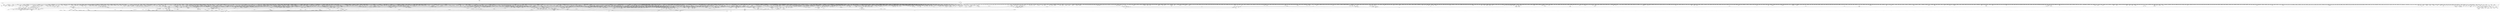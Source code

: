 digraph kerncollapsed {
    "queued_write_lock.constprop.0_1" [color="black"];
    "inode_lru_list_del" [color="black"];
    "cpu_util_cfs_boost" [color="black"];
    "percpu_ref_put_many.constprop.0_1" [color="black"];
    "pm_qos_update_flags" [color="black"];
    "clear_ti_thread_flag_5" [color="black"];
    "__nr_to_section" [color="black"];
    "__raw_spin_unlock_irqrestore" [color="black"];
    "__lshrti3" [color="black"];
    "__raw_spin_lock_irqsave_23" [color="black"];
    "__raw_spin_unlock_irqrestore_33" [color="black"];
    "workingset_eviction" [color="black"];
    "kmem_valid_obj" [color="black"];
    "radix_tree_lookup" [color="black"];
    "do_raw_spin_lock_36" [color="black"];
    "deny_write_access.isra.0" [color="black"];
    "Indirect call147" [color="black"];
    "skb_header_cloned" [color="black"];
    "do_raw_spin_lock_45" [color="black"];
    "Indirect call50" [color="black"];
    "__raw_spin_lock_irq_4" [color="black"];
    "change_page_range" [color="black"];
    "Indirect call118" [color="black"];
    "folio_mapped_1" [color="black"];
    "do_raw_spin_lock.constprop.0_14" [color="black"];
    "__percpu_add_case_32" [color="black"];
    "do_raw_spin_lock_10" [color="black"];
    "__kern_my_cpu_offset_2" [color="black"];
    "Indirect call79" [color="black"];
    "cpudl_heapify" [color="black"];
    "pagefault_enable" [color="black"];
    "do_raw_spin_lock_26" [color="black"];
    "hlist_bl_unlock" [color="black"];
    "nsec_to_clock_t" [color="black"];
    "count_vm_events" [color="black"];
    "__skb_set_length_1" [color="black"];
    "vma_interval_tree_subtree_search" [color="black"];
    "test_tsk_need_resched" [color="black"];
    "fill_contig_page_info" [color="black"];
    "__raw_spin_lock_irq.constprop.0_2" [color="black"];
    "__count_vm_events_1" [color="black"];
    "csum_partial_ext" [color="black"];
    "smp_call_function" [color="black"];
    "tick_get_wakeup_device" [color="black"];
    "__get_cpu_fpsimd_context" [color="black"];
    "arch_teardown_dma_ops" [color="black"];
    "prb_first_valid_seq" [color="black"];
    "do_raw_spin_lock_12" [color="black"];
    "cpumask_any_and_distribute" [color="black"];
    "tty_termios_baud_rate" [color="black"];
    "task_set_jobctl_pending" [color="black"];
    "eventfd_signal_mask" [color="black"];
    "timer_wait_running" [color="black"];
    "double_unlock_balance" [color="black"];
    "__note_gp_changes" [color="black"];
    "find_vmap_area" [color="black"];
    "kill_device" [color="black"];
    "__wake_up_locked_key" [color="black"];
    "__raw_spin_unlock_irq_4" [color="black"];
    "kmap_atomic_1" [color="black"];
    "pmd_clear_huge" [color="black"];
    "check_preempt_curr_dl" [color="black"];
    "vma_interval_tree_iter_first" [color="black"];
    "__raw_spin_unlock_irq.constprop.0_1" [color="black"];
    "sock_flag.constprop.0" [color="black"];
    "__lock_parent" [color="black"];
    "__raw_spin_unlock_irqrestore_10" [color="black"];
    "Indirect call23" [color="black"];
    "__wake_up_parent" [color="black"];
    "rcu_seq_end_1" [color="black"];
    "Indirect call185" [color="black"];
    "__timer_delete" [color="black"];
    "__dev_put.part.0" [color="black"];
    "io_poll_mark_cancelled" [color="black"];
    "__mutex_remove_waiter" [color="black"];
    "access_ok_16" [color="black"];
    "proto_memory_pcpu_drain" [color="black"];
    "__sk_mem_reclaim" [color="black"];
    "Indirect call24" [color="black"];
    "Indirect call3" [color="black"];
    "rb_prev" [color="black"];
    "Indirect call202" [color="black"];
    "Indirect call181" [color="black"];
    "do_raw_spin_lock_41" [color="black"];
    "mnt_get_writers" [color="black"];
    "task_curr" [color="black"];
    "__mnt_drop_write_file" [color="black"];
    "__raw_spin_lock_irq_34" [color="black"];
    "memblock_search" [color="black"];
    "mast_ascend" [color="black"];
    "do_raw_spin_lock_37" [color="black"];
    "copy_page" [color="black"];
    "llist_reverse_order" [color="black"];
    "__raw_spin_lock_12" [color="black"];
    "__raw_spin_unlock_irqrestore_11" [color="black"];
    "__udelay" [color="black"];
    "pte_to_swp_entry" [color="black"];
    "timer_reduce" [color="black"];
    "rt_mutex_init_proxy_locked" [color="black"];
    "__percpu_down_write_trylock" [color="black"];
    "__disable_irq" [color="black"];
    "Indirect call211" [color="black"];
    "allow_direct_reclaim" [color="black"];
    "Indirect call101" [color="black"];
    "mas_prev_slot" [color="black"];
    "__hrtimer_get_next_event" [color="black"];
    "lowest_in_progress" [color="black"];
    "sve_get_vl" [color="black"];
    "Indirect call52" [color="black"];
    "__enqueue_entity" [color="black"];
    "do_raw_spin_lock_16" [color="black"];
    "folio_nr_pages_2" [color="black"];
    "__kern_my_cpu_offset_28" [color="black"];
    "addr_to_vb_xa" [color="black"];
    "xas_next_entry" [color="black"];
    "folio_anon_vma" [color="black"];
    "mmgrab_1" [color="black"];
    "__raw_spin_trylock_4" [color="black"];
    "Indirect call156" [color="black"];
    "__cmpxchg_case_64" [color="black"];
    "can_set_direct_map" [color="black"];
    "__free_one_page" [color="black"];
    "Indirect call136" [color="black"];
    "mte_dead_walk" [color="black"];
    "__list_del_entry_2" [color="black"];
    "timer_delete_hook" [color="black"];
    "sched_cgroup_fork" [color="black"];
    "virt_to_head_page.isra.0" [color="black"];
    "update_load_avg" [color="black"];
    "__dput_to_list" [color="black"];
    "Indirect call45" [color="black"];
    "timer_delete_sync" [color="black"];
    "Indirect call188" [color="black"];
    "d_path" [color="black"];
    "PageMovable" [color="black"];
    "Indirect call141" [color="black"];
    "Indirect call132" [color="black"];
    "flush_tlb_kernel_range" [color="black"];
    "arch_local_irq_save_2" [color="black"];
    "__update_load_avg_cfs_rq" [color="black"];
    "user_disable_single_step" [color="black"];
    "workingset_refault" [color="black"];
    "netdev_start_xmit" [color="black"];
    "Indirect call124" [color="black"];
    "__acct_reclaim_writeback" [color="black"];
    "vma_address" [color="black"];
    "lockref_get_not_zero" [color="black"];
    "mte_thread_switch" [color="black"];
    "cpumask_and.isra.0_1" [color="black"];
    "__raw_spin_lock_irqsave_44" [color="black"];
    "__printk_cpu_sync_put" [color="black"];
    "mas_next_setup.constprop.0" [color="black"];
    "put_dec_trunc8" [color="black"];
    "vma_iter_config" [color="black"];
    "Indirect call167" [color="black"];
    "skb_pfmemalloc" [color="black"];
    "__percpu_add_case_64_1" [color="black"];
    "propagate_mount_unlock" [color="black"];
    "Indirect call31" [color="black"];
    "vma_interval_tree_remove" [color="black"];
    "is_zero_page" [color="black"];
    "__kern_my_cpu_offset_24" [color="black"];
    "__cmpxchg_case_acq_32.constprop.0_6" [color="black"];
    "folio_total_mapcount" [color="black"];
    "lookup_mountpoint" [color="black"];
    "arm64_kernel_unmapped_at_el0_4" [color="black"];
    "no_blink" [color="black"];
    "blake2s_final" [color="black"];
    "arch_local_irq_restore_2" [color="black"];
    "folio_nr_pages" [color="black"];
    "blake2s.constprop.0" [color="black"];
    "rcu_segcblist_entrain" [color="black"];
    "Indirect call196" [color="black"];
    "do_kernel_restart" [color="black"];
    "Indirect call144" [color="black"];
    "__raw_spin_lock_irq_32" [color="black"];
    "rpm_check_suspend_allowed" [color="black"];
    "folio_isolate_lru" [color="black"];
    "__var_waitqueue" [color="black"];
    "queued_read_lock.constprop.0" [color="black"];
    "pcpu_chunk_slot" [color="black"];
    "Indirect call111" [color="black"];
    "ma_data_end" [color="black"];
    "Indirect call201" [color="black"];
    "unlock_task_sighand.isra.0_1" [color="black"];
    "strscpy" [color="black"];
    "__zone_watermark_ok" [color="black"];
    "fatal_signal_pending_5" [color="black"];
    "kernel_init_pages" [color="black"];
    "find_lock_task_mm" [color="black"];
    "mapping_shrinkable" [color="black"];
    "__raw_spin_lock_irq_31" [color="black"];
    "raw_spin_rq_lock_1" [color="black"];
    "mte_copy_page_tags" [color="black"];
    "skb_header_pointer_2" [color="black"];
    "sched_clock_noinstr" [color="black"];
    "mnt_get_count" [color="black"];
    "kernfs_next_descendant_post" [color="black"];
    "Indirect call171" [color="black"];
    "device_links_read_unlock" [color="black"];
    "get_arm64_ftr_reg_nowarn" [color="black"];
    "audit_serial" [color="black"];
    "sock_inuse_add" [color="black"];
    "__raw_spin_unlock_irqrestore_8" [color="black"];
    "arch_local_irq_save_7" [color="black"];
    "Indirect call142" [color="black"];
    "__cmpxchg_case_acq_32.constprop.0_2" [color="black"];
    "list_del_2" [color="black"];
    "__raw_spin_lock_irq_17" [color="black"];
    "iov_iter_revert" [color="black"];
    "__kern_my_cpu_offset_70" [color="black"];
    "osq_wait_next" [color="black"];
    "timespec64_equal" [color="black"];
    "__wake_q_add" [color="black"];
    "memblock_is_map_memory" [color="black"];
    "set_secondary_fwnode" [color="black"];
    "Indirect call99" [color="black"];
    "ptrauth_keys_install_user" [color="black"];
    "hlist_del_init_4" [color="black"];
    "__kern_my_cpu_offset_47" [color="black"];
    "__cmpxchg_case_acq_32.constprop.0_12" [color="black"];
    "Indirect call107" [color="black"];
    "__attach_mnt" [color="black"];
    "mmgrab_2" [color="black"];
    "__kern_my_cpu_offset_18" [color="black"];
    "chacha_permute" [color="black"];
    "__raw_spin_lock_43" [color="black"];
    "do_raw_spin_lock_42" [color="black"];
    "move_freepages_block" [color="black"];
    "folio_order" [color="black"];
    "aio_nr_sub" [color="black"];
    "mas_set_alloc_req" [color="black"];
    "prb_reserve_in_last" [color="black"];
    "arch_local_irq_save_1" [color="black"];
    "cpudl_heapify_up" [color="black"];
    "ptrace_event_pid" [color="black"];
    "auditsc_get_stamp" [color="black"];
    "__skb_checksum" [color="black"];
    "mas_wr_walk" [color="black"];
    "pageblock_skip_persistent" [color="black"];
    "__percpu_add_case_32_20" [color="black"];
    "irq_work_queue" [color="black"];
    "do_raw_spin_lock_65" [color="black"];
    "Indirect call41" [color="black"];
    "Indirect call33" [color="black"];
    "rcu_segcblist_ready_cbs" [color="black"];
    "mas_set_height" [color="black"];
    "mte_update_gcr_excl.isra.0" [color="black"];
    "hrtimer_try_to_cancel" [color="black"];
    "irq_get_irq_data" [color="black"];
    "data_check_size" [color="black"];
    "mte_clear_page_tags" [color="black"];
    "set_ptes.isra.0" [color="black"];
    "do_raw_spin_lock_85" [color="black"];
    "xas_start" [color="black"];
    "irq_to_desc" [color="black"];
    "__dev_fwnode" [color="black"];
    "io_get_cqe_overflow" [color="black"];
    "prepare_to_wait_event" [color="black"];
    "__cmpxchg_case_acq_32" [color="black"];
    "io_fill_cqe_aux" [color="black"];
    "__bitmap_equal" [color="black"];
    "set_ptes.constprop.0.isra.0" [color="black"];
    "__cmpxchg_case_mb_32_8" [color="black"];
    "__raw_spin_lock_irqsave_18" [color="black"];
    "__raise_softirq_irqoff" [color="black"];
    "sched_ttwu_pending" [color="black"];
    "__raw_spin_lock_irqsave_34" [color="black"];
    "do_raw_spin_lock_51" [color="black"];
    "Indirect call43" [color="black"];
    "__kern_my_cpu_offset_16" [color="black"];
    "__raw_spin_unlock_irqrestore_6" [color="black"];
    "__raw_read_unlock.constprop.0_6" [color="black"];
    "mte_set_pivot" [color="black"];
    "_atomic_dec_and_lock" [color="black"];
    "__raw_spin_trylock_1" [color="black"];
    "posix_cpu_timers_exit" [color="black"];
    "pid_task" [color="black"];
    "__cmpxchg_case_mb_64_6" [color="black"];
    "__cmpxchg_case_acq_32.constprop.0_10" [color="black"];
    "io_wq_work_match_item" [color="black"];
    "sock_flag_3" [color="black"];
    "pgattr_change_is_safe" [color="black"];
    "__raw_spin_lock_irqsave.constprop.0_9" [color="black"];
    "do_raw_spin_lock_38" [color="black"];
    "__wb_calc_thresh" [color="black"];
    "__xa_clear_mark" [color="black"];
    "Indirect call57" [color="black"];
    "filemap_check_errors" [color="black"];
    "__raw_spin_unlock_irqrestore_2" [color="black"];
    "__reset_isolation_pfn" [color="black"];
    "__raw_read_lock.constprop.0_1" [color="black"];
    "clear_inode" [color="black"];
    "arm_smccc_1_1_get_conduit" [color="black"];
    "cpupri_set" [color="black"];
    "tk_clock_read" [color="black"];
    "queued_write_lock_slowpath" [color="black"];
    "mas_bulk_rebalance" [color="black"];
    "mas_find_child" [color="black"];
    "inode_io_list_del" [color="black"];
    "invalid_mkclean_vma" [color="black"];
    "compaction_suitable" [color="black"];
    "arch_send_call_function_single_ipi" [color="black"];
    "console_verbose" [color="black"];
    "IS_ERR_OR_NULL_3" [color="black"];
    "io_schedule_prepare" [color="black"];
    "__const_udelay" [color="black"];
    "__raw_spin_lock_16" [color="black"];
    "__preempt_count_add.constprop.0_1" [color="black"];
    "io_file_get_flags" [color="black"];
    "__raw_spin_lock_20" [color="black"];
    "pmd_set_huge" [color="black"];
    "vm_commit_limit" [color="black"];
    "__cmpxchg_case_mb_64_1" [color="black"];
    "__remove_shared_vm_struct.constprop.0" [color="black"];
    "Indirect call213" [color="black"];
    "gfp_pfmemalloc_allowed" [color="black"];
    "__page_cache_release" [color="black"];
    "__wait_on_bit" [color="black"];
    "compaction_zonelist_suitable" [color="black"];
    "hrtimer_active" [color="black"];
    "cpu_timer_task_rcu" [color="black"];
    "Indirect call106" [color="black"];
    "rcu_segcblist_add_len" [color="black"];
    "down_read_trylock" [color="black"];
    "__kern_my_cpu_offset_37" [color="black"];
    "folio_mapped_3" [color="black"];
    "anon_vma_interval_tree_iter_next" [color="black"];
    "remove_nodes.constprop.0" [color="black"];
    "__cmpxchg_case_acq_64" [color="black"];
    "Indirect call28" [color="black"];
    "sched_post_fork" [color="black"];
    "Indirect call184" [color="black"];
    "cpumask_subset" [color="black"];
    "rb_first" [color="black"];
    "clear_siginfo" [color="black"];
    "folio_unlock" [color="black"];
    "desc_make_reusable" [color="black"];
    "__cmpxchg_case_rel_64" [color="black"];
    "fatal_signal_pending_4" [color="black"];
    "pcpu_size_to_slot" [color="black"];
    "list_move_tail" [color="black"];
    "do_raw_spin_lock_93" [color="black"];
    "group_close_release" [color="black"];
    "update_min_vruntime" [color="black"];
    "mab_calc_split" [color="black"];
    "first_zones_zonelist_1" [color="black"];
    "folio_trylock_4" [color="black"];
    "set_cpu_online" [color="black"];
    "mutex_can_spin_on_owner" [color="black"];
    "lazy_max_pages" [color="black"];
    "rcu_exp_jiffies_till_stall_check" [color="black"];
    "vma_needs_dirty_tracking" [color="black"];
    "__kern_my_cpu_offset_4" [color="black"];
    "__skb_dequeue_3" [color="black"];
    "this_cpu_has_cap.part.0" [color="black"];
    "task_rq_unlock" [color="black"];
    "gup_folio_next" [color="black"];
    "Indirect call214" [color="black"];
    "update_misfit_status" [color="black"];
    "page_ref_inc_3" [color="black"];
    "qdisc_qstats_cpu_backlog_dec" [color="black"];
    "__siphash_unaligned" [color="black"];
    "Indirect call98" [color="black"];
    "__anon_vma_interval_tree_augment_propagate" [color="black"];
    "workingset_age_nonresident" [color="black"];
    "add_mm_rss_vec" [color="black"];
    "__task_rq_lock" [color="black"];
    "_copy_from_iter" [color="black"];
    "do_raw_spin_lock_64" [color="black"];
    "arch_get_random_seed_longs" [color="black"];
    "free_pcppages_bulk" [color="black"];
    "__add_wait_queue" [color="black"];
    "__remove_inode_hash" [color="black"];
    "forward_timer_base" [color="black"];
    "__smp_call_single_queue" [color="black"];
    "signal_pending_state_2" [color="black"];
    "cpumask_weight" [color="black"];
    "tick_get_device" [color="black"];
    "find_next_bit_13" [color="black"];
    "group_open_release" [color="black"];
    "__raw_spin_unlock_irq_37" [color="black"];
    "mas_leaf_max_gap" [color="black"];
    "init_timer_key" [color="black"];
    "Indirect call125" [color="black"];
    "mnt_set_mountpoint" [color="black"];
    "invalid_folio_referenced_vma" [color="black"];
    "__wake_up_pollfree" [color="black"];
    "Indirect call46" [color="black"];
    "__kmem_obj_info" [color="black"];
    "tlb_gather_mmu_fullmm" [color="black"];
    "Indirect call183" [color="black"];
    "slab_want_init_on_alloc" [color="black"];
    "__raw_spin_lock_irq" [color="black"];
    "oom_unkillable_task.isra.0" [color="black"];
    "do_raw_spin_lock" [color="black"];
    "__percpu_add_case_64_7" [color="black"];
    "__percpu_add_case_64_6" [color="black"];
    "__raw_spin_lock_irqsave_22" [color="black"];
    "do_raw_spin_lock_29" [color="black"];
    "will_become_orphaned_pgrp" [color="black"];
    "deactivate_task" [color="black"];
    "rt_mutex_slowtrylock" [color="black"];
    "mas_alloc_req.isra.0" [color="black"];
    "osq_unlock" [color="black"];
    "__raw_spin_unlock_irqrestore_9" [color="black"];
    "cpumask_weight.constprop.0_5" [color="black"];
    "Indirect call26" [color="black"];
    "cpumask_first_and" [color="black"];
    "__bitmap_weight" [color="black"];
    "__raw_spin_lock_irqsave_42" [color="black"];
    "__percpu_add_case_64.constprop.0_3" [color="black"];
    "should_failslab" [color="black"];
    "disable_irq_nosync" [color="black"];
    "ksize" [color="black"];
    "__io_disarm_linked_timeout" [color="black"];
    "mas_prev_sibling" [color="black"];
    "io_match_task_safe" [color="black"];
    "__raw_write_unlock_irq_4" [color="black"];
    "__cmpxchg_case_mb_32.constprop.0" [color="black"];
    "mas_find_setup.constprop.0" [color="black"];
    "io_cancel_ctx_cb" [color="black"];
    "tlb_flush_mmu_tlbonly_1" [color="black"];
    "arch_local_irq_save_4" [color="black"];
    "Indirect call127" [color="black"];
    "Indirect call9" [color="black"];
    "__wake_up_klogd.part.0" [color="black"];
    "netlink_unlock_table" [color="black"];
    "__raw_spin_lock_irqsave_6" [color="black"];
    "Indirect call143" [color="black"];
    "io_poll_find.constprop.0" [color="black"];
    "__kern_my_cpu_offset_44" [color="black"];
    "Indirect call5" [color="black"];
    "__set_open_fd" [color="black"];
    "folio_mark_dirty" [color="black"];
    "__raw_spin_lock_irqsave_39" [color="black"];
    "__percpu_add_case_32_13" [color="black"];
    "__cmpxchg_case_acq_32.constprop.0_20" [color="black"];
    "zone_page_state_snapshot.constprop.0" [color="black"];
    "page_ref_inc_4" [color="black"];
    "io_cancel_req_match" [color="black"];
    "__raw_spin_unlock_irq_36" [color="black"];
    "__rt_mutex_slowtrylock" [color="black"];
    "mntget" [color="black"];
    "__finish_swait" [color="black"];
    "task_join_group_stop" [color="black"];
    "split_map_pages" [color="black"];
    "netlink_lock_table" [color="black"];
    "Indirect call8" [color="black"];
    "kernfs_release_file.part.0.isra.0" [color="black"];
    "__raw_spin_lock_irqsave_4" [color="black"];
    "rcu_seq_end" [color="black"];
    "int_sqrt" [color="black"];
    "__raw_spin_lock_irqsave_19" [color="black"];
    "__kern_my_cpu_offset_55" [color="black"];
    "__integrity_iint_find" [color="black"];
    "arch_local_irq_save" [color="black"];
    "update_blocked_averages" [color="black"];
    "test_taint" [color="black"];
    "rcu_gp_is_normal" [color="black"];
    "req_set_fail_4" [color="black"];
    "__find_vmap_area.constprop.0" [color="black"];
    "page_ref_inc_1" [color="black"];
    "mod_timer" [color="black"];
    "do_raw_spin_lock_34" [color="black"];
    "task_will_free_mem" [color="black"];
    "__count_vm_events_3" [color="black"];
    "__anon_vma_interval_tree_subtree_search" [color="black"];
    "Indirect call13" [color="black"];
    "init_multi_vma_prep" [color="black"];
    "__raw_spin_lock_irqsave" [color="black"];
    "__raw_spin_lock_irqsave_12" [color="black"];
    "zone_watermark_fast.constprop.0" [color="black"];
    "__down_trylock_console_sem.constprop.0" [color="black"];
    "mas_next" [color="black"];
    "___d_drop" [color="black"];
    "Indirect call116" [color="black"];
    "__cmpxchg_case_acq_32.constprop.0_9" [color="black"];
    "__xchg_case_mb_64.constprop.0_2" [color="black"];
    "flush_tlb_mm_1" [color="black"];
    "Indirect call121" [color="black"];
    "__kern_my_cpu_offset_26" [color="black"];
    "Indirect call135" [color="black"];
    "arch_asym_cpu_priority" [color="black"];
    "__fprop_add_percpu_max" [color="black"];
    "hrtimer_start_expires" [color="black"];
    "__raw_spin_lock.constprop.0_1" [color="black"];
    "folio_wake_bit" [color="black"];
    "find_later_rq" [color="black"];
    "attach_pid" [color="black"];
    "Indirect call25" [color="black"];
    "update_dl_rq_load_avg" [color="black"];
    "xas_update.isra.0" [color="black"];
    "shrink_lock_dentry" [color="black"];
    "__kern_my_cpu_offset_53" [color="black"];
    "__dev_pm_qos_resume_latency" [color="black"];
    "__raw_spin_unlock_irqrestore_3" [color="black"];
    "arch_stack_walk" [color="black"];
    "do_raw_spin_lock_118" [color="black"];
    "security_audit_rule_free" [color="black"];
    "__rpm_get_callback" [color="black"];
    "do_raw_spin_lock_9" [color="black"];
    "__isolate_free_page" [color="black"];
    "allow_write_access" [color="black"];
    "__raw_spin_lock_32" [color="black"];
    "mas_leaf_set_meta" [color="black"];
    "__raw_spin_unlock_irq.constprop.0_2" [color="black"];
    "d_find_alias" [color="black"];
    "mas_split_final_node.isra.0" [color="black"];
    "__list_del_entry" [color="black"];
    "number" [color="black"];
    "Indirect call2" [color="black"];
    "get_random_bytes" [color="black"];
    "rcu_dynticks_snap" [color="black"];
    "do_raw_spin_lock_8" [color="black"];
    "__futex_queue" [color="black"];
    "__percpu_add_case_64" [color="black"];
    "folio_lruvec_relock_irq.constprop.0" [color="black"];
    "ttwu_queue_wakelist" [color="black"];
    "rcu_seq_start_1" [color="black"];
    "__cmpxchg_case_mb_32_5" [color="black"];
    "local_bh_disable" [color="black"];
    "__cmpxchg_case_mb_64_4" [color="black"];
    "mas_is_err" [color="black"];
    "xa_is_node" [color="black"];
    "Indirect call30" [color="black"];
    "sock_rmem_free" [color="black"];
    "skb_flow_get_icmp_tci" [color="black"];
    "igrab" [color="black"];
    "vm_stat_account" [color="black"];
    "mutex_is_locked" [color="black"];
    "pi_state_update_owner" [color="black"];
    "klist_node_attached" [color="black"];
    "llist_del_first" [color="black"];
    "_find_next_bit" [color="black"];
    "sve_state_size" [color="black"];
    "debug_locks_off" [color="black"];
    "auditd_test_task" [color="black"];
    "__raw_spin_unlock_irqrestore_24" [color="black"];
    "post_ttbr_update_workaround" [color="black"];
    "enqueue_hrtimer.constprop.0" [color="black"];
    "__percpu_add_case_32_2" [color="black"];
    "pm_runtime_get_noresume" [color="black"];
    "__raw_spin_unlock_irq_23" [color="black"];
    "lru_note_cost_refault" [color="black"];
    "arch_smp_send_reschedule" [color="black"];
    "kernel_clone" [color="black"];
    "skb_may_tx_timestamp.part.0" [color="black"];
    "Indirect call91" [color="black"];
    "fast_dput" [color="black"];
    "get_group_info.isra.0" [color="black"];
    "Indirect call148" [color="black"];
    "cpus_share_cache" [color="black"];
    "__try_to_del_timer_sync" [color="black"];
    "mas_prev_range" [color="black"];
    "arch_send_call_function_ipi_mask" [color="black"];
    "kthread_data" [color="black"];
    "__futex_unqueue" [color="black"];
    "Indirect call6" [color="black"];
    "call_on_irq_stack" [color="black"];
    "__skb_flow_get_ports" [color="black"];
    "task_sigpending_1" [color="black"];
    "inode_maybe_inc_iversion" [color="black"];
    "__cmpwait_case_32_1" [color="black"];
    "virt_to_slab" [color="black"];
    "kernfs_get" [color="black"];
    "do_raw_spin_lock_99" [color="black"];
    "_atomic_dec_and_lock_irqsave" [color="black"];
    "percpu_counter_set" [color="black"];
    "simple_xattr_space" [color="black"];
    "__raw_spin_lock_irqsave_1" [color="black"];
    "__cmpxchg_case_mb_64" [color="black"];
    "task_call_func" [color="black"];
    "__xchg_case_mb_64.constprop.0_3" [color="black"];
    "folio_try_get_rcu" [color="black"];
    "get_state_synchronize_rcu" [color="black"];
    "page_ref_dec_and_test_1" [color="black"];
    "Indirect call54" [color="black"];
    "pm_ops_is_empty" [color="black"];
    "__irq_can_set_affinity" [color="black"];
    "Indirect call155" [color="black"];
    "__task_will_free_mem" [color="black"];
    "plist_del" [color="black"];
    "reusable_anon_vma" [color="black"];
    "sibling_imbalance.isra.0" [color="black"];
    "hlist_del_init" [color="black"];
    "prb_next_seq" [color="black"];
    "Indirect call58" [color="black"];
    "__kern_my_cpu_offset_78" [color="black"];
    "Indirect call16" [color="black"];
    "io_acct_cancel_pending_work" [color="black"];
    "do_raw_spin_lock_30" [color="black"];
    "Indirect call4" [color="black"];
    "pid_nr_ns" [color="black"];
    "__init_swait_queue_head" [color="black"];
    "atomic_notifier_call_chain" [color="black"];
    "__rb_change_child.constprop.0" [color="black"];
    "bstats_update" [color="black"];
    "irq_chip_retrigger_hierarchy" [color="black"];
    "mapping_shrinkable_1" [color="black"];
    "io_wq_exit_start" [color="black"];
    "__fsnotify_update_child_dentry_flags" [color="black"];
    "ktime_get_with_offset" [color="black"];
    "Indirect call130" [color="black"];
    "pcpu_block_update" [color="black"];
    "__cmpxchg_case_mb_64_7" [color="black"];
    "__cmpxchg_case_rel_32" [color="black"];
    "fatal_signal_pending_3" [color="black"];
    "do_raw_spin_lock_88" [color="black"];
    "folio_activate_fn" [color="black"];
    "prepend" [color="black"];
    "node_tag_clear" [color="black"];
    "Indirect call205" [color="black"];
    "__percpu_add_case_64.constprop.0_1" [color="black"];
    "srcu_read_unlock.constprop.0" [color="black"];
    "skb_zcopy_downgrade_managed" [color="black"];
    "d_set_d_op" [color="black"];
    "is_software_node" [color="black"];
    "__raw_spin_lock_irqsave_5" [color="black"];
    "xas_find_marked" [color="black"];
    "get_ldops" [color="black"];
    "pcpu_chunk_populated" [color="black"];
    "__mnt_want_write_file" [color="black"];
    "percpu_ref_put_many" [color="black"];
    "maybe_mkwrite.isra.0" [color="black"];
    "Indirect call48" [color="black"];
    "__kern_my_cpu_offset_27" [color="black"];
    "update_sctlr_el1" [color="black"];
    "task_work_cancel_match" [color="black"];
    "__cmpxchg_case_acq_32.constprop.0_13" [color="black"];
    "list_splice" [color="black"];
    "security_secid_to_secctx" [color="black"];
    "Indirect call27" [color="black"];
    "arch_local_irq_restore_1" [color="black"];
    "qdisc_qstats_cpu_qlen_inc" [color="black"];
    "io_is_timeout_noseq" [color="black"];
    "detach_if_pending" [color="black"];
    "__raw_spin_lock_irqsave.constprop.0_2" [color="black"];
    "Indirect call193" [color="black"];
    "wb_has_dirty_io" [color="black"];
    "is_cpu_allowed" [color="black"];
    "prep_compound_page" [color="black"];
    "io_cancel_task_cb" [color="black"];
    "Indirect call209" [color="black"];
    "__lock_timer" [color="black"];
    "drain_pages" [color="black"];
    "pcpu_block_update_hint_alloc" [color="black"];
    "__kern_my_cpu_offset_22" [color="black"];
    "__raw_spin_lock_irq_7" [color="black"];
    "tty_update_time" [color="black"];
    "min_deadline_cb_rotate" [color="black"];
    "io_cqring_wake" [color="black"];
    "check_and_switch_context" [color="black"];
    "find_next_bit.constprop.0_21" [color="black"];
    "defer_console_output" [color="black"];
    "cpudl_find" [color="black"];
    "cpumask_and.isra.0_3" [color="black"];
    "__raw_spin_lock_irqsave_15" [color="black"];
    "put_unused_fd" [color="black"];
    "__page_set_anon_rmap" [color="black"];
    "__raw_spin_unlock_irqrestore_38" [color="black"];
    "__raw_spin_unlock_irq_1" [color="black"];
    "Indirect call210" [color="black"];
    "__raw_spin_lock_irq_41" [color="black"];
    "rt_mutex_futex_trylock" [color="black"];
    "find_busiest_group" [color="black"];
    "__raw_spin_unlock_irqrestore_15" [color="black"];
    "__do_set_cpus_allowed" [color="black"];
    "console_trylock" [color="black"];
    "test_ti_thread_flag_22" [color="black"];
    "__kern_my_cpu_offset_42" [color="black"];
    "rb_erase" [color="black"];
    "vma_fs_can_writeback" [color="black"];
    "rcu_poll_gp_seq_end_unlocked" [color="black"];
    "__percpu_add_case_64_3" [color="black"];
    "skb_headers_offset_update" [color="black"];
    "__dequeue_entity" [color="black"];
    "zone_watermark_ok" [color="black"];
    "Indirect call179" [color="black"];
    "enqueue_pushable_dl_task" [color="black"];
    "_find_next_or_bit" [color="black"];
    "do_softirq_own_stack" [color="black"];
    "__bpf_free_used_maps" [color="black"];
    "mas_descend" [color="black"];
    "Indirect call212" [color="black"];
    "__folio_cancel_dirty" [color="black"];
    "isolation_suitable.isra.0" [color="black"];
    "Indirect call108" [color="black"];
    "ihold" [color="black"];
    "pm_qos_read_value" [color="black"];
    "get_ucounts_or_wrap" [color="black"];
    "jiffies_to_usecs" [color="black"];
    "is_rlimit_overlimit" [color="black"];
    "list_del_init_6" [color="black"];
    "d_lru_del" [color="black"];
    "list_lru_add" [color="black"];
    "Indirect call133" [color="black"];
    "__skb_zcopy_downgrade_managed" [color="black"];
    "cpu_online_1" [color="black"];
    "list_del_1" [color="black"];
    "wakeup_source_deactivate" [color="black"];
    "test_and_set_bit_lock.constprop.0" [color="black"];
    "timekeeping_get_ns" [color="black"];
    "do_raw_spin_lock_7" [color="black"];
    "dev_xmit_recursion_inc" [color="black"];
    "audit_mark_compare" [color="black"];
    "__cmpxchg_case_acq_32.constprop.0_7" [color="black"];
    "Indirect call102" [color="black"];
    "list_del_init" [color="black"];
    "signal_pending_state" [color="black"];
    "tick_get_broadcast_mask" [color="black"];
    "get_cred_1" [color="black"];
    "mas_mab_cp" [color="black"];
    "local_cpu_stop" [color="black"];
    "mod_node_state" [color="black"];
    "rcu_segcblist_inc_len" [color="black"];
    "netdev_name" [color="black"];
    "pmd_offset.isra.0_1" [color="black"];
    "rwsem_set_reader_owned" [color="black"];
    "dl_task_is_earliest_deadline" [color="black"];
    "tty_ldisc_close" [color="black"];
    "mod_zone_page_state" [color="black"];
    "rt_mutex_setprio" [color="black"];
    "task_clear_jobctl_trapping" [color="black"];
    "__raw_spin_lock_26" [color="black"];
    "attach_entity_load_avg" [color="black"];
    "__percpu_add_case_32_15" [color="black"];
    "__posix_timers_find" [color="black"];
    "srcu_gp_start" [color="black"];
    "wait_for_completion_state" [color="black"];
    "Indirect call119" [color="black"];
    "mapping_unmap_writable" [color="black"];
    "mas_walk" [color="black"];
    "lockref_mark_dead" [color="black"];
    "system_supports_tlb_range_1" [color="black"];
    "__kern_my_cpu_offset_89" [color="black"];
    "__preempt_count_sub" [color="black"];
    "futex_get_value_locked" [color="black"];
    "wake_up_bit" [color="black"];
    "mas_store_b_node" [color="black"];
    "find_next_zero_bit" [color="black"];
    "sig_handler_ignored" [color="black"];
    "__dl_clear_params" [color="black"];
    "memmove" [color="black"];
    "irq_disable" [color="black"];
    "gup_signal_pending" [color="black"];
    "set_ti_thread_flag" [color="black"];
    "need_active_balance" [color="black"];
    "hrtimer_cancel" [color="black"];
    "Indirect call78" [color="black"];
    "init_entity_runnable_average" [color="black"];
    "vma_interval_tree_insert" [color="black"];
    "dl_bw_of" [color="black"];
    "__cmpxchg_case_acq_32_3" [color="black"];
    "__sync_icache_dcache" [color="black"];
    "__raw_spin_lock_2" [color="black"];
    "pcpu_init_md_blocks" [color="black"];
    "mask_irq" [color="black"];
    "skb_copy_bits" [color="black"];
    "__io_prep_linked_timeout" [color="black"];
    "find_next_bit_17" [color="black"];
    "fsnotify" [color="black"];
    "__kern_my_cpu_offset_15" [color="black"];
    "calc_wheel_index" [color="black"];
    "rcu_segcblist_first_pend_cb" [color="black"];
    "strncmp" [color="black"];
    "do_raw_spin_lock_15" [color="black"];
    "memzero_explicit" [color="black"];
    "__to_kthread" [color="black"];
    "mab_no_null_split" [color="black"];
    "workingset_update_node" [color="black"];
    "__fsnotify_recalc_mask" [color="black"];
    "anon_vma_interval_tree_pre_update_vma" [color="black"];
    "device_links_read_lock" [color="black"];
    "do_raw_spin_lock.constprop.0_3" [color="black"];
    "print_tainted" [color="black"];
    "__rb_erase_color" [color="black"];
    "do_raw_spin_lock_24" [color="black"];
    "count_vm_event_2" [color="black"];
    "prepend_char" [color="black"];
    "__arm64_sys_clone" [color="black"];
    "__update_load_avg_se" [color="black"];
    "__raw_spin_unlock_irqrestore_17" [color="black"];
    "get_file.isra.0" [color="black"];
    "percpu_ref_get_many.constprop.0" [color="black"];
    "_compound_head_3" [color="black"];
    "__kern_my_cpu_offset_80" [color="black"];
    "Indirect call89" [color="black"];
    "strcpy" [color="black"];
    "tlb_gather_mmu" [color="black"];
    "__srcu_read_unlock" [color="black"];
    "do_raw_spin_lock_83" [color="black"];
    "__set_fixmap" [color="black"];
    "get_cred" [color="black"];
    "__kern_my_cpu_offset_71" [color="black"];
    "Indirect call76" [color="black"];
    "Indirect call131" [color="black"];
    "__raw_read_unlock.constprop.0" [color="black"];
    "io_cqe_cache_refill" [color="black"];
    "pud_set_huge" [color="black"];
    "init_completion" [color="black"];
    "pcpu_next_md_free_region" [color="black"];
    "__raw_spin_lock_31" [color="black"];
    "__raw_spin_lock_irqsave.constprop.0_7" [color="black"];
    "siginfo_layout" [color="black"];
    "__inode_add_lru" [color="black"];
    "data_alloc" [color="black"];
    "check_class_changed" [color="black"];
    "__raw_spin_lock_3" [color="black"];
    "first_online_pgdat" [color="black"];
    "posixtimer_rearm" [color="black"];
    "xas_find_conflict" [color="black"];
    "__percpu_add_case_32_3" [color="black"];
    "Indirect call128" [color="black"];
    "hrtimer_start_range_ns" [color="black"];
    "xas_next_offset" [color="black"];
    "Indirect call180" [color="black"];
    "find_task_by_vpid" [color="black"];
    "copyin" [color="black"];
    "Indirect call69" [color="black"];
    "Indirect call56" [color="black"];
    "__irq_get_desc_lock" [color="black"];
    "page_ref_inc_6" [color="black"];
    "dput_to_list" [color="black"];
    "vma_interval_tree_iter_next" [color="black"];
    "dl_set_overload.part.0" [color="black"];
    "post_alloc_hook" [color="black"];
    "pfn_valid_1" [color="black"];
    "find_vma_prev" [color="black"];
    "mte_zero_clear_page_tags" [color="black"];
    "mas_find" [color="black"];
    "get_work_pool" [color="black"];
    "__raw_spin_lock_22" [color="black"];
    "Indirect call72" [color="black"];
    "has_managed_dma" [color="black"];
    "tlb_flush_mmu_tlbonly" [color="black"];
    "audit_comparator" [color="black"];
    "__skb_fill_page_desc" [color="black"];
    "__kern_my_cpu_offset_25" [color="black"];
    "find_next_zero_bit_1" [color="black"];
    "mmget" [color="black"];
    "mast_split_data" [color="black"];
    "mas_set_split_parent.isra.0" [color="black"];
    "lru_deactivate_fn" [color="black"];
    "__do_once_start" [color="black"];
    "rcu_segcblist_extract_done_cbs" [color="black"];
    "add_device_randomness" [color="black"];
    "rwsem_read_trylock" [color="black"];
    "wake_up_klogd" [color="black"];
    "find_next_bit.constprop.0_6" [color="black"];
    "ktime_get_mono_fast_ns" [color="black"];
    "hrtimer_force_reprogram.constprop.0" [color="black"];
    "__raw_spin_lock_irqsave_3" [color="black"];
    "unmask_irq" [color="black"];
    "percpu_ref_put_many.constprop.0" [color="black"];
    "rcu_exp_need_qs" [color="black"];
    "update_dl_migration" [color="black"];
    "fsnotify_connector_sb" [color="black"];
    "Indirect call64" [color="black"];
    "count_vm_events_2" [color="black"];
    "__raw_spin_lock_63" [color="black"];
    "do_raw_spin_lock_31" [color="black"];
    "tlb_remove_table_smp_sync" [color="black"];
    "arch_get_random_longs" [color="black"];
    "Indirect call114" [color="black"];
    "__kern_my_cpu_offset_62" [color="black"];
    "Indirect call146" [color="black"];
    "path_get" [color="black"];
    "do_raw_spin_lock_18" [color="black"];
    "list_del_init_3" [color="black"];
    "entity_eligible" [color="black"];
    "__raw_spin_lock.constprop.0" [color="black"];
    "skb_orphan_1" [color="black"];
    "rcu_segcblist_move_seglen" [color="black"];
    "oom_badness" [color="black"];
    "__mod_zone_page_state" [color="black"];
    "fatal_signal_pending" [color="black"];
    "__cmpxchg_case_acq_32.constprop.0_5" [color="black"];
    "rb_erase_cached.isra.0" [color="black"];
    "skb_queue_tail" [color="black"];
    "blake2s_update" [color="black"];
    "pcpu_find_block_fit" [color="black"];
    "rcu_is_watching" [color="black"];
    "rcu_seq_start" [color="black"];
    "do_softirq" [color="black"];
    "notifier_call_chain" [color="black"];
    "__raw_spin_lock_irq_43" [color="black"];
    "dl_clear_overload.part.0" [color="black"];
    "current_is_kswapd" [color="black"];
    "super_wake" [color="black"];
    "Indirect call194" [color="black"];
    "add_wait_queue" [color="black"];
    "__raw_spin_lock_irqsave.constprop.0_1" [color="black"];
    "mas_start" [color="black"];
    "find_mergeable_anon_vma" [color="black"];
    "d_find_any_alias" [color="black"];
    "__mod_timer" [color="black"];
    "arch_local_irq_save_5" [color="black"];
    "first_zones_zonelist" [color="black"];
    "mas_update_gap" [color="black"];
    "__raw_spin_lock_irqsave_32" [color="black"];
    "Indirect call21" [color="black"];
    "Indirect call19" [color="black"];
    "__cmpxchg_case_mb_32_3" [color="black"];
    "mas_store_prealloc.part.0" [color="black"];
    "Indirect call29" [color="black"];
    "__mutex_init" [color="black"];
    "expand" [color="black"];
    "rcu_gp_is_expedited" [color="black"];
    "Indirect call71" [color="black"];
    "do_raw_spin_lock_11" [color="black"];
    "__wake_up_sync_key" [color="black"];
    "__raw_spin_lock_28" [color="black"];
    "__kern_my_cpu_offset_21" [color="black"];
    "pfn_swap_entry_to_page" [color="black"];
    "__kern_my_cpu_offset_60" [color="black"];
    "Indirect call129" [color="black"];
    "__list_del_entry_1" [color="black"];
    "__raw_spin_unlock_irq_12" [color="black"];
    "__timer_delete_sync" [color="black"];
    "mas_wr_walk_index.isra.0" [color="black"];
    "_compound_head_13" [color="black"];
    "Indirect call92" [color="black"];
    "clear_bit_unlock.constprop.0" [color="black"];
    "__mod_node_page_state" [color="black"];
    "__cmpxchg_case_64.isra.0" [color="black"];
    "do_raw_spin_lock_52" [color="black"];
    "cpumask_and" [color="black"];
    "smp_call_function_many" [color="black"];
    "count_vm_event_1" [color="black"];
    "cpu_util.constprop.0" [color="black"];
    "mte_parent_slot" [color="black"];
    "set_load_weight" [color="black"];
    "rcu_advance_cbs" [color="black"];
    "ktime_get_real_ts64" [color="black"];
    "arch_local_irq_save_8" [color="black"];
    "__percpu_add_case_32_8" [color="black"];
    "get_state_synchronize_rcu_full" [color="black"];
    "__raw_spin_unlock_irq" [color="black"];
    "Indirect call15" [color="black"];
    "llist_add_batch" [color="black"];
    "__pageblock_pfn_to_page" [color="black"];
    "flush_signal_handlers" [color="black"];
    "kernfs_root" [color="black"];
    "Indirect call87" [color="black"];
    "__flush_tlb_kernel_pgtable" [color="black"];
    "pte_to_swp_entry_2" [color="black"];
    "do_raw_spin_lock_87" [color="black"];
    "Indirect call207" [color="black"];
    "irqd_set.isra.0_1" [color="black"];
    "unhash_mnt" [color="black"];
    "io_poll_can_finish_inline.isra.0" [color="black"];
    "skb_zcopy_clear" [color="black"];
    "__cmpxchg_case_acq_32.constprop.0_17" [color="black"];
    "__cmpxchg_case_acq_32_1" [color="black"];
    "arm64_kernel_unmapped_at_el0_2" [color="black"];
    "cpu_mitigations_off" [color="black"];
    "to_desc" [color="black"];
    "redirty_tail_locked" [color="black"];
    "idle_cpu" [color="black"];
    "test_and_set_ti_thread_flag_1" [color="black"];
    "enqueue_task" [color="black"];
    "Indirect call36" [color="black"];
    "access_ok_14" [color="black"];
    "__init_rwsem" [color="black"];
    "ttwu_do_activate.constprop.0" [color="black"];
    "update_newidle_cost" [color="black"];
    "__dl_add" [color="black"];
    "dequeue_load_avg" [color="black"];
    "pgdat_balanced" [color="black"];
    "tty_driver_name" [color="black"];
    "next_online_pgdat" [color="black"];
    "xas_reload" [color="black"];
    "should_zap_page" [color="black"];
    "tlb_remove_table_sync_one" [color="black"];
    "__flow_hash_from_keys" [color="black"];
    "update_cached_migrate" [color="black"];
    "Indirect call199" [color="black"];
    "dl_rq_of_se" [color="black"];
    "__io_put_kbuf_list" [color="black"];
    "__cmpxchg_case_acq_32.constprop.0_1" [color="black"];
    "clear_page" [color="black"];
    "__raw_spin_lock_irq_35" [color="black"];
    "do_raw_spin_lock_58" [color="black"];
    "Indirect call159" [color="black"];
    "mast_spanning_rebalance.isra.0" [color="black"];
    "kthread_is_per_cpu" [color="black"];
    "mm_counter_file" [color="black"];
    "Indirect call126" [color="black"];
    "__kern_my_cpu_offset_83" [color="black"];
    "__init_waitqueue_head" [color="black"];
    "tty_ldisc_open" [color="black"];
    "pcpu_chunk_relocate" [color="black"];
    "__raw_write_lock.constprop.0_1" [color="black"];
    "stackinfo_on_stack" [color="black"];
    "__cmpxchg_case_acq_32.constprop.0" [color="black"];
    "irq_work_claim" [color="black"];
    "task_sigpending_2" [color="black"];
    "rcu_poll_gp_seq_start" [color="black"];
    "__cmpxchg_case_acq_32_2" [color="black"];
    "freezing" [color="black"];
    "Indirect call174" [color="black"];
    "__raw_spin_lock_irqsave_21" [color="black"];
    "io_wq_work_match_all" [color="black"];
    "find_next_bit.constprop.0_5" [color="black"];
    "Indirect call83" [color="black"];
    "__percpu_add_case_64_4" [color="black"];
    "__count_vm_events_2" [color="black"];
    "__cmpxchg_case_mb_32_13" [color="black"];
    "__raw_spin_lock_27" [color="black"];
    "Indirect call115" [color="black"];
    "clear_ti_thread_flag_3" [color="black"];
    "__clear_close_on_exec.isra.0" [color="black"];
    "update_rq_clock" [color="black"];
    "mas_next_slot" [color="black"];
    "osq_lock" [color="black"];
    "signal_set_stop_flags" [color="black"];
    "do_raw_spin_lock_47" [color="black"];
    "percpu_ref_noop_confirm_switch" [color="black"];
    "try_check_zero" [color="black"];
    "Indirect call66" [color="black"];
    "pcpu_free_area.isra.0" [color="black"];
    "__raw_spin_unlock_irq_35" [color="black"];
    "fetch_robust_entry" [color="black"];
    "Indirect call173" [color="black"];
    "Indirect call166" [color="black"];
    "__kern_my_cpu_offset_67" [color="black"];
    "pcpu_update_empty_pages" [color="black"];
    "unlock_mount_hash" [color="black"];
    "wb_io_lists_populated" [color="black"];
    "cpumask_empty_3" [color="black"];
    "__set_close_on_exec.isra.0" [color="black"];
    "__get_task_comm" [color="black"];
    "page_ref_inc" [color="black"];
    "cpudl_set" [color="black"];
    "dcache_clean_pou" [color="black"];
    "__kern_my_cpu_offset_50" [color="black"];
    "finish_wait" [color="black"];
    "mas_ascend" [color="black"];
    "wants_signal" [color="black"];
    "Indirect call82" [color="black"];
    "get_file" [color="black"];
    "list_del_3" [color="black"];
    "__fprop_add_percpu" [color="black"];
    "sched_asym_prefer" [color="black"];
    "kmap_local_page" [color="black"];
    "compaction_defer_reset" [color="black"];
    "fpsimd_save" [color="black"];
    "__raw_spin_unlock_irqrestore_5" [color="black"];
    "__cmpxchg_case_acq_32.constprop.0_4" [color="black"];
    "inode_to_bdi" [color="black"];
    "__bitmap_subset" [color="black"];
    "Indirect call40" [color="black"];
    "wakeup_kswapd" [color="black"];
    "fpsimd_thread_switch" [color="black"];
    "Indirect call189" [color="black"];
    "__raw_spin_lock_irqsave_50" [color="black"];
    "mnt_dec_writers" [color="black"];
    "clear_nonspinnable" [color="black"];
    "mab_mas_cp" [color="black"];
    "_find_first_bit" [color="black"];
    "do_raw_spin_lock_25" [color="black"];
    "clear_ti_thread_flag_6" [color="black"];
    "pm_runtime_autosuspend_expiration" [color="black"];
    "desc_make_final" [color="black"];
    "access_ok_2" [color="black"];
    "ldsem_down_read_trylock" [color="black"];
    "fsnotify_update_flags" [color="black"];
    "__put_unused_fd" [color="black"];
    "signal_pending_11" [color="black"];
    "pfn_is_map_memory" [color="black"];
    "d_shrink_del" [color="black"];
    "Indirect call95" [color="black"];
    "sk_leave_memory_pressure" [color="black"];
    "wq_worker_running" [color="black"];
    "arch_local_irq_restore_3" [color="black"];
    "check_preempt_curr" [color="black"];
    "Indirect call63" [color="black"];
    "move_linked_works" [color="black"];
    "inc_tlb_flush_pending" [color="black"];
    "avg_vruntime" [color="black"];
    "memcg_charge_kernel_stack.part.0" [color="black"];
    "se_weight.isra.0" [color="black"];
    "finish_swait" [color="black"];
    "update_sd_lb_stats" [color="black"];
    "skb_frag_ref" [color="black"];
    "fpsimd_flush_task_state" [color="black"];
    "do_raw_spin_lock_97" [color="black"];
    "inactive_is_low.constprop.0" [color="black"];
    "_get_random_bytes" [color="black"];
    "__raw_spin_unlock_irq_38" [color="black"];
    "rcu_seq_set_state" [color="black"];
    "to_kthread" [color="black"];
    "purge_fragmented_block" [color="black"];
    "__accumulate_pelt_segments" [color="black"];
    "inode_cgwb_move_to_attached" [color="black"];
    "find_submount" [color="black"];
    "__raw_spin_lock_irq_21" [color="black"];
    "task_ppid_nr" [color="black"];
    "__gfp_pfmemalloc_flags" [color="black"];
    "radix_tree_tag_get" [color="black"];
    "Indirect call163" [color="black"];
    "check_cb_ovld_locked" [color="black"];
    "do_raw_spin_lock_43" [color="black"];
    "cpumask_first" [color="black"];
    "__rt_mutex_futex_trylock" [color="black"];
    "Indirect call1" [color="black"];
    "activate_task" [color="black"];
    "rt_mutex_proxy_unlock" [color="black"];
    "__set_task_special" [color="black"];
    "irqd_irq_disabled.isra.0" [color="black"];
    "rcu_poll_gp_seq_end" [color="black"];
    "crng_make_state" [color="black"];
    "wp_page_reuse" [color="black"];
    "copy_user_highpage" [color="black"];
    "do_raw_spin_lock.constprop.0_7" [color="black"];
    "sock_rfree" [color="black"];
    "do_raw_spin_lock_27" [color="black"];
    "__wait_for_common" [color="black"];
    "memchr" [color="black"];
    "pte_mkdirty" [color="black"];
    "Indirect call122" [color="black"];
    "do_raw_spin_lock_32" [color="black"];
    "find_last_bit" [color="black"];
    "Indirect call68" [color="black"];
    "data_push_tail" [color="black"];
    "__dl_sub" [color="black"];
    "Indirect call191" [color="black"];
    "wake_all_kswapds" [color="black"];
    "__kern_my_cpu_offset_91" [color="black"];
    "__raw_spin_lock_irq_3" [color="black"];
    "mtree_load" [color="black"];
    "mab_shift_right" [color="black"];
    "Indirect call103" [color="black"];
    "mas_pause" [color="black"];
    "__kern_my_cpu_offset_77" [color="black"];
    "access_ok_12" [color="black"];
    "futex_top_waiter" [color="black"];
    "system_supports_mte_1" [color="black"];
    "folio_invalidate" [color="black"];
    "decay_load" [color="black"];
    "_prb_commit" [color="black"];
    "queued_read_unlock.constprop.0_2" [color="black"];
    "split_page" [color="black"];
    "rseq_migrate" [color="black"];
    "cpu_clock_sample" [color="black"];
    "down_trylock" [color="black"];
    "copy_from_kernel_nofault" [color="black"];
    "__raw_spin_lock_42" [color="black"];
    "dev_bus_name" [color="black"];
    "__audit_uring_entry" [color="black"];
    "blake2s_compress" [color="black"];
    "_raw_spin_rq_lock_irqsave" [color="black"];
    "__delay" [color="black"];
    "strnlen" [color="black"];
    "membarrier_update_current_mm" [color="black"];
    "generic_exec_single" [color="black"];
    "take_dentry_name_snapshot" [color="black"];
    "unreserve_highatomic_pageblock" [color="black"];
    "console_srcu_read_unlock" [color="black"];
    "clear_buddies.isra.0" [color="black"];
    "Indirect call187" [color="black"];
    "dequeue_task" [color="black"];
    "find_next_bit.constprop.0_11" [color="black"];
    "_mix_pool_bytes" [color="black"];
    "mutex_spin_on_owner" [color="black"];
    "steal_suitable_fallback" [color="black"];
    "__printk_safe_exit" [color="black"];
    "file_ns_capable" [color="black"];
    "Indirect call195" [color="black"];
    "__ipi_send_mask" [color="black"];
    "mte_destroy_descend.constprop.0" [color="black"];
    "skb_has_frag_list" [color="black"];
    "Indirect call168" [color="black"];
    "read_seqbegin.constprop.0" [color="black"];
    "__kern_my_cpu_offset_35" [color="black"];
    "ktime_add_safe" [color="black"];
    "arch_local_irq_save_3" [color="black"];
    "convert_prio" [color="black"];
    "lockref_put_or_lock" [color="black"];
    "Indirect call65" [color="black"];
    "update_pm_runtime_accounting" [color="black"];
    "_find_first_and_bit" [color="black"];
    "__cmpxchg_case_mb_32_2" [color="black"];
    "Indirect call161" [color="black"];
    "inc_rlimit_ucounts" [color="black"];
    "Indirect call206" [color="black"];
    "list_del_init_2" [color="black"];
    "__raw_spin_lock.constprop.0_2" [color="black"];
    "fsnotify_data_inode" [color="black"];
    "io_poll_get_ownership" [color="black"];
    "__kern_my_cpu_offset_54" [color="black"];
    "rcu_gpnum_ovf" [color="black"];
    "__xas_next" [color="black"];
    "Indirect call100" [color="black"];
    "wb_update_bandwidth" [color="black"];
    "pmd_offset.isra.0" [color="black"];
    "__percpu_add_return_case_32_1" [color="black"];
    "__raw_read_lock.constprop.0_5" [color="black"];
    "mapping_shrinkable_2" [color="black"];
    "xas_init_marks" [color="black"];
    "list_move_1" [color="black"];
    "signal_pending_state_1" [color="black"];
    "find_next_bit_10" [color="black"];
    "Indirect call51" [color="black"];
    "dev_xmit_recursion_dec" [color="black"];
    "access_ok_39" [color="black"];
    "find_alive_thread.isra.0" [color="black"];
    "__raw_spin_unlock_irqrestore_18" [color="black"];
    "folio_add_new_anon_rmap" [color="black"];
    "d_shrink_add" [color="black"];
    "get_task_mm" [color="black"];
    "__bitmap_and" [color="black"];
    "Indirect call200" [color="black"];
    "slab_want_init_on_free" [color="black"];
    "put_dec_full8" [color="black"];
    "get_file_2" [color="black"];
    "cpumask_copy_1" [color="black"];
    "__iget" [color="black"];
    "mas_safe_min" [color="black"];
    "current_wq_worker" [color="black"];
    "rcu_jiffies_till_stall_check" [color="black"];
    "fragmentation_index" [color="black"];
    "_find_next_zero_bit" [color="black"];
    "del_page_from_free_list" [color="black"];
    "folio_trylock_1" [color="black"];
    "Indirect call104" [color="black"];
    "list_del_init_7" [color="black"];
    "class_raw_spinlock_irqsave_destructor" [color="black"];
    "__set_task_comm" [color="black"];
    "rcu_segcblist_advance" [color="black"];
    "anon_vma_interval_tree_insert" [color="black"];
    "__raw_spin_lock_14" [color="black"];
    "kthread_should_stop" [color="black"];
    "__raw_spin_lock_irq_12" [color="black"];
    "lock_hrtimer_base" [color="black"];
    "set_page_dirty" [color="black"];
    "put_prev_task" [color="black"];
    "folio_mapping" [color="black"];
    "skb_cloned" [color="black"];
    "__raw_spin_lock_62" [color="black"];
    "update_rt_rq_load_avg" [color="black"];
    "__hrtimer_next_event_base.constprop.0" [color="black"];
    "set_ptes.constprop.0.isra.0_1" [color="black"];
    "do_init_timer.constprop.0" [color="black"];
    "skip_atoi" [color="black"];
    "internal_add_timer" [color="black"];
    "test_ti_thread_flag_10" [color="black"];
    "security_release_secctx" [color="black"];
    "srcu_funnel_exp_start" [color="black"];
    "Indirect call34" [color="black"];
    "Indirect call53" [color="black"];
    "__raw_spin_unlock_irq_6" [color="black"];
    "__raw_spin_lock_irq_11" [color="black"];
    "Indirect call149" [color="black"];
    "percpu_ref_get_many" [color="black"];
    "device_pm_check_callbacks" [color="black"];
    "security_file_set_fowner" [color="black"];
    "attach_task" [color="black"];
    "do_csum" [color="black"];
    "timerqueue_add" [color="black"];
    "cpu_timer_dequeue" [color="black"];
    "space_used" [color="black"];
    "noop_dirty_folio" [color="black"];
    "_compound_head" [color="black"];
    "io_prep_async_work" [color="black"];
    "add_timer_on" [color="black"];
    "remove_wait_queue" [color="black"];
    "Indirect call154" [color="black"];
    "list_splice_tail_init" [color="black"];
    "wb_io_lists_depopulated" [color="black"];
    "__cmpxchg_case_mb_32_6" [color="black"];
    "__irq_disable" [color="black"];
    "tag_set" [color="black"];
    "find_next_and_bit.constprop.0" [color="black"];
    "pcpu_chunk_refresh_hint" [color="black"];
    "page_ref_inc_2" [color="black"];
    "kthread_probe_data" [color="black"];
    "pde_subdir_find" [color="black"];
    "set_task_cpu" [color="black"];
    "select_collect" [color="black"];
    "Indirect call14" [color="black"];
    "audit_rate_check.part.0" [color="black"];
    "extfrag_for_order" [color="black"];
    "__kern_my_cpu_offset_38" [color="black"];
    "Indirect call39" [color="black"];
    "workingset_test_recent" [color="black"];
    "page_ref_dec_and_test_2" [color="black"];
    "csum_block_add_ext" [color="black"];
    "__mutex_trylock_common" [color="black"];
    "cpumask_next_and" [color="black"];
    "kernfs_name_hash" [color="black"];
    "folio_nr_pages_4" [color="black"];
    "__bitmap_set" [color="black"];
    "find_vm_area" [color="black"];
    "set_pud" [color="black"];
    "__kern_my_cpu_offset_79" [color="black"];
    "Indirect call105" [color="black"];
    "set_area_direct_map" [color="black"];
    "__raw_spin_lock_irq_20" [color="black"];
    "set_work_data" [color="black"];
    "__raw_spin_lock_bh.constprop.0_5" [color="black"];
    "list_del_init_5" [color="black"];
    "xa_mk_value" [color="black"];
    "__raw_spin_trylock_5" [color="black"];
    "strcspn" [color="black"];
    "Indirect call75" [color="black"];
    "console_srcu_read_lock" [color="black"];
    "__raw_spin_unlock_bh.constprop.0" [color="black"];
    "mas_set_parent.constprop.0" [color="black"];
    "add_wait_queue_exclusive" [color="black"];
    "domain_dirty_limits" [color="black"];
    "__mnt_is_readonly" [color="black"];
    "sane_fdtable_size" [color="black"];
    "__local_bh_enable_ip" [color="black"];
    "move_queued_task.constprop.0" [color="black"];
    "__page_dup_rmap.constprop.0" [color="black"];
    "global_dirtyable_memory" [color="black"];
    "find_next_bit_18" [color="black"];
    "csum_partial" [color="black"];
    "fpsimd_save_state" [color="black"];
    "get_pwq" [color="black"];
    "task_pid_vnr" [color="black"];
    "desc_read_finalized_seq" [color="black"];
    "mas_wr_store_setup" [color="black"];
    "tcp_get_info_chrono_stats" [color="black"];
    "get_mm_exe_file" [color="black"];
    "futex_hash" [color="black"];
    "__anon_vma_interval_tree_augment_rotate" [color="black"];
    "cpuhp_invoke_callback" [color="black"];
    "__kern_my_cpu_offset_134" [color="black"];
    "find_next_bit.constprop.0_8" [color="black"];
    "mas_wr_node_walk" [color="black"];
    "collect_posix_cputimers" [color="black"];
    "slab_is_available" [color="black"];
    "__percpu_add_case_64_2" [color="black"];
    "__radix_tree_lookup" [color="black"];
    "fprop_reflect_period_percpu.isra.0" [color="black"];
    "Indirect call88" [color="black"];
    "skb_checksum" [color="black"];
    "find_worker_executing_work" [color="black"];
    "__d_instantiate" [color="black"];
    "mte_dead_leaves.constprop.0" [color="black"];
    "__kern_my_cpu_offset_133" [color="black"];
    "Indirect call97" [color="black"];
    "__srcu_read_lock" [color="black"];
    "__raw_spin_lock_34" [color="black"];
    "__irq_domain_deactivate_irq" [color="black"];
    "find_first_bit_1" [color="black"];
    "radix_tree_iter_tag_clear" [color="black"];
    "mtree_range_walk" [color="black"];
    "set_kpti_asid_bits" [color="black"];
    "__kern_my_cpu_offset_11" [color="black"];
    "audit_string_contains_control" [color="black"];
    "__raw_spin_lock_4" [color="black"];
    "folio_pfn" [color="black"];
    "irq_domain_activate_irq" [color="black"];
    "__raw_spin_unlock_irqrestore_1" [color="black"];
    "__raw_spin_unlock_irqrestore_37" [color="black"];
    "vma_is_secretmem" [color="black"];
    "netlink_has_listeners" [color="black"];
    "count_vm_events_1" [color="black"];
    "__raw_spin_trylock_3" [color="black"];
    "__raw_spin_lock_irqsave_51" [color="black"];
    "__raw_read_lock_irqsave.constprop.0_1" [color="black"];
    "find_next_bit_6" [color="black"];
    "local_bh_enable" [color="black"];
    "page_vma_mapped_walk_done_1" [color="black"];
    "lockref_put_return" [color="black"];
    "freezing_slow_path" [color="black"];
    "group_classify" [color="black"];
    "try_to_take_rt_mutex" [color="black"];
    "__raw_spin_unlock_irq_25" [color="black"];
    "prep_new_page" [color="black"];
    "ma_slots" [color="black"];
    "mas_put_in_tree" [color="black"];
    "folio_not_mapped" [color="black"];
    "flush_tlb_mm" [color="black"];
    "xas_not_node" [color="black"];
    "pid_vnr" [color="black"];
    "set_task_reclaim_state" [color="black"];
    "sched_clock_cpu" [color="black"];
    "mnt_add_count" [color="black"];
    "copy_from_kernel_nofault_allowed" [color="black"];
    "xas_next_entry.constprop.0" [color="black"];
    "try_grab_page" [color="black"];
    "copy_to_user_page" [color="black"];
    "security_inode_init_security_anon" [color="black"];
    "pcpu_page_idx" [color="black"];
    "Indirect call186" [color="black"];
    "clear_ti_thread_flag_4" [color="black"];
    "do_raw_spin_lock_14" [color="black"];
    "Indirect call20" [color="black"];
    "_task_util_est" [color="black"];
    "__raw_spin_unlock_irq_11" [color="black"];
    "tty_driver_flush_buffer" [color="black"];
    "clear_ti_thread_flag_8" [color="black"];
    "tlb_flush" [color="black"];
    "__tlb_reset_range" [color="black"];
    "override_creds" [color="black"];
    "io_wq_hash_work" [color="black"];
    "find_next_bit_11" [color="black"];
    "security_current_getsecid_subj" [color="black"];
    "is_bad_inode" [color="black"];
    "lockref_get" [color="black"];
    "strchr" [color="black"];
    "dev_driver_string" [color="black"];
    "sb_clear_inode_writeback" [color="black"];
    "__wb_update_bandwidth.constprop.0" [color="black"];
    "radix_tree_load_root" [color="black"];
    "do_raw_spin_lock_50" [color="black"];
    "__flush_tlb_page_nosync" [color="black"];
    "send_sig" [color="black"];
    "test_ti_thread_flag_19" [color="black"];
    "__raw_spin_unlock_irqrestore_4" [color="black"];
    "io_put_kbuf_comp.isra.0" [color="black"];
    "page_move_anon_rmap" [color="black"];
    "__raw_spin_lock_irqsave_11" [color="black"];
    "cleanup_timerqueue" [color="black"];
    "invalid_migration_vma" [color="black"];
    "__printk_cpu_sync_wait" [color="black"];
    "Indirect call85" [color="black"];
    "Indirect call17" [color="black"];
    "rcu_segcblist_init" [color="black"];
    "__xchg_case_acq_64.isra.0" [color="black"];
    "_find_first_zero_bit" [color="black"];
    "test_ti_thread_flag_4" [color="black"];
    "drain_local_pages" [color="black"];
    "signalfd_cleanup" [color="black"];
    "bump_cpu_timer" [color="black"];
    "__update_gt_cputime" [color="black"];
    "arch_tlbbatch_should_defer.constprop.0" [color="black"];
    "arm_timer" [color="black"];
    "__kern_my_cpu_offset_52" [color="black"];
    "io_should_retry_thread" [color="black"];
    "idr_find" [color="black"];
    "exit_rcu" [color="black"];
    "__kern_my_cpu_offset_14" [color="black"];
    "posix_cpu_timers_exit_group" [color="black"];
    "_find_next_and_bit" [color="black"];
    "__raw_spin_unlock_irq_21" [color="black"];
    "Indirect call96" [color="black"];
    "__pfn_to_section" [color="black"];
    "calc_delta_fair" [color="black"];
    "io_put_kbuf" [color="black"];
    "Indirect call203" [color="black"];
    "mas_pop_node" [color="black"];
    "set_ti_thread_flag_5" [color="black"];
    "pte_offset_kernel.isra.0" [color="black"];
    "is_current_pgrp_orphaned" [color="black"];
    "d_walk" [color="black"];
    "irq_enable" [color="black"];
    "mapping_allow_writable" [color="black"];
    "arm64_kernel_unmapped_at_el0_3" [color="black"];
    "propagation_next" [color="black"];
    "security_task_kill" [color="black"];
    "cd_forget" [color="black"];
    "get_pfnblock_flags_mask" [color="black"];
    "Indirect call42" [color="black"];
    "dget" [color="black"];
    "set_ti_thread_flag_4" [color="black"];
    "kick_process" [color="black"];
    "fsnotify_free_mark" [color="black"];
    "rb_insert_color_cached" [color="black"];
    "Indirect call22" [color="black"];
    "find_next_bit_15" [color="black"];
    "__raw_spin_lock_24" [color="black"];
    "panic_smp_self_stop" [color="black"];
    "__d_find_any_alias" [color="black"];
    "drain_pages_zone" [color="black"];
    "rcu_seq_snap" [color="black"];
    "__kern_my_cpu_offset_49" [color="black"];
    "set_tsk_need_resched" [color="black"];
    "zone_page_state_snapshot" [color="black"];
    "Indirect call61" [color="black"];
    "do_raw_spin_lock_60" [color="black"];
    "lock_timer_base" [color="black"];
    "dev_pm_disable_wake_irq_check" [color="black"];
    "need_mlock_drain" [color="black"];
    "Indirect call140" [color="black"];
    "need_seqretry" [color="black"];
    "rcu_stall_is_suppressed" [color="black"];
    "load_unaligned_zeropad_1" [color="black"];
    "skb_tailroom" [color="black"];
    "skb_tailroom_1" [color="black"];
    "ktime_get_real_seconds" [color="black"];
    "queued_read_lock_slowpath" [color="black"];
    "__hlist_del" [color="black"];
    "printk_parse_prefix" [color="black"];
    "xas_set_order.part.0" [color="black"];
    "ptep_clear_flush" [color="black"];
    "arch_timer_evtstrm_available" [color="black"];
    "kobj_ns_ops" [color="black"];
    "is_subdir" [color="black"];
    "__raw_write_lock_irq" [color="black"];
    "__efistub_caches_clean_inval_pou" [color="black"];
    "__finalize_skb_around" [color="black"];
    "__pi_strlen" [color="black"];
    "mt_find" [color="black"];
    "prepare_to_swait_event" [color="black"];
    "do_raw_spin_lock_35" [color="black"];
    "vmf_pte_changed" [color="black"];
    "__raw_spin_lock_49" [color="black"];
    "list_del_4" [color="black"];
    "__kern_my_cpu_offset_6" [color="black"];
    "xas_set_offset" [color="black"];
    "Indirect call152" [color="black"];
    "recalc_sigpending_tsk" [color="black"];
    "rcu_segcblist_enqueue" [color="black"];
    "should_fail_alloc_page" [color="black"];
    "__irq_put_desc_unlock" [color="black"];
    "Indirect call175" [color="black"];
    "lock_mount_hash" [color="black"];
    "prepare_alloc_pages.constprop.0" [color="black"];
    "Indirect call112" [color="black"];
    "copy_fd_bitmaps" [color="black"];
    "do_raw_spin_lock_69" [color="black"];
    "inode_add_lru" [color="black"];
    "do_raw_spin_lock_86" [color="black"];
    "dec_rlimit_ucounts" [color="black"];
    "xa_find_after" [color="black"];
    "__raw_spin_unlock_irq_19" [color="black"];
    "__kern_my_cpu_offset_51" [color="black"];
    "Indirect call109" [color="black"];
    "release_thread" [color="black"];
    "reweight_task" [color="black"];
    "Indirect call158" [color="black"];
    "__d_drop" [color="black"];
    "fsnotify_first_mark" [color="black"];
    "Indirect call137" [color="black"];
    "cpu_switch_to" [color="black"];
    "ktime_get" [color="black"];
    "pick_next_task_idle" [color="black"];
    "tty_port_kopened" [color="black"];
    "prepare_to_wait" [color="black"];
    "percpu_counter_add" [color="black"];
    "__wake_up_bit" [color="black"];
    "test_ti_thread_flag_7" [color="black"];
    "raw_spin_rq_unlock" [color="black"];
    "idr_for_each" [color="black"];
    "Indirect call178" [color="black"];
    "set_next_entity" [color="black"];
    "new_context" [color="black"];
    "__raw_spin_lock_5" [color="black"];
    "xa_find" [color="black"];
    "Indirect call150" [color="black"];
    "recalc_sigpending" [color="black"];
    "workingset_activation" [color="black"];
    "jiffies_to_msecs" [color="black"];
    "folio_nr_pages_3" [color="black"];
    "cpu_do_switch_mm" [color="black"];
    "kmalloc_size_roundup" [color="black"];
    "__pi_strcmp" [color="black"];
    "Indirect call37" [color="black"];
    "do_raw_spin_lock_5" [color="black"];
    "__raw_spin_trylock" [color="black"];
    "sme_save_state" [color="black"];
    "arch_local_irq_disable_2" [color="black"];
    "__kern_my_cpu_offset_29" [color="black"];
    "next_mnt" [color="black"];
    "task_sched_runtime" [color="black"];
    "pcpu_next_fit_region.constprop.0" [color="black"];
    "__pm_relax" [color="black"];
    "fsnotify_compare_groups" [color="black"];
    "Indirect call49" [color="black"];
    "memset" [color="black"];
    "d_flags_for_inode" [color="black"];
    "lru_move_tail_fn" [color="black"];
    "__rb_rotate_set_parents" [color="black"];
    "retain_dentry" [color="black"];
    "__raw_spin_unlock_irqrestore_29" [color="black"];
    "rcu_segcblist_accelerate" [color="black"];
    "mas_data_end" [color="black"];
    "Indirect call153" [color="black"];
    "_prb_read_valid" [color="black"];
    "do_raw_spin_lock_66" [color="black"];
    "lock_parent" [color="black"];
    "fsnotify_handle_inode_event.isra.0" [color="black"];
    "compound_order" [color="black"];
    "__cmpxchg_case_acq_32.constprop.0_14" [color="black"];
    "vma_interval_tree_insert_after" [color="black"];
    "pcpu_alloc_area" [color="black"];
    "mas_next_range" [color="black"];
    "__cmpxchg_case_acq_32.constprop.0_19" [color="black"];
    "__raw_spin_lock_irqsave_41" [color="black"];
    "__dl_update" [color="black"];
    "pagefault_enable_2" [color="black"];
    "__raw_spin_lock_54" [color="black"];
    "__io_put_kbuf" [color="black"];
    "anon_vma_interval_tree_iter_first" [color="black"];
    "get_task_exe_file" [color="black"];
    "min_deadline_cb_propagate" [color="black"];
    "io_acct_run_queue" [color="black"];
    "find_next_bit_3" [color="black"];
    "post_init_entity_util_avg" [color="black"];
    "free_unref_page_commit" [color="black"];
    "do_raw_spin_lock_57" [color="black"];
    "Indirect call90" [color="black"];
    "flush_tlb_batched_pending" [color="black"];
    "Indirect call86" [color="black"];
    "pwq_activate_inactive_work" [color="black"];
    "folio_trylock_flag" [color="black"];
    "rwsem_set_nonspinnable" [color="black"];
    "__reuseport_detach_sock.isra.0" [color="black"];
    "mas_wr_end_piv" [color="black"];
    "tsk_fork_get_node" [color="black"];
    "compact_lock_irqsave" [color="black"];
    "set_swapper_pgd" [color="black"];
    "test_ti_thread_flag_1" [color="black"];
    "__raw_spin_lock_irq.constprop.0_1" [color="black"];
    "__raw_write_lock_irq_1" [color="black"];
    "mas_adopt_children.isra.0" [color="black"];
    "fsnotify_detach_connector_from_object" [color="black"];
    "find_next_bit_7" [color="black"];
    "exit_task_stack_account" [color="black"];
    "__raw_spin_lock_irq_25" [color="black"];
    "cpu_online_2" [color="black"];
    "mas_prev_setup.constprop.0" [color="black"];
    "find_first_bit_4" [color="black"];
    "zone_watermark_ok_safe" [color="black"];
    "__sk_mem_reduce_allocated" [color="black"];
    "__mnt_want_write" [color="black"];
    "__kern_my_cpu_offset_17" [color="black"];
    "free_vmap_area_rb_augment_cb_propagate" [color="black"];
    "page_vma_mapped_walk_done" [color="black"];
    "page_ref_add" [color="black"];
    "__kern_my_cpu_offset_19" [color="black"];
    "prb_read_valid" [color="black"];
    "pm_runtime_put_noidle_2" [color="black"];
    "rt_mutex_top_waiter" [color="black"];
    "futex_q_lock" [color="black"];
    "__percpu_add_case_64.constprop.0" [color="black"];
    "Indirect call169" [color="black"];
    "__irq_startup" [color="black"];
    "find_next_bit.constprop.0_7" [color="black"];
    "smp_call_function_single" [color="black"];
    "__printk_cpu_sync_try_get" [color="black"];
    "lru_deactivate_file_fn" [color="black"];
    "arch_irq_work_raise" [color="black"];
    "__kern_my_cpu_offset_36" [color="black"];
    "hrtimer_reprogram.constprop.0" [color="black"];
    "account_pipe_buffers" [color="black"];
    "__percpu_add_case_32_21" [color="black"];
    "raw_spin_rq_lock" [color="black"];
    "hrtimer_forward" [color="black"];
    "desc_read" [color="black"];
    "mas_new_ma_node" [color="black"];
    "security_task_getsecid_obj" [color="black"];
    "vma_interval_tree_augment_rotate" [color="black"];
    "__raw_read_unlock.constprop.0_2" [color="black"];
    "efi_reboot" [color="black"];
    "tlb_flush_1" [color="black"];
    "__wb_writeout_add" [color="black"];
    "xas_find" [color="black"];
    "io_wq_worker_running" [color="black"];
    "rb_insert_color" [color="black"];
    "__raw_spin_unlock_irq_7" [color="black"];
    "__raw_spin_lock_irqsave_7" [color="black"];
    "mas_push_node" [color="black"];
    "__cmpxchg_case_mb_64_2" [color="black"];
    "vm_unacct_memory_1" [color="black"];
    "__update_min_deadline" [color="black"];
    "do_raw_spin_lock_48" [color="black"];
    "timer_base.isra.0" [color="black"];
    "strreplace" [color="black"];
    "__cmpxchg_case_acq_64_1" [color="black"];
    "move_freelist_tail" [color="black"];
    "__cmpxchg_case_acq_32.constprop.0_18" [color="black"];
    "cpumask_intersects.constprop.0_1" [color="black"];
    "xas_result" [color="black"];
    "__raw_spin_lock_irq_5" [color="black"];
    "mod_node_page_state" [color="black"];
    "wake_up_var" [color="black"];
    "prepend_name" [color="black"];
    "audit_uid_comparator" [color="black"];
    "security_sock_rcv_skb" [color="black"];
    "system_supports_address_auth_1" [color="black"];
    "synchronize_rcu.part.0" [color="black"];
    "fatal_signal_pending_1" [color="black"];
    "task_pid_vnr_1" [color="black"];
    "try_to_unmap_flush_dirty" [color="black"];
    "d_hash" [color="black"];
    "spin_lock_irqsave_check_contention" [color="black"];
    "errseq_sample" [color="black"];
    "__raw_spin_lock_irqsave.constprop.0_8" [color="black"];
    "__raw_spin_unlock_irqrestore_12" [color="black"];
    "__cmpwait_case_32_2" [color="black"];
    "fasync_insert_entry" [color="black"];
    "mas_push_data" [color="black"];
    "Indirect call204" [color="black"];
    "__ptrace_link" [color="black"];
    "ptep_set_access_flags" [color="black"];
    "__cmpwait_case_32_3" [color="black"];
    "add_nr_running" [color="black"];
    "read_sanitised_ftr_reg" [color="black"];
    "__raw_spin_lock_irqsave.constprop.0_3" [color="black"];
    "cfs_rq_of" [color="black"];
    "io_run_cancel" [color="black"];
    "mte_sync_tags" [color="black"];
    "__cmpwait_case_32" [color="black"];
    "test_ti_thread_flag_6" [color="black"];
    "timerqueue_iterate_next" [color="black"];
    "__raw_spin_lock_irq_6" [color="black"];
    "sub_running_bw.isra.0" [color="black"];
    "Indirect call10" [color="black"];
    "__attach_to_pi_owner" [color="black"];
    "Indirect call62" [color="black"];
    "folio_nr_pages_1" [color="black"];
    "kernfs_should_drain_open_files" [color="black"];
    "io_poll_remove_entry" [color="black"];
    "put_cpu_fpsimd_context" [color="black"];
    "prb_commit" [color="black"];
    "task_clear_jobctl_pending" [color="black"];
    "folio_mapped_2" [color="black"];
    "do_raw_spin_lock_73" [color="black"];
    "Indirect call123" [color="black"];
    "strscpy_pad" [color="black"];
    "wb_stat_mod" [color="black"];
    "put_ldops.constprop.0" [color="black"];
    "sync_icache_aliases" [color="black"];
    "__pick_first_entity" [color="black"];
    "Indirect call74" [color="black"];
    "pcpu_unit_page_offset" [color="black"];
    "pagefault_disable" [color="black"];
    "pud_clear_huge" [color="black"];
    "__msecs_to_jiffies" [color="black"];
    "__kern_my_cpu_offset_74" [color="black"];
    "find_lock_later_rq" [color="black"];
    "flush_dcache_page" [color="black"];
    "fd_install" [color="black"];
    "get_arm64_ftr_reg" [color="black"];
    "skb_zcopy" [color="black"];
    "dev_to_swnode" [color="black"];
    "kernfs_leftmost_descendant" [color="black"];
    "check_vma_flags" [color="black"];
    "io_timeout_extract" [color="black"];
    "anon_vma_interval_tree_remove" [color="black"];
    "sk_error_report" [color="black"];
    "peernet2id" [color="black"];
    "pvm_determine_end_from_reverse" [color="black"];
    "pcpu_post_unmap_tlb_flush" [color="black"];
    "mod_zone_state" [color="black"];
    "zone_reclaimable_pages" [color="black"];
    "system_supports_tlb_range" [color="black"];
    "ktime_get_coarse_real_ts64" [color="black"];
    "other_cpu_in_panic" [color="black"];
    "u64_stats_add_1" [color="black"];
    "__pi_memcmp" [color="black"];
    "capacity_of" [color="black"];
    "find_unlink_vmap_area" [color="black"];
    "mte_update_sctlr_user" [color="black"];
    "futex_q_unlock" [color="black"];
    "__prepare_to_swait" [color="black"];
    "futex_cmpxchg_value_locked" [color="black"];
    "__raw_spin_unlock_irqrestore_31" [color="black"];
    "rcu_cblist_dequeue" [color="black"];
    "folio_trylock" [color="black"];
    "find_suitable_fallback" [color="black"];
    "kmsg_dump" [color="black"];
    "__raw_spin_lock_irq_19" [color="black"];
    "posix_cpu_timer_rearm" [color="black"];
    "d_instantiate" [color="black"];
    "netlink_overrun" [color="black"];
    "raw_spin_rq_lock_nested" [color="black"];
    "security_capable" [color="black"];
    "get_next_ino" [color="black"];
    "mas_prev" [color="black"];
    "_compound_head_2" [color="black"];
    "vma_interval_tree_augment_propagate" [color="black"];
    "spin_lock_irqsave_ssp_contention" [color="black"];
    "tty_audit_fork" [color="black"];
    "read_seqbegin_or_lock" [color="black"];
    "do_raw_spin_lock_67" [color="black"];
    "do_raw_spin_lock_28" [color="black"];
    "copy_highpage" [color="black"];
    "update_cfs_rq_load_avg.isra.0" [color="black"];
    "__count_vm_events" [color="black"];
    "Indirect call120" [color="black"];
    "smp_call_function_many_cond" [color="black"];
    "do_raw_spin_lock_17" [color="black"];
    "__raw_spin_lock_irqsave_25" [color="black"];
    "__raw_spin_unlock_irq_20" [color="black"];
    "Indirect call151" [color="black"];
    "no_page_table" [color="black"];
    "thread_group_cputime" [color="black"];
    "kobj_child_ns_ops" [color="black"];
    "__xchg_case_64.constprop.0" [color="black"];
    "page_try_share_anon_rmap" [color="black"];
    "page_ref_dec_and_test" [color="black"];
    "cpu_online" [color="black"];
    "security_d_instantiate" [color="black"];
    "tag_get" [color="black"];
    "do_raw_spin_lock_116" [color="black"];
    "do_raw_spin_lock_3" [color="black"];
    "io_wq_cancel_pending_work" [color="black"];
    "xas_set_mark" [color="black"];
    "u64_stats_add_2" [color="black"];
    "find_first_bit_3" [color="black"];
    "security_sk_free" [color="black"];
    "node_page_state_add" [color="black"];
    "anon_vma_interval_tree_post_update_vma" [color="black"];
    "Indirect call70" [color="black"];
    "ma_pivots" [color="black"];
    "do_raw_spin_lock_80" [color="black"];
    "__sw_hweight64" [color="black"];
    "fsnotify_put_sb_connectors" [color="black"];
    "__percpu_counter_sum" [color="black"];
    "find_next_bit.constprop.0_1" [color="black"];
    "console_is_usable" [color="black"];
    "futex_hb_waiters_dec" [color="black"];
    "list_del_init_8" [color="black"];
    "mm_trace_rss_stat" [color="black"];
    "raw_spin_rq_trylock" [color="black"];
    "pagefault_enable_1" [color="black"];
    "mas_max_gap" [color="black"];
    "fprop_fraction_percpu" [color="black"];
    "hrtimer_sleeper_start_expires" [color="black"];
    "d_ancestor" [color="black"];
    "tty_name" [color="black"];
    "__lock_task_sighand" [color="black"];
    "Indirect call192" [color="black"];
    "enqueue_timer" [color="black"];
    "compound_order_1" [color="black"];
    "dev_nit_active" [color="black"];
    "__raw_spin_lock_irqsave_29" [color="black"];
    "req_set_fail_3" [color="black"];
    "zone_page_state_add" [color="black"];
    "__do_sys_clone" [color="black"];
    "__kern_my_cpu_offset_23" [color="black"];
    "do_raw_spin_lock_61" [color="black"];
    "is_migration_entry" [color="black"];
    "pvm_find_va_enclose_addr" [color="black"];
    "Indirect call170" [color="black"];
    "__kern_my_cpu_offset_61" [color="black"];
    "__cmpxchg_case_acq_32.constprop.0_21" [color="black"];
    "rb_next" [color="black"];
    "Indirect call7" [color="black"];
    "find_next_bit_29" [color="black"];
    "mast_fill_bnode" [color="black"];
    "exit_oom_victim" [color="black"];
    "__balance_callbacks" [color="black"];
    "Indirect call38" [color="black"];
    "__raw_spin_lock_irqsave_17" [color="black"];
    "find_vma" [color="black"];
    "dl_bw_cpus" [color="black"];
    "filemap_release_folio" [color="black"];
    "percpu_counter_add_batch" [color="black"];
    "__raw_spin_lock_irq_1" [color="black"];
    "mas_state_walk" [color="black"];
    "rcu_is_cpu_rrupt_from_idle" [color="black"];
    "inode_io_list_move_locked" [color="black"];
    "get_work_pwq" [color="black"];
    "__raw_spin_lock_64" [color="black"];
    "get_new_cred" [color="black"];
    "Indirect call172" [color="black"];
    "fsnotify_grab_connector" [color="black"];
    "tty_termios_input_baud_rate" [color="black"];
    "_compound_head_5" [color="black"];
    "__raw_spin_lock_18" [color="black"];
    "add_timer" [color="black"];
    "wakeup_kcompactd" [color="black"];
    "Indirect call67" [color="black"];
    "get_page" [color="black"];
    "Indirect call84" [color="black"];
    "Indirect call55" [color="black"];
    "clear_ti_thread_flag_1" [color="black"];
    "do_raw_spin_lock_117" [color="black"];
    "__percpu_add_case_32_1" [color="black"];
    "tag_clear_highpage" [color="black"];
    "group_balance_cpu" [color="black"];
    "__skb_set_length" [color="black"];
    "mm_counter" [color="black"];
    "update_group_capacity" [color="black"];
    "mas_safe_pivot" [color="black"];
    "try_to_unmap_flush" [color="black"];
    "prb_reserve" [color="black"];
    "qdisc_maybe_clear_missed" [color="black"];
    "tls_preserve_current_state" [color="black"];
    "__cmpxchg_case_mb_32_10" [color="black"];
    "__raw_spin_lock_41" [color="black"];
    "xas_error.isra.0_1" [color="black"];
    "____do_softirq" [color="black"];
    "find_next_bit.constprop.0_14" [color="black"];
    "set_pageblock_migratetype" [color="black"];
    "folio_mapped" [color="black"];
    "rcu_start_this_gp" [color="black"];
    "__mod_lruvec_state" [color="black"];
    "__kern_my_cpu_offset_76" [color="black"];
    "__put_cpu_fpsimd_context" [color="black"];
    "__cmpxchg_case_acq_32.constprop.0_15" [color="black"];
    "find_next_and_bit" [color="black"];
    "__reuseport_detach_closed_sock" [color="black"];
    "chacha_block_generic" [color="black"];
    "audit_gid_comparator" [color="black"];
    "this_cpu_has_cap" [color="black"];
    "Indirect call11" [color="black"];
    "req_set_fail" [color="black"];
    "__bitmap_intersects" [color="black"];
    "Indirect call35" [color="black"];
    "folio_evictable" [color="black"];
    "Indirect call113" [color="black"];
    "folio_size" [color="black"];
    "double_rq_lock" [color="black"];
    "__raw_spin_unlock_irq_45" [color="black"];
    "page_ref_add_1" [color="black"];
    "Indirect call160" [color="black"];
    "xas_clear_mark" [color="black"];
    "req_ref_put_and_test" [color="black"];
    "lru_note_cost" [color="black"];
    "folio_account_cleaned" [color="black"];
    "system_supports_generic_auth" [color="black"];
    "qdisc_run_begin" [color="black"];
    "sub_rq_bw.isra.0" [color="black"];
    "io_poll_add_hash" [color="black"];
    "hlist_bl_lock" [color="black"];
    "folio_trylock_2" [color="black"];
    "vmalloc_to_page" [color="black"];
    "__wake_up_common" [color="black"];
    "__bitmap_clear" [color="black"];
    "_compound_head_4" [color="black"];
    "folio_size_2" [color="black"];
    "_compound_head_7" [color="black"];
    "prepare_to_wait_exclusive" [color="black"];
    "replace_mark_chunk" [color="black"];
    "u64_stats_inc" [color="black"];
    "raw_spin_rq_unlock_irqrestore" [color="black"];
    "do_raw_spin_lock_46" [color="black"];
    "cpu_online_3" [color="black"];
    "Indirect call0" [color="black"];
    "sync_rcu_exp_done_unlocked" [color="black"];
    "copy_thread" [color="black"];
    "flush_dcache_folio" [color="black"];
    "__kern_my_cpu_offset_56" [color="black"];
    "get_task_pid" [color="black"];
    "do_raw_spin_lock_2" [color="black"];
    "__raw_spin_unlock_irqrestore.constprop.0_2" [color="black"];
    "rcu_segcblist_pend_cbs" [color="black"];
    "do_raw_spin_lock_63" [color="black"];
    "pde_subdir_first" [color="black"];
    "Indirect call81" [color="black"];
    "__raw_spin_lock_irq_26" [color="black"];
    "__io_acct_run_queue" [color="black"];
    "fatal_signal_pending_6" [color="black"];
    "cpumask_any_distribute" [color="black"];
    "pageblock_pfn_to_page" [color="black"];
    "unlock_page" [color="black"];
    "count_vm_event" [color="black"];
    "__cmpxchg_case_8" [color="black"];
    "Indirect call12" [color="black"];
    "pick_next_pushable_dl_task" [color="black"];
    "__remove_hrtimer" [color="black"];
    "folio_test_uptodate" [color="black"];
    "task_active_pid_ns" [color="black"];
    "dec_mm_counter" [color="black"];
    "__raw_write_lock_irq.constprop.0" [color="black"];
    "Indirect call93" [color="black"];
    "__mutex_trylock" [color="black"];
    "Indirect call145" [color="black"];
    "__task_pid_nr_ns" [color="black"];
    "cpu_active" [color="black"];
    "put_filesystem" [color="black"];
    "try_release_thread_stack_to_cache" [color="black"];
    "device_match_devt" [color="black"];
    "cpumask_next.constprop.0" [color="black"];
    "do_raw_spin_lock_56" [color="black"];
    "__next_zones_zonelist" [color="black"];
    "gup_must_unshare" [color="black"];
    "find_buddy_page_pfn" [color="black"];
    "__raw_spin_unlock_irq_43" [color="black"];
    "security_audit_rule_match" [color="black"];
    "io_req_defer_failed" [color="black"];
    "do_raw_spin_lock.constprop.0_10" [color="black"];
    "Indirect call44" [color="black"];
    "__cmpxchg_case_acq_32.constprop.0_16" [color="black"];
    "__raw_spin_unlock_irq_28" [color="black"];
    "rcu_cblist_init" [color="black"];
    "extract_entropy.constprop.0" [color="black"];
    "clear_ti_thread_flag" [color="black"];
    "test_ti_thread_flag_21" [color="black"];
    "mab_set_b_end" [color="black"];
    "__wake_up" [color="black"];
    "folio_evictable_1" [color="black"];
    "Indirect call182" [color="black"];
    "__mnt_drop_write" [color="black"];
    "io_cancel_cb" [color="black"];
    "Indirect call162" [color="black"];
    "__cmpxchg_case_acq_32.constprop.0_8" [color="black"];
    "system_supports_mte" [color="black"];
    "get_sd_balance_interval" [color="black"];
    "irq_work_single" [color="black"];
    "__raw_spin_lock_irqsave_52" [color="black"];
    "xas_pause" [color="black"];
    "lru_lazyfree_fn" [color="black"];
    "radix_tree_next_chunk" [color="black"];
    "next_zone" [color="black"];
    "node_dirty_ok" [color="black"];
    "test_ti_thread_flag_11" [color="black"];
    "_find_last_bit" [color="black"];
    "find_task_by_pid_ns" [color="black"];
    "get_cpu_fpsimd_context" [color="black"];
    "task_fits_cpu" [color="black"];
    "check_stable_address_space" [color="black"];
    "__arch_copy_from_user" [color="black"];
    "__raw_spin_lock" [color="black"];
    "online_section_nr" [color="black"];
    "put_dec" [color="black"];
    "bit_waitqueue" [color="black"];
    "xas_retry" [color="black"];
    "mm_set_has_pinned_flag" [color="black"];
    "pagetable_pte_dtor" [color="black"];
    "__xchg_case_mb_32.constprop.0" [color="black"];
    "__irq_domain_activate_irq" [color="black"];
    "mas_next_sibling" [color="black"];
    "detach_entity_load_avg" [color="black"];
    "_double_lock_balance" [color="black"];
    "mas_wr_walk_descend" [color="black"];
    "timer_delete" [color="black"];
    "find_first_bit_6" [color="black"];
    "__raw_spin_lock_30" [color="black"];
    "Indirect call157" [color="black"];
    "eth_type_vlan" [color="black"];
    "select_collect2" [color="black"];
    "tk_xtime.constprop.0" [color="black"];
    "do_raw_spin_lock_6" [color="black"];
    "task_participate_group_stop" [color="black"];
    "Indirect call32" [color="black"];
    "__disable_irq_nosync" [color="black"];
    "__ksize" [color="black"];
    "do_raw_spin_lock_44" [color="black"];
    "mas_rewalk_if_dead" [color="black"];
    "sk_memory_allocated_sub" [color="black"];
    "do_raw_spin_lock.constprop.0_6" [color="black"];
    "list_lru_del" [color="black"];
    "ma_dead_node" [color="black"];
    "do_raw_spin_lock_72" [color="black"];
    "__raw_spin_lock_23" [color="black"];
    "io_run_local_work_continue" [color="black"];
    "sync_exp_work_done" [color="black"];
    "Indirect call77" [color="black"];
    "kill_super_notify" [color="black"];
    "__raw_spin_unlock_irqrestore_14" [color="black"];
    "xa_err" [color="black"];
    "__raw_spin_lock_irq_18" [color="black"];
    "__raw_write_unlock_irq_5" [color="black"];
    "wb_stat_error" [color="black"];
    "__rb_insert_augmented" [color="black"];
    "set_pfnblock_flags_mask" [color="black"];
    "Indirect call134" [color="black"];
    "arch_local_irq_restore" [color="black"];
    "page_mapping" [color="black"];
    "__irq_work_queue_local" [color="black"];
    "percpu_counter_dec" [color="black"];
    "__skb_header_pointer" [color="black"];
    "__peernet2id" [color="black"];
    "__raw_spin_unlock_irqrestore_32" [color="black"];
    "__raw_spin_lock_15" [color="black"];
    "Indirect call73" [color="black"];
    "tick_get_broadcast_device" [color="black"];
    "__raw_spin_unlock_irqrestore_21" [color="black"];
    "Indirect call197" [color="black"];
    "set_next_task" [color="black"];
    "compound_order_2" [color="black"];
    "Indirect call138" [color="black"];
    "posix_cputimers_group_init" [color="black"];
    "io_req_complete_defer" [color="black"];
    "do_raw_spin_lock_23" [color="black"];
    "cpu_clock_sample_group" [color="black"];
    "__wake_up_common_lock" [color="black"];
    "plist_add" [color="black"];
    "io_wq_get_acct" [color="black"];
    "Indirect call198" [color="black"];
    "is_valid_gup_args" [color="black"];
    "call_function_single_prep_ipi" [color="black"];
    "__raw_spin_unlock_irq_5" [color="black"];
    "qdisc_qstats_cpu_qlen_dec" [color="black"];
    "task_get_vl" [color="black"];
    "Indirect call117" [color="black"];
    "irq_set_thread_affinity" [color="black"];
    "rwsem_spin_on_owner" [color="black"];
    "arch_local_irq_enable_2" [color="black"];
    "pfn_valid_2" [color="black"];
    "__raw_spin_lock_46" [color="black"];
    "srcu_get_delay.isra.0" [color="black"];
    "cpu_util_cfs" [color="black"];
    "timerqueue_del" [color="black"];
    "xas_error.isra.0" [color="black"];
    "task_rq_lock" [color="black"];
    "do_raw_spin_lock_1" [color="black"];
    "xas_load" [color="black"];
    "__fswab32_10" [color="black"];
    "do_raw_spin_lock_33" [color="black"];
    "__mutex_add_waiter" [color="black"];
    "Indirect call208" [color="black"];
    "Indirect call190" [color="black"];
    "sock_flag_1" [color="black"];
    "Indirect call139" [color="black"];
    "update_curr" [color="black"];
    "__raw_spin_unlock_irq_17" [color="black"];
    "Indirect call59" [color="black"];
    "resched_curr" [color="black"];
    "mas_parent_type" [color="black"];
    "vma_last_pgoff" [color="black"];
    "pm_runtime_deactivate_timer" [color="black"];
    "rcu_accelerate_cbs" [color="black"];
    "net_eq_idr" [color="black"];
    "lock_mnt_tree" [color="black"];
    "__clear_open_fd" [color="black"];
    "__raw_spin_lock_52" [color="black"];
    "fpsimd_preserve_current_state" [color="black"];
    "sk_mem_reclaim" [color="black"];
    "prepend_path" [color="black"];
    "find_next_bit_8" [color="black"];
    "crng_fast_key_erasure" [color="black"];
    "Indirect call177" [color="black"];
    "__raw_spin_lock_6" [color="black"];
    "tag_clear" [color="black"];
    "find_next_zero_bit_2" [color="black"];
    "migrate_disable" [color="black"];
    "virt_to_folio" [color="black"];
    "rcu_inkernel_boot_has_ended" [color="black"];
    "Indirect call18" [color="black"];
    "__raw_spin_unlock_irq_18" [color="black"];
    "hlist_del_init_2" [color="black"];
    "pcpu_block_refresh_hint" [color="black"];
    "fsnotify_group_assert_locked" [color="black"];
    "Indirect call176" [color="black"];
    "queued_spin_lock_slowpath" [color="black"];
    "Indirect call47" [color="black"];
    "__lookup_mnt" [color="black"];
    "__wake_up_locked_key_bookmark" [color="black"];
    "Indirect call80" [color="black"];
    "io_prep_async_link" [color="black"];
    "Indirect call94" [color="black"];
    "Indirect call164" [color="black"];
    "__raw_spin_lock_21" [color="black"];
    "set_tlb_ubc_flush_pending" [color="black"];
    "mutex_trylock" [color="black"];
    "__raw_spin_lock_irq_23" [color="black"];
    "rcu_poll_gp_seq_start_unlocked" [color="black"];
    "__sw_hweight32" [color="black"];
    "wb_dirty_limits" [color="black"];
    "xa_load" [color="black"];
    "num_other_online_cpus" [color="black"];
    "can_migrate_task" [color="black"];
    "____core____" [color="kernel"];
    "kthread_insert_work_sanity_check" [color="black"];
    "show_mem_node_skip" [color="black"];
    "get_data" [color="black"];
    "bsearch" [color="black"];
    "__raw_spin_unlock_irq_3" [color="black"];
    "mas_wr_new_end" [color="black"];
    "process_shares_mm" [color="black"];
    "_compound_head_1" [color="black"];
    "skb_tailroom_2" [color="black"];
    "sve_save_state" [color="black"];
    "kmalloc_slab" [color="black"];
    "lru_add_fn" [color="black"];
    "get_file_1" [color="black"];
    "__raw_spin_unlock_irq_29" [color="black"];
    "is_vmalloc_addr" [color="black"];
    "compaction_free" [color="black"];
    "active_load_balance_cpu_stop" [color="black"];
    "sched_clock" [color="black"];
    "search_cmp_ftr_reg" [color="black"];
    "prb_final_commit" [color="black"];
    "__cmpxchg_case_mb_32_4" [color="black"];
    "do_raw_spin_lock.constprop.0_13" [color="black"];
    "__printk_safe_enter" [color="black"];
    "mas_allocated.isra.0" [color="black"];
    "next_signal" [color="black"];
    "free_vmap_area_rb_augment_cb_rotate" [color="black"];
    "__raw_spin_unlock_irqrestore.constprop.0_1" [color="black"];
    "Indirect call165" [color="black"];
    "do_raw_spin_lock_13" [color="black"];
    "io_poll_remove_entries" [color="black"];
    "pmd_install" [color="black"];
    "Indirect call110" [color="black"];
    "Indirect call60" [color="black"];
    "signal_pending" [color="black"];
    "__percpu_add_case_32_21" -> "__percpu_add_case_32_21" [color="black"];
    "task_pid_vnr_1" -> "__task_pid_nr_ns" [color="black"];
    "__raw_spin_lock_irqsave_41" -> "queued_spin_lock_slowpath" [color="black"];
    "do_raw_spin_lock_58" -> "__cmpxchg_case_acq_32.constprop.0_21" [color="black"];
    "do_raw_spin_lock_58" -> "queued_spin_lock_slowpath" [color="black"];
    "dev_xmit_recursion_inc" -> "__kern_my_cpu_offset_79" [color="black"];
    "page_move_anon_rmap" -> "_compound_head_7" [color="black"];
    "calc_delta_fair" -> "__lshrti3" [color="black"];
    "io_wq_worker_running" -> "io_wq_get_acct" [color="black"];
    "hlist_del_init_2" -> "__hlist_del" [color="black"];
    "list_del_init_3" -> "__list_del_entry_1" [color="black"];
    "__mnt_drop_write_file" -> "__mnt_drop_write" [color="black"];
    "mask_irq" -> "Indirect call124" [color="black"];
    "mask_irq" -> "irqd_set.isra.0_1" [color="black"];
    "panic_smp_self_stop" -> "local_cpu_stop" [color="black"];
    "__raw_spin_lock_16" -> "queued_spin_lock_slowpath" [color="black"];
    "__mutex_trylock_common" -> "__cmpxchg_case_acq_64" [color="black"];
    "try_release_thread_stack_to_cache" -> "__kern_my_cpu_offset_15" [color="black"];
    "desc_make_final" -> "to_desc" [color="black"];
    "desc_make_final" -> "__cmpxchg_case_64.isra.0" [color="black"];
    "wait_for_completion_state" -> "____core____" [color="black"];
    "wait_for_completion_state" -> "__wait_for_common" [color="black"];
    "__bitmap_weight" -> "__sw_hweight64" [color="black"];
    "do_raw_spin_lock_85" -> "queued_spin_lock_slowpath" [color="black"];
    "task_call_func" -> "Indirect call207" [color="black"];
    "task_call_func" -> "__cmpwait_case_32" [color="black"];
    "task_call_func" -> "__raw_spin_unlock_irqrestore_2" [color="black"];
    "task_call_func" -> "__raw_spin_lock_irqsave_3" [color="black"];
    "task_call_func" -> "__task_rq_lock" [color="black"];
    "find_later_rq" -> "cpumask_any_distribute" [color="black"];
    "find_later_rq" -> "__kern_my_cpu_offset_23" [color="black"];
    "find_later_rq" -> "cpudl_find" [color="black"];
    "find_later_rq" -> "cpumask_any_and_distribute" [color="black"];
    "__raw_spin_lock_24" -> "queued_spin_lock_slowpath" [color="black"];
    "fragmentation_index" -> "fill_contig_page_info" [color="black"];
    "dev_xmit_recursion_dec" -> "__kern_my_cpu_offset_79" [color="black"];
    "do_raw_spin_lock_50" -> "__cmpxchg_case_acq_32.constprop.0_17" [color="black"];
    "do_raw_spin_lock_50" -> "queued_spin_lock_slowpath" [color="black"];
    "__xa_clear_mark" -> "xas_load" [color="black"];
    "__xa_clear_mark" -> "xas_clear_mark" [color="black"];
    "__raw_spin_lock_irq_7" -> "do_raw_spin_lock_15" [color="black"];
    "cpuhp_invoke_callback" -> "Indirect call196" [color="black"];
    "__raw_spin_lock_irqsave_6" -> "do_raw_spin_lock_13" [color="black"];
    "io_acct_run_queue" -> "__io_acct_run_queue" [color="black"];
    "io_acct_run_queue" -> "__raw_spin_lock_42" [color="black"];
    "__rb_erase_color" -> "__rb_rotate_set_parents" [color="black"];
    "__rb_erase_color" -> "Indirect call30" [color="black"];
    "__raw_spin_lock_irqsave_15" -> "do_raw_spin_lock_27" [color="black"];
    "__raw_spin_lock_irq_5" -> "do_raw_spin_lock_12" [color="black"];
    "ldsem_down_read_trylock" -> "__cmpxchg_case_mb_64_6" [color="black"];
    "group_balance_cpu" -> "cpumask_first" [color="black"];
    "down_read_trylock" -> "__cmpxchg_case_acq_64_1" [color="black"];
    "down_read_trylock" -> "rwsem_set_reader_owned" [color="black"];
    "device_links_read_lock" -> "__srcu_read_lock" [color="black"];
    "notifier_call_chain" -> "Indirect call16" [color="black"];
    "prb_reserve" -> "data_alloc" [color="black"];
    "prb_reserve" -> "data_push_tail" [color="black"];
    "prb_reserve" -> "prb_commit" [color="black"];
    "prb_reserve" -> "memset" [color="black"];
    "prb_reserve" -> "data_check_size" [color="black"];
    "prb_reserve" -> "desc_make_reusable" [color="black"];
    "prb_reserve" -> "to_desc" [color="black"];
    "prb_reserve" -> "space_used" [color="black"];
    "prb_reserve" -> "desc_make_final" [color="black"];
    "prb_reserve" -> "__cmpxchg_case_mb_64_1" [color="black"];
    "prb_reserve" -> "desc_read" [color="black"];
    "check_and_switch_context" -> "__raw_spin_lock_irqsave.constprop.0_1" [color="black"];
    "check_and_switch_context" -> "new_context" [color="black"];
    "check_and_switch_context" -> "cpu_do_switch_mm" [color="black"];
    "check_and_switch_context" -> "Indirect call180" [color="black"];
    "check_and_switch_context" -> "__kern_my_cpu_offset_14" [color="black"];
    "arch_timer_evtstrm_available" -> "__kern_my_cpu_offset_76" [color="black"];
    "__raw_spin_lock_20" -> "__cmpxchg_case_acq_32.constprop.0_15" [color="black"];
    "__raw_spin_lock_20" -> "queued_spin_lock_slowpath" [color="black"];
    "rcu_advance_cbs" -> "rcu_accelerate_cbs" [color="black"];
    "rcu_advance_cbs" -> "rcu_segcblist_pend_cbs" [color="black"];
    "rcu_advance_cbs" -> "rcu_segcblist_advance" [color="black"];
    "set_area_direct_map" -> "Indirect call213" [color="black"];
    "__set_task_comm" -> "__raw_spin_lock_18" [color="black"];
    "__set_task_comm" -> "strscpy_pad" [color="black"];
    "do_raw_spin_lock_2" -> "__cmpxchg_case_acq_32.constprop.0_2" [color="black"];
    "do_raw_spin_lock_2" -> "queued_spin_lock_slowpath" [color="black"];
    "console_is_usable" -> "__kern_my_cpu_offset_28" [color="black"];
    "__dequeue_entity" -> "__rb_erase_color" [color="black"];
    "__dequeue_entity" -> "rb_next" [color="black"];
    "__dequeue_entity" -> "min_deadline_cb_rotate" [color="black"];
    "__dequeue_entity" -> "min_deadline_cb_propagate" [color="black"];
    "timer_wait_running" -> "__raw_spin_unlock_irqrestore_14" [color="black"];
    "timer_wait_running" -> "__lock_timer" [color="black"];
    "timer_wait_running" -> "Indirect call184" [color="black"];
    "cpumask_weight" -> "__bitmap_weight" [color="black"];
    "__hrtimer_next_event_base.constprop.0" -> "timerqueue_iterate_next" [color="black"];
    "find_next_zero_bit" -> "_find_next_zero_bit" [color="black"];
    "__irq_disable" -> "Indirect call123" [color="black"];
    "__irq_disable" -> "irqd_set.isra.0_1" [color="black"];
    "__irq_disable" -> "irqd_irq_disabled.isra.0" [color="black"];
    "__irq_disable" -> "mask_irq" [color="black"];
    "cpumask_first" -> "find_first_bit_4" [color="black"];
    "__rb_insert_augmented" -> "__rb_rotate_set_parents" [color="black"];
    "__rb_insert_augmented" -> "Indirect call28" [color="black"];
    "num_other_online_cpus" -> "__kern_my_cpu_offset_11" [color="black"];
    "this_cpu_has_cap" -> "this_cpu_has_cap.part.0" [color="black"];
    "free_vmap_area_rb_augment_cb_propagate" -> "free_vmap_area_rb_augment_cb_propagate" [color="black"];
    "set_load_weight" -> "reweight_task" [color="black"];
    "flush_tlb_mm" -> "arm64_kernel_unmapped_at_el0_3" [color="black"];
    "__raw_spin_lock_46" -> "do_raw_spin_lock_69" [color="black"];
    "disable_irq_nosync" -> "__disable_irq_nosync" [color="black"];
    "netdev_start_xmit" -> "Indirect call100" [color="black"];
    "netdev_start_xmit" -> "__kern_my_cpu_offset_79" [color="black"];
    "unreserve_highatomic_pageblock" -> "get_pfnblock_flags_mask" [color="black"];
    "unreserve_highatomic_pageblock" -> "set_pageblock_migratetype" [color="black"];
    "unreserve_highatomic_pageblock" -> "move_freepages_block" [color="black"];
    "unreserve_highatomic_pageblock" -> "__next_zones_zonelist" [color="black"];
    "unreserve_highatomic_pageblock" -> "__raw_spin_unlock_irqrestore_18" [color="black"];
    "unreserve_highatomic_pageblock" -> "first_zones_zonelist_1" [color="black"];
    "unreserve_highatomic_pageblock" -> "__raw_spin_lock_irqsave_23" [color="black"];
    "active_load_balance_cpu_stop" -> "__kern_my_cpu_offset_22" [color="black"];
    "active_load_balance_cpu_stop" -> "attach_task" [color="black"];
    "active_load_balance_cpu_stop" -> "update_rq_clock" [color="black"];
    "active_load_balance_cpu_stop" -> "set_task_cpu" [color="black"];
    "active_load_balance_cpu_stop" -> "cpu_active" [color="black"];
    "active_load_balance_cpu_stop" -> "raw_spin_rq_lock_1" [color="black"];
    "active_load_balance_cpu_stop" -> "can_migrate_task" [color="black"];
    "active_load_balance_cpu_stop" -> "memset" [color="black"];
    "active_load_balance_cpu_stop" -> "raw_spin_rq_unlock" [color="black"];
    "active_load_balance_cpu_stop" -> "deactivate_task" [color="black"];
    "__note_gp_changes" -> "__kern_my_cpu_offset_36" [color="black"];
    "__note_gp_changes" -> "rcu_gpnum_ovf" [color="black"];
    "__note_gp_changes" -> "rcu_accelerate_cbs" [color="black"];
    "__note_gp_changes" -> "rcu_advance_cbs" [color="black"];
    "is_current_pgrp_orphaned" -> "will_become_orphaned_pgrp" [color="black"];
    "is_current_pgrp_orphaned" -> "__raw_read_unlock.constprop.0" [color="black"];
    "is_current_pgrp_orphaned" -> "queued_read_lock.constprop.0" [color="black"];
    "d_shrink_add" -> "__kern_my_cpu_offset_60" [color="black"];
    "d_shrink_add" -> "__percpu_add_case_64_3" [color="black"];
    "xas_load" -> "xa_is_node" [color="black"];
    "xas_load" -> "xas_start" [color="black"];
    "__raw_spin_lock_15" -> "__cmpxchg_case_acq_32.constprop.0_12" [color="black"];
    "__raw_spin_lock_15" -> "queued_spin_lock_slowpath" [color="black"];
    "rcu_is_watching" -> "__kern_my_cpu_offset_36" [color="black"];
    "__raw_spin_lock_irqsave.constprop.0_9" -> "queued_spin_lock_slowpath" [color="black"];
    "put_ldops.constprop.0" -> "__raw_spin_lock_irqsave.constprop.0_9" [color="black"];
    "pid_vnr" -> "task_active_pid_ns" [color="black"];
    "pid_vnr" -> "pid_nr_ns" [color="black"];
    "find_next_bit_3" -> "_find_next_bit" [color="black"];
    "lru_add_fn" -> "__mod_lruvec_state" [color="black"];
    "lru_add_fn" -> "folio_mapping" [color="black"];
    "lru_add_fn" -> "__mod_zone_page_state" [color="black"];
    "lru_add_fn" -> "folio_nr_pages_2" [color="black"];
    "lru_add_fn" -> "__count_vm_events" [color="black"];
    "mm_counter" -> "mm_counter_file" [color="black"];
    "mm_counter" -> "_compound_head_5" [color="black"];
    "do_raw_spin_lock_118" -> "queued_spin_lock_slowpath" [color="black"];
    "__audit_uring_entry" -> "ktime_get_coarse_real_ts64" [color="black"];
    "security_audit_rule_match" -> "Indirect call150" [color="black"];
    "prepend_path" -> "prepend_char" [color="black"];
    "prepend_path" -> "need_seqretry" [color="black"];
    "prepend_path" -> "read_seqbegin_or_lock" [color="black"];
    "prepend_path" -> "prepend_name" [color="black"];
    "has_managed_dma" -> "first_online_pgdat" [color="black"];
    "has_managed_dma" -> "next_online_pgdat" [color="black"];
    "wb_io_lists_depopulated" -> "wb_has_dirty_io" [color="black"];
    "__wait_on_bit" -> "Indirect call51" [color="black"];
    "__wait_on_bit" -> "prepare_to_wait" [color="black"];
    "__wait_on_bit" -> "finish_wait" [color="black"];
    "get_task_pid" -> "____core____" [color="black"];
    "first_zones_zonelist_1" -> "__next_zones_zonelist" [color="black"];
    "__raw_spin_lock_irq_43" -> "do_raw_spin_lock_88" [color="black"];
    "__wb_calc_thresh" -> "fprop_fraction_percpu" [color="black"];
    "wq_worker_running" -> "kthread_data" [color="black"];
    "io_poll_can_finish_inline.isra.0" -> "io_poll_get_ownership" [color="black"];
    "cpu_do_switch_mm" -> "post_ttbr_update_workaround" [color="black"];
    "posix_cpu_timer_rearm" -> "cpu_timer_task_rcu" [color="black"];
    "posix_cpu_timer_rearm" -> "cpu_clock_sample" [color="black"];
    "posix_cpu_timer_rearm" -> "arm_timer" [color="black"];
    "posix_cpu_timer_rearm" -> "unlock_task_sighand.isra.0_1" [color="black"];
    "posix_cpu_timer_rearm" -> "cpu_clock_sample_group" [color="black"];
    "posix_cpu_timer_rearm" -> "__lock_task_sighand" [color="black"];
    "posix_cpu_timer_rearm" -> "bump_cpu_timer" [color="black"];
    "read_seqbegin_or_lock" -> "queued_spin_lock_slowpath" [color="black"];
    "arch_stack_walk" -> "Indirect call214" [color="black"];
    "arch_stack_walk" -> "__kern_my_cpu_offset_6" [color="black"];
    "arch_stack_walk" -> "stackinfo_on_stack" [color="black"];
    "arch_stack_walk" -> "memset" [color="black"];
    "do_raw_spin_lock_41" -> "queued_spin_lock_slowpath" [color="black"];
    "mte_sync_tags" -> "mte_clear_page_tags" [color="black"];
    "__count_vm_events_1" -> "__kern_my_cpu_offset_51" [color="black"];
    "__count_vm_events" -> "__kern_my_cpu_offset_50" [color="black"];
    "percpu_ref_put_many" -> "Indirect call187" [color="black"];
    "percpu_ref_put_many" -> "__kern_my_cpu_offset_67" [color="black"];
    "percpu_ref_put_many" -> "__percpu_add_case_64_6" [color="black"];
    "dec_mm_counter" -> "mm_trace_rss_stat" [color="black"];
    "dec_mm_counter" -> "percpu_counter_add_batch" [color="black"];
    "set_swapper_pgd" -> "__set_fixmap" [color="black"];
    "set_swapper_pgd" -> "queued_spin_lock_slowpath" [color="black"];
    "fsnotify_handle_inode_event.isra.0" -> "fsnotify_data_inode" [color="black"];
    "fsnotify_handle_inode_event.isra.0" -> "Indirect call60" [color="black"];
    "__fprop_add_percpu" -> "percpu_counter_add_batch" [color="black"];
    "__fprop_add_percpu" -> "fprop_reflect_period_percpu.isra.0" [color="black"];
    "io_put_kbuf" -> "__io_put_kbuf" [color="black"];
    "d_shrink_del" -> "__percpu_add_case_64_3" [color="black"];
    "d_shrink_del" -> "__kern_my_cpu_offset_60" [color="black"];
    "current_wq_worker" -> "kthread_data" [color="black"];
    "__raw_spin_lock_49" -> "do_raw_spin_lock_86" [color="black"];
    "__raw_spin_lock_irqsave_34" -> "do_raw_spin_lock_73" [color="black"];
    "do_raw_spin_lock_5" -> "queued_spin_lock_slowpath" [color="black"];
    "cpu_clock_sample" -> "task_sched_runtime" [color="black"];
    "__fsnotify_update_child_dentry_flags" -> "__raw_spin_lock_28" [color="black"];
    "init_completion" -> "__init_swait_queue_head" [color="black"];
    "wb_dirty_limits" -> "__wb_calc_thresh" [color="black"];
    "wb_dirty_limits" -> "__percpu_counter_sum" [color="black"];
    "wb_dirty_limits" -> "wb_stat_error" [color="black"];
    "__mod_timer" -> "forward_timer_base" [color="black"];
    "__mod_timer" -> "enqueue_timer" [color="black"];
    "__mod_timer" -> "__raw_spin_unlock_irqrestore_11" [color="black"];
    "__mod_timer" -> "detach_if_pending" [color="black"];
    "__mod_timer" -> "__kern_my_cpu_offset_37" [color="black"];
    "__mod_timer" -> "do_raw_spin_lock_26" [color="black"];
    "__mod_timer" -> "internal_add_timer" [color="black"];
    "__mod_timer" -> "lock_timer_base" [color="black"];
    "__mod_timer" -> "calc_wheel_index" [color="black"];
    "do_raw_spin_lock_72" -> "queued_spin_lock_slowpath" [color="black"];
    "crng_fast_key_erasure" -> "chacha_block_generic" [color="black"];
    "crng_fast_key_erasure" -> "memzero_explicit" [color="black"];
    "crng_fast_key_erasure" -> "memmove" [color="black"];
    "crng_fast_key_erasure" -> "memset" [color="black"];
    "check_class_changed" -> "Indirect call174" [color="black"];
    "do_kernel_restart" -> "atomic_notifier_call_chain" [color="black"];
    "mntget" -> "mnt_add_count" [color="black"];
    "mast_fill_bnode" -> "mab_set_b_end" [color="black"];
    "mast_fill_bnode" -> "mas_ascend" [color="black"];
    "mast_fill_bnode" -> "memset" [color="black"];
    "mast_fill_bnode" -> "mte_parent_slot" [color="black"];
    "mast_fill_bnode" -> "mas_mab_cp" [color="black"];
    "copy_from_kernel_nofault" -> "pagefault_disable" [color="black"];
    "copy_from_kernel_nofault" -> "pagefault_enable_1" [color="black"];
    "copy_from_kernel_nofault" -> "copy_from_kernel_nofault_allowed" [color="black"];
    "io_acct_cancel_pending_work" -> "io_run_cancel" [color="black"];
    "io_acct_cancel_pending_work" -> "__raw_spin_lock_42" [color="black"];
    "io_acct_cancel_pending_work" -> "Indirect call167" [color="black"];
    "kick_process" -> "arch_smp_send_reschedule" [color="black"];
    "kick_process" -> "__kern_my_cpu_offset_21" [color="black"];
    "kick_process" -> "task_curr" [color="black"];
    "__accumulate_pelt_segments" -> "decay_load" [color="black"];
    "hrtimer_start_range_ns" -> "hrtimer_force_reprogram.constprop.0" [color="black"];
    "hrtimer_start_range_ns" -> "__kern_my_cpu_offset_38" [color="black"];
    "hrtimer_start_range_ns" -> "__raw_spin_unlock_irqrestore_12" [color="black"];
    "hrtimer_start_range_ns" -> "hrtimer_reprogram.constprop.0" [color="black"];
    "hrtimer_start_range_ns" -> "ktime_add_safe" [color="black"];
    "hrtimer_start_range_ns" -> "do_raw_spin_lock_27" [color="black"];
    "hrtimer_start_range_ns" -> "enqueue_hrtimer.constprop.0" [color="black"];
    "hrtimer_start_range_ns" -> "__remove_hrtimer" [color="black"];
    "hrtimer_start_range_ns" -> "lock_hrtimer_base" [color="black"];
    "hrtimer_start_range_ns" -> "Indirect call111" [color="black"];
    "do_raw_spin_lock_47" -> "queued_spin_lock_slowpath" [color="black"];
    "find_first_bit_3" -> "_find_first_bit" [color="black"];
    "io_match_task_safe" -> "do_raw_spin_lock_60" [color="black"];
    "lockref_get" -> "__cmpxchg_case_64" [color="black"];
    "lockref_get" -> "__raw_spin_lock_43" [color="black"];
    "mas_descend" -> "ma_pivots" [color="black"];
    "mas_descend" -> "mas_safe_pivot" [color="black"];
    "mas_descend" -> "ma_slots" [color="black"];
    "osq_unlock" -> "__kern_my_cpu_offset_26" [color="black"];
    "osq_unlock" -> "__xchg_case_mb_64.constprop.0_2" [color="black"];
    "osq_unlock" -> "osq_wait_next" [color="black"];
    "__disable_irq" -> "irq_disable" [color="black"];
    "irq_to_desc" -> "mtree_load" [color="black"];
    "__raw_spin_lock_irqsave_21" -> "do_raw_spin_lock_35" [color="black"];
    "__page_cache_release" -> "arch_local_irq_restore_3" [color="black"];
    "__page_cache_release" -> "do_raw_spin_lock_36" [color="black"];
    "__page_cache_release" -> "mod_zone_page_state" [color="black"];
    "__page_cache_release" -> "__mod_zone_page_state" [color="black"];
    "__page_cache_release" -> "__mod_node_page_state" [color="black"];
    "__page_cache_release" -> "list_del_1" [color="black"];
    "__page_cache_release" -> "folio_nr_pages_2" [color="black"];
    "__page_cache_release" -> "arch_local_irq_save_5" [color="black"];
    "__page_cache_release" -> "__kern_my_cpu_offset_50" [color="black"];
    "__page_cache_release" -> "__percpu_add_case_64" [color="black"];
    "mas_state_walk" -> "mtree_range_walk" [color="black"];
    "mas_state_walk" -> "mas_start" [color="black"];
    "pcpu_chunk_populated" -> "pcpu_update_empty_pages" [color="black"];
    "pcpu_chunk_populated" -> "__bitmap_set" [color="black"];
    "update_misfit_status" -> "task_fits_cpu" [color="black"];
    "d_walk" -> "read_seqbegin.constprop.0" [color="black"];
    "d_walk" -> "__raw_spin_lock_21" [color="black"];
    "d_walk" -> "Indirect call176" [color="black"];
    "timerqueue_iterate_next" -> "rb_next" [color="black"];
    "__timer_delete" -> "lock_timer_base" [color="black"];
    "__timer_delete" -> "__raw_spin_unlock_irqrestore_11" [color="black"];
    "__timer_delete" -> "detach_if_pending" [color="black"];
    "__raw_spin_lock_irq_1" -> "do_raw_spin_lock_1" [color="black"];
    "extract_entropy.constprop.0" -> "__raw_spin_unlock_irqrestore_29" [color="black"];
    "extract_entropy.constprop.0" -> "memzero_explicit" [color="black"];
    "extract_entropy.constprop.0" -> "arch_get_random_longs" [color="black"];
    "extract_entropy.constprop.0" -> "arch_get_random_seed_longs" [color="black"];
    "extract_entropy.constprop.0" -> "__raw_spin_lock_irqsave_39" [color="black"];
    "extract_entropy.constprop.0" -> "blake2s.constprop.0" [color="black"];
    "extract_entropy.constprop.0" -> "Indirect call26" [color="black"];
    "extract_entropy.constprop.0" -> "blake2s_final" [color="black"];
    "security_secid_to_secctx" -> "Indirect call148" [color="black"];
    "cpumask_first_and" -> "_find_first_and_bit" [color="black"];
    "try_check_zero" -> "__udelay" [color="black"];
    "try_check_zero" -> "find_next_bit.constprop.0_5" [color="black"];
    "try_check_zero" -> "srcu_get_delay.isra.0" [color="black"];
    "__hrtimer_get_next_event" -> "__hrtimer_next_event_base.constprop.0" [color="black"];
    "cpumask_intersects.constprop.0_1" -> "__bitmap_intersects" [color="black"];
    "fpsimd_preserve_current_state" -> "put_cpu_fpsimd_context" [color="black"];
    "fpsimd_preserve_current_state" -> "get_cpu_fpsimd_context" [color="black"];
    "fpsimd_preserve_current_state" -> "fpsimd_save" [color="black"];
    "__wake_up" -> "__wake_up_common_lock" [color="black"];
    "ptrace_event_pid" -> "pid_nr_ns" [color="black"];
    "ptrace_event_pid" -> "task_active_pid_ns" [color="black"];
    "ptrace_event_pid" -> "send_sig" [color="black"];
    "ptrace_event_pid" -> "____core____" [color="black"];
    "update_pm_runtime_accounting" -> "ktime_get_mono_fast_ns" [color="black"];
    "cleanup_timerqueue" -> "timerqueue_del" [color="black"];
    "compact_lock_irqsave" -> "__cmpxchg_case_acq_32.constprop.0_10" [color="black"];
    "compact_lock_irqsave" -> "__raw_spin_lock_irqsave_22" [color="black"];
    "arch_smp_send_reschedule" -> "__ipi_send_mask" [color="black"];
    "remove_wait_queue" -> "__raw_spin_unlock_irqrestore_4" [color="black"];
    "remove_wait_queue" -> "__raw_spin_lock_irqsave_5" [color="black"];
    "skb_queue_tail" -> "__raw_spin_unlock_irqrestore_37" [color="black"];
    "skb_queue_tail" -> "__raw_spin_lock_irqsave_50" [color="black"];
    "mod_node_state" -> "__cmpxchg_case_8" [color="black"];
    "mod_node_state" -> "__kern_my_cpu_offset_52" [color="black"];
    "mod_node_state" -> "node_page_state_add" [color="black"];
    "__fsnotify_recalc_mask" -> "ihold" [color="black"];
    "arch_irq_work_raise" -> "__kern_my_cpu_offset_11" [color="black"];
    "arch_irq_work_raise" -> "__ipi_send_mask" [color="black"];
    "mnt_add_count" -> "__kern_my_cpu_offset_62" [color="black"];
    "mnt_add_count" -> "__percpu_add_case_32_8" [color="black"];
    "__raw_spin_lock_12" -> "queued_spin_lock_slowpath" [color="black"];
    "__raw_spin_lock_irq_32" -> "do_raw_spin_lock_65" [color="black"];
    "mas_update_gap" -> "mte_parent_slot" [color="black"];
    "mas_update_gap" -> "mas_max_gap" [color="black"];
    "mas_update_gap" -> "mas_parent_type" [color="black"];
    "retain_dentry" -> "Indirect call35" [color="black"];
    "retain_dentry" -> "list_lru_add" [color="black"];
    "retain_dentry" -> "__kern_my_cpu_offset_60" [color="black"];
    "retain_dentry" -> "__percpu_add_case_64_3" [color="black"];
    "set_ptes.constprop.0.isra.0" -> "__sync_icache_dcache" [color="black"];
    "set_ptes.constprop.0.isra.0" -> "mte_sync_tags" [color="black"];
    "get_next_ino" -> "__kern_my_cpu_offset_61" [color="black"];
    "hrtimer_cancel" -> "hrtimer_try_to_cancel" [color="black"];
    "find_next_bit_17" -> "_find_next_bit" [color="black"];
    "set_next_task" -> "Indirect call8" [color="black"];
    "prepend_name" -> "prepend_char" [color="black"];
    "prepend_name" -> "prepend" [color="black"];
    "skb_flow_get_icmp_tci" -> "__skb_header_pointer" [color="black"];
    "__raw_spin_trylock_5" -> "__cmpxchg_case_acq_32_3" [color="black"];
    "mas_new_ma_node" -> "mas_pop_node" [color="black"];
    "lru_note_cost_refault" -> "lru_note_cost" [color="black"];
    "lru_note_cost_refault" -> "folio_nr_pages_2" [color="black"];
    "sync_icache_aliases" -> "__efistub_caches_clean_inval_pou" [color="black"];
    "sync_icache_aliases" -> "dcache_clean_pou" [color="black"];
    "sock_rfree" -> "sk_mem_reclaim" [color="black"];
    "generic_exec_single" -> "__smp_call_single_queue" [color="black"];
    "generic_exec_single" -> "Indirect call62" [color="black"];
    "generic_exec_single" -> "__kern_my_cpu_offset_42" [color="black"];
    "generic_exec_single" -> "cpu_online_3" [color="black"];
    "prb_commit" -> "_prb_commit" [color="black"];
    "prb_commit" -> "desc_make_final" [color="black"];
    "__ipi_send_mask" -> "Indirect call3" [color="black"];
    "__ipi_send_mask" -> "irq_get_irq_data" [color="black"];
    "__ipi_send_mask" -> "find_next_bit_10" [color="black"];
    "__count_vm_events_2" -> "__kern_my_cpu_offset_54" [color="black"];
    "mast_ascend" -> "memset" [color="black"];
    "mast_ascend" -> "mas_wr_node_walk" [color="black"];
    "mast_ascend" -> "mas_ascend" [color="black"];
    "pagetable_pte_dtor" -> "mod_node_page_state" [color="black"];
    "steal_suitable_fallback" -> "get_pfnblock_flags_mask" [color="black"];
    "steal_suitable_fallback" -> "set_pageblock_migratetype" [color="black"];
    "steal_suitable_fallback" -> "move_freepages_block" [color="black"];
    "__raw_spin_lock_3" -> "do_raw_spin_lock_11" [color="black"];
    "get_cred" -> "get_new_cred" [color="black"];
    "rt_mutex_setprio" -> "check_class_changed" [color="black"];
    "rt_mutex_setprio" -> "__balance_callbacks" [color="black"];
    "rt_mutex_setprio" -> "__task_rq_lock" [color="black"];
    "rt_mutex_setprio" -> "update_rq_clock" [color="black"];
    "rt_mutex_setprio" -> "enqueue_task" [color="black"];
    "rt_mutex_setprio" -> "dequeue_task" [color="black"];
    "rt_mutex_setprio" -> "set_next_task" [color="black"];
    "rt_mutex_setprio" -> "put_prev_task" [color="black"];
    "security_sk_free" -> "Indirect call80" [color="black"];
    "folio_add_new_anon_rmap" -> "__mod_node_page_state" [color="black"];
    "folio_add_new_anon_rmap" -> "__page_set_anon_rmap" [color="black"];
    "irq_work_queue" -> "irq_work_claim" [color="black"];
    "irq_work_queue" -> "__irq_work_queue_local" [color="black"];
    "task_rq_unlock" -> "__raw_spin_unlock_irqrestore_2" [color="black"];
    "find_vma_prev" -> "mas_walk" [color="black"];
    "find_vma_prev" -> "mas_next" [color="black"];
    "find_vma_prev" -> "mas_prev" [color="black"];
    "skb_header_pointer_2" -> "skb_copy_bits" [color="black"];
    "chacha_block_generic" -> "memmove" [color="black"];
    "chacha_block_generic" -> "chacha_permute" [color="black"];
    "__mnt_want_write_file" -> "__mnt_is_readonly" [color="black"];
    "__mnt_want_write_file" -> "__mnt_want_write" [color="black"];
    "get_random_bytes" -> "_get_random_bytes" [color="black"];
    "kmem_valid_obj" -> "virt_to_folio" [color="black"];
    "kmem_valid_obj" -> "pfn_is_map_memory" [color="black"];
    "mte_dead_walk" -> "ma_slots" [color="black"];
    "recalc_sigpending" -> "clear_ti_thread_flag_5" [color="black"];
    "recalc_sigpending" -> "recalc_sigpending_tsk" [color="black"];
    "recalc_sigpending" -> "freezing_slow_path" [color="black"];
    "console_trylock" -> "other_cpu_in_panic" [color="black"];
    "console_trylock" -> "__down_trylock_console_sem.constprop.0" [color="black"];
    "mas_ascend" -> "ma_dead_node" [color="black"];
    "mas_ascend" -> "ma_pivots" [color="black"];
    "mas_ascend" -> "mte_parent_slot" [color="black"];
    "mas_ascend" -> "mas_parent_type" [color="black"];
    "__dl_add" -> "__dl_update" [color="black"];
    "__task_rq_lock" -> "raw_spin_rq_lock" [color="black"];
    "kernel_clone" -> "access_ok_2" [color="black"];
    "kernel_clone" -> "add_device_randomness" [color="black"];
    "kernel_clone" -> "__init_swait_queue_head" [color="black"];
    "kernel_clone" -> "__raw_spin_lock" [color="black"];
    "kernel_clone" -> "pid_vnr" [color="black"];
    "kernel_clone" -> "get_task_pid" [color="black"];
    "kernel_clone" -> "____core____" [color="black"];
    "kernel_clone" -> "wait_for_completion_state" [color="black"];
    "kernel_clone" -> "ptrace_event_pid" [color="black"];
    "irq_enable" -> "Indirect call118" [color="black"];
    "irq_enable" -> "irqd_irq_disabled.isra.0" [color="black"];
    "irq_enable" -> "unmask_irq" [color="black"];
    "ktime_get_with_offset" -> "timekeeping_get_ns" [color="black"];
    "mas_next_range" -> "mas_next_setup.constprop.0" [color="black"];
    "mas_next_range" -> "mas_next_slot" [color="black"];
    "__wb_update_bandwidth.constprop.0" -> "do_raw_spin_lock_35" [color="black"];
    "mtree_load" -> "ma_pivots" [color="black"];
    "mtree_load" -> "ma_slots" [color="black"];
    "mtree_load" -> "mas_start" [color="black"];
    "mtree_load" -> "ma_data_end" [color="black"];
    "mtree_load" -> "ma_dead_node" [color="black"];
    "read_sanitised_ftr_reg" -> "get_arm64_ftr_reg" [color="black"];
    "double_unlock_balance" -> "raw_spin_rq_unlock" [color="black"];
    "__skb_checksum" -> "Indirect call97" [color="black"];
    "__skb_checksum" -> "pagefault_enable_2" [color="black"];
    "__skb_checksum" -> "kmap_atomic_1" [color="black"];
    "__skb_checksum" -> "__skb_checksum" [color="black"];
    "pcpu_block_update_hint_alloc" -> "_find_next_zero_bit" [color="black"];
    "pcpu_block_update_hint_alloc" -> "pcpu_chunk_refresh_hint" [color="black"];
    "pcpu_block_update_hint_alloc" -> "pcpu_block_refresh_hint" [color="black"];
    "pcpu_block_update_hint_alloc" -> "pcpu_update_empty_pages" [color="black"];
    "xas_start" -> "xas_error.isra.0_1" [color="black"];
    "xas_start" -> "xa_is_node" [color="black"];
    "__anon_vma_interval_tree_subtree_search" -> "vma_last_pgoff" [color="black"];
    "sched_clock_noinstr" -> "Indirect call0" [color="black"];
    "prepare_to_wait_exclusive" -> "__raw_spin_unlock_irqrestore_4" [color="black"];
    "prepare_to_wait_exclusive" -> "__raw_spin_lock_irqsave_5" [color="black"];
    "posix_cputimers_group_init" -> "memset" [color="black"];
    "set_pud" -> "set_swapper_pgd" [color="black"];
    "desc_make_reusable" -> "to_desc" [color="black"];
    "desc_make_reusable" -> "__cmpxchg_case_64.isra.0" [color="black"];
    "io_should_retry_thread" -> "test_ti_thread_flag_21" [color="black"];
    "wake_all_kswapds" -> "wakeup_kswapd" [color="black"];
    "wake_all_kswapds" -> "__next_zones_zonelist" [color="black"];
    "wake_all_kswapds" -> "first_zones_zonelist_1" [color="black"];
    "__count_vm_events_3" -> "__kern_my_cpu_offset_56" [color="black"];
    "io_req_defer_failed" -> "io_req_complete_defer" [color="black"];
    "io_req_defer_failed" -> "__io_put_kbuf" [color="black"];
    "io_req_defer_failed" -> "Indirect call186" [color="black"];
    "io_req_defer_failed" -> "req_set_fail" [color="black"];
    "__raw_spin_lock_42" -> "do_raw_spin_lock_65" [color="black"];
    "copyin" -> "access_ok_39" [color="black"];
    "copyin" -> "__arch_copy_from_user" [color="black"];
    "prepare_to_wait_event" -> "__add_wait_queue" [color="black"];
    "prepare_to_wait_event" -> "list_del_init_2" [color="black"];
    "prepare_to_wait_event" -> "__raw_spin_unlock_irqrestore_4" [color="black"];
    "prepare_to_wait_event" -> "signal_pending_state" [color="black"];
    "prepare_to_wait_event" -> "__raw_spin_lock_irqsave_5" [color="black"];
    "__raw_spin_lock_32" -> "do_raw_spin_lock_57" [color="black"];
    "rt_mutex_futex_trylock" -> "rt_mutex_slowtrylock" [color="black"];
    "_atomic_dec_and_lock" -> "__cmpxchg_case_mb_32_13" [color="black"];
    "_atomic_dec_and_lock" -> "do_raw_spin_lock_116" [color="black"];
    "raw_spin_rq_lock_1" -> "raw_spin_rq_lock_nested" [color="black"];
    "put_unused_fd" -> "__put_unused_fd" [color="black"];
    "put_unused_fd" -> "__raw_spin_lock_23" [color="black"];
    "__raw_spin_lock_4" -> "queued_spin_lock_slowpath" [color="black"];
    "irq_chip_retrigger_hierarchy" -> "Indirect call117" [color="black"];
    "irq_chip_retrigger_hierarchy" -> "irq_chip_retrigger_hierarchy" [color="black"];
    "sk_memory_allocated_sub" -> "__kern_my_cpu_offset_77" [color="black"];
    "sk_memory_allocated_sub" -> "__percpu_add_return_case_32_1" [color="black"];
    "sk_memory_allocated_sub" -> "proto_memory_pcpu_drain" [color="black"];
    "desc_read_finalized_seq" -> "desc_read" [color="black"];
    "check_preempt_curr" -> "test_ti_thread_flag_7" [color="black"];
    "check_preempt_curr" -> "resched_curr" [color="black"];
    "check_preempt_curr" -> "Indirect call2" [color="black"];
    "dl_bw_cpus" -> "find_next_and_bit.constprop.0" [color="black"];
    "dl_bw_cpus" -> "__bitmap_subset" [color="black"];
    "dl_bw_cpus" -> "cpumask_weight" [color="black"];
    "__d_find_any_alias" -> "lockref_get" [color="black"];
    "rt_mutex_slowtrylock" -> "__raw_spin_unlock_irqrestore_6" [color="black"];
    "rt_mutex_slowtrylock" -> "__raw_spin_lock_irqsave_7" [color="black"];
    "rt_mutex_slowtrylock" -> "__rt_mutex_slowtrylock" [color="black"];
    "__raw_spin_lock" -> "do_raw_spin_lock" [color="black"];
    "__raw_spin_lock_irqsave.constprop.0_3" -> "queued_spin_lock_slowpath" [color="black"];
    "mas_find_child" -> "memmove" [color="black"];
    "mas_find_child" -> "ma_pivots" [color="black"];
    "mas_find_child" -> "ma_slots" [color="black"];
    "mas_find_child" -> "mas_descend" [color="black"];
    "mas_find_child" -> "ma_data_end" [color="black"];
    "update_min_vruntime" -> "__pick_first_entity" [color="black"];
    "cpumask_and.isra.0_3" -> "__bitmap_and" [color="black"];
    "zone_page_state_snapshot" -> "_find_next_bit" [color="black"];
    "__wake_up_common_lock" -> "__raw_spin_lock_irqsave_5" [color="black"];
    "__wake_up_common_lock" -> "__wake_up_common" [color="black"];
    "__wake_up_common_lock" -> "__raw_spin_unlock_irqrestore_4" [color="black"];
    "__wait_for_common" -> "Indirect call12" [color="black"];
    "__wait_for_common" -> "signal_pending_state" [color="black"];
    "__wait_for_common" -> "__raw_spin_unlock_irq_5" [color="black"];
    "__wait_for_common" -> "__raw_spin_lock_irq_5" [color="black"];
    "__wait_for_common" -> "__prepare_to_swait" [color="black"];
    "__wait_for_common" -> "__finish_swait" [color="black"];
    "pfn_is_map_memory" -> "memblock_is_map_memory" [color="black"];
    "pde_subdir_first" -> "rb_first" [color="black"];
    "post_init_entity_util_avg" -> "cfs_rq_of" [color="black"];
    "percpu_counter_dec" -> "percpu_counter_add_batch" [color="black"];
    "call_on_irq_stack" -> "Indirect call24" [color="black"];
    "smp_call_function_many_cond" -> "call_function_single_prep_ipi" [color="black"];
    "smp_call_function_many_cond" -> "Indirect call133" [color="black"];
    "smp_call_function_many_cond" -> "find_next_bit_13" [color="black"];
    "smp_call_function_many_cond" -> "cpumask_first_and" [color="black"];
    "smp_call_function_many_cond" -> "__bitmap_and" [color="black"];
    "smp_call_function_many_cond" -> "llist_add_batch" [color="black"];
    "smp_call_function_many_cond" -> "__cmpwait_case_32_3" [color="black"];
    "smp_call_function_many_cond" -> "__kern_my_cpu_offset_42" [color="black"];
    "smp_call_function_many_cond" -> "arch_send_call_function_single_ipi" [color="black"];
    "smp_call_function_many_cond" -> "cpu_online_3" [color="black"];
    "smp_call_function_many_cond" -> "cpumask_next_and" [color="black"];
    "smp_call_function_many_cond" -> "arch_send_call_function_ipi_mask" [color="black"];
    "do_raw_spin_lock_83" -> "queued_spin_lock_slowpath" [color="black"];
    "__raw_spin_lock.constprop.0_2" -> "queued_spin_lock_slowpath" [color="black"];
    "pcpu_post_unmap_tlb_flush" -> "pcpu_unit_page_offset" [color="black"];
    "llist_add_batch" -> "__cmpxchg_case_mb_64_4" [color="black"];
    "security_current_getsecid_subj" -> "Indirect call146" [color="black"];
    "pcpu_free_area.isra.0" -> "pcpu_block_update" [color="black"];
    "pcpu_free_area.isra.0" -> "pcpu_chunk_slot" [color="black"];
    "pcpu_free_area.isra.0" -> "_find_next_bit" [color="black"];
    "pcpu_free_area.isra.0" -> "pcpu_chunk_relocate" [color="black"];
    "pcpu_free_area.isra.0" -> "__bitmap_clear" [color="black"];
    "pcpu_free_area.isra.0" -> "find_next_bit_17" [color="black"];
    "pcpu_free_area.isra.0" -> "find_last_bit" [color="black"];
    "pcpu_free_area.isra.0" -> "pcpu_chunk_refresh_hint" [color="black"];
    "pcpu_free_area.isra.0" -> "pcpu_update_empty_pages" [color="black"];
    "__wake_up_klogd.part.0" -> "__kern_my_cpu_offset_28" [color="black"];
    "__wake_up_klogd.part.0" -> "irq_work_queue" [color="black"];
    "mas_push_data" -> "mab_shift_right" [color="black"];
    "mas_push_data" -> "mas_next_sibling" [color="black"];
    "mas_push_data" -> "memmove" [color="black"];
    "mas_push_data" -> "mas_prev_sibling" [color="black"];
    "mas_push_data" -> "mas_split_final_node.isra.0" [color="black"];
    "mas_push_data" -> "mas_mab_cp" [color="black"];
    "mas_push_data" -> "mab_no_null_split" [color="black"];
    "mas_push_data" -> "mas_data_end" [color="black"];
    "mas_push_data" -> "mast_fill_bnode" [color="black"];
    "mas_push_data" -> "mast_split_data" [color="black"];
    "__skb_zcopy_downgrade_managed" -> "skb_frag_ref" [color="black"];
    "fprop_fraction_percpu" -> "fprop_reflect_period_percpu.isra.0" [color="black"];
    "fd_install" -> "__raw_spin_lock_23" [color="black"];
    "find_task_by_vpid" -> "task_active_pid_ns" [color="black"];
    "find_task_by_vpid" -> "find_task_by_pid_ns" [color="black"];
    "do_raw_spin_lock_32" -> "queued_spin_lock_slowpath" [color="black"];
    "do_init_timer.constprop.0" -> "__kern_my_cpu_offset_37" [color="black"];
    "do_raw_spin_lock_34" -> "queued_spin_lock_slowpath" [color="black"];
    "__raw_spin_lock_irqsave.constprop.0_1" -> "queued_spin_lock_slowpath" [color="black"];
    "__mod_lruvec_state" -> "__mod_node_page_state" [color="black"];
    "memzero_explicit" -> "memset" [color="black"];
    "vma_interval_tree_iter_next" -> "vma_last_pgoff" [color="black"];
    "vma_interval_tree_iter_next" -> "vma_interval_tree_subtree_search" [color="black"];
    "__raw_spin_lock_22" -> "do_raw_spin_lock_50" [color="black"];
    "__dl_update" -> "find_next_and_bit.constprop.0" [color="black"];
    "do_raw_spin_lock_37" -> "queued_spin_lock_slowpath" [color="black"];
    "xas_update.isra.0" -> "Indirect call29" [color="black"];
    "do_raw_spin_lock_80" -> "queued_spin_lock_slowpath" [color="black"];
    "tlb_remove_table_sync_one" -> "smp_call_function" [color="black"];
    "tlb_remove_table_sync_one" -> "tlb_remove_table_smp_sync" [color="black"];
    "get_state_synchronize_rcu" -> "rcu_seq_snap" [color="black"];
    "wakeup_kcompactd" -> "__wake_up" [color="black"];
    "wakeup_kcompactd" -> "compaction_suitable" [color="black"];
    "wakeup_kcompactd" -> "zone_watermark_ok" [color="black"];
    "__raw_spin_lock_62" -> "do_raw_spin_lock_117" [color="black"];
    "cpumask_and" -> "__bitmap_and" [color="black"];
    "zone_watermark_ok" -> "__zone_watermark_ok" [color="black"];
    "__raw_spin_lock_irq_18" -> "do_raw_spin_lock_31" [color="black"];
    "__peernet2id" -> "net_eq_idr" [color="black"];
    "__peernet2id" -> "idr_for_each" [color="black"];
    "__disable_irq_nosync" -> "__irq_get_desc_lock" [color="black"];
    "__disable_irq_nosync" -> "__irq_put_desc_unlock" [color="black"];
    "__disable_irq_nosync" -> "__disable_irq" [color="black"];
    "_prb_commit" -> "__cmpxchg_case_mb_64_1" [color="black"];
    "_prb_commit" -> "to_desc" [color="black"];
    "fsnotify_group_assert_locked" -> "mutex_is_locked" [color="black"];
    "prb_read_valid" -> "_prb_read_valid" [color="black"];
    "cpu_clock_sample_group" -> "__update_gt_cputime" [color="black"];
    "cpu_clock_sample_group" -> "thread_group_cputime" [color="black"];
    "__dput_to_list" -> "d_shrink_add" [color="black"];
    "__dput_to_list" -> "d_lru_del" [color="black"];
    "__mnt_want_write" -> "__kern_my_cpu_offset_62" [color="black"];
    "__mnt_want_write" -> "__percpu_add_case_32_8" [color="black"];
    "__mnt_want_write" -> "__mnt_is_readonly" [color="black"];
    "__mnt_want_write" -> "mnt_dec_writers" [color="black"];
    "select_collect2" -> "d_lru_del" [color="black"];
    "select_collect2" -> "d_shrink_add" [color="black"];
    "do_raw_spin_lock_45" -> "queued_spin_lock_slowpath" [color="black"];
    "this_cpu_has_cap.part.0" -> "Indirect call27" [color="black"];
    "do_raw_spin_lock_31" -> "queued_spin_lock_slowpath" [color="black"];
    "vma_address" -> "_compound_head_7" [color="black"];
    "do_raw_spin_lock_66" -> "queued_spin_lock_slowpath" [color="black"];
    "vma_interval_tree_iter_first" -> "vma_interval_tree_subtree_search" [color="black"];
    "folio_unlock" -> "folio_wake_bit" [color="black"];
    "kernfs_next_descendant_post" -> "rb_next" [color="black"];
    "kernfs_next_descendant_post" -> "kernfs_leftmost_descendant" [color="black"];
    "fatal_signal_pending" -> "task_sigpending_1" [color="black"];
    "update_rt_rq_load_avg" -> "decay_load" [color="black"];
    "update_rt_rq_load_avg" -> "__accumulate_pelt_segments" [color="black"];
    "fsnotify_free_mark" -> "Indirect call49" [color="black"];
    "fsnotify_free_mark" -> "__raw_spin_lock_30" [color="black"];
    "__raw_spin_lock_irqsave_7" -> "do_raw_spin_lock_15" [color="black"];
    "set_next_entity" -> "clear_buddies.isra.0" [color="black"];
    "set_next_entity" -> "update_load_avg" [color="black"];
    "set_next_entity" -> "__dequeue_entity" [color="black"];
    "dget" -> "lockref_get" [color="black"];
    "task_sigpending_2" -> "test_ti_thread_flag_6" [color="black"];
    "dev_driver_string" -> "dev_bus_name" [color="black"];
    "rcu_segcblist_accelerate" -> "rcu_segcblist_move_seglen" [color="black"];
    "__dl_sub" -> "__dl_update" [color="black"];
    "d_find_any_alias" -> "__d_find_any_alias" [color="black"];
    "d_find_any_alias" -> "__raw_spin_lock_21" [color="black"];
    "security_release_secctx" -> "Indirect call149" [color="black"];
    "ksize" -> "__ksize" [color="black"];
    "__raw_spin_lock_irq_12" -> "do_raw_spin_lock_24" [color="black"];
    "vma_needs_dirty_tracking" -> "vma_fs_can_writeback" [color="black"];
    "__raw_spin_lock_irqsave_44" -> "do_raw_spin_lock_88" [color="black"];
    "__raw_spin_lock_31" -> "__cmpxchg_case_acq_32.constprop.0_18" [color="black"];
    "__raw_spin_lock_31" -> "queued_spin_lock_slowpath" [color="black"];
    "__raw_spin_trylock_4" -> "__cmpxchg_case_acq_32.constprop.0_16" [color="black"];
    "io_timeout_extract" -> "hrtimer_try_to_cancel" [color="black"];
    "io_timeout_extract" -> "io_cancel_req_match" [color="black"];
    "timekeeping_get_ns" -> "tk_clock_read" [color="black"];
    "device_pm_check_callbacks" -> "pm_ops_is_empty" [color="black"];
    "device_pm_check_callbacks" -> "do_raw_spin_lock_87" [color="black"];
    "min_deadline_cb_rotate" -> "__update_min_deadline" [color="black"];
    "irq_work_single" -> "Indirect call89" [color="black"];
    "kernel_init_pages" -> "clear_page" [color="black"];
    "__raw_spin_lock_irqsave_17" -> "do_raw_spin_lock_28" [color="black"];
    "auditsc_get_stamp" -> "audit_serial" [color="black"];
    "__down_trylock_console_sem.constprop.0" -> "__printk_safe_enter" [color="black"];
    "__down_trylock_console_sem.constprop.0" -> "__printk_safe_exit" [color="black"];
    "__down_trylock_console_sem.constprop.0" -> "down_trylock" [color="black"];
    "__down_trylock_console_sem.constprop.0" -> "arch_local_irq_save_3" [color="black"];
    "__down_trylock_console_sem.constprop.0" -> "arch_local_irq_restore_1" [color="black"];
    "kobj_child_ns_ops" -> "Indirect call106" [color="black"];
    "__free_one_page" -> "__mod_zone_page_state" [color="black"];
    "__free_one_page" -> "find_buddy_page_pfn" [color="black"];
    "__free_one_page" -> "del_page_from_free_list" [color="black"];
    "io_cancel_task_cb" -> "io_match_task_safe" [color="black"];
    "do_raw_spin_lock_9" -> "__cmpxchg_case_acq_32" [color="black"];
    "do_raw_spin_lock_9" -> "queued_spin_lock_slowpath" [color="black"];
    "enqueue_hrtimer.constprop.0" -> "timerqueue_add" [color="black"];
    "io_fill_cqe_aux" -> "io_get_cqe_overflow" [color="black"];
    "find_lock_task_mm" -> "do_raw_spin_lock_34" [color="black"];
    "pgdat_balanced" -> "zone_watermark_ok_safe" [color="black"];
    "fatal_signal_pending_1" -> "task_sigpending_2" [color="black"];
    "xas_find" -> "xa_is_node" [color="black"];
    "xas_find" -> "xas_not_node" [color="black"];
    "xas_find" -> "xas_error.isra.0_1" [color="black"];
    "xas_find" -> "xas_load" [color="black"];
    "xas_find" -> "xas_next_offset" [color="black"];
    "set_task_cpu" -> "Indirect call87" [color="black"];
    "set_task_cpu" -> "rseq_migrate" [color="black"];
    "pcpu_chunk_relocate" -> "list_move_1" [color="black"];
    "pcpu_chunk_relocate" -> "pcpu_chunk_slot" [color="black"];
    "do_raw_spin_lock_57" -> "__cmpxchg_case_acq_32.constprop.0_19" [color="black"];
    "do_raw_spin_lock_57" -> "queued_spin_lock_slowpath" [color="black"];
    "__attach_to_pi_owner" -> "rt_mutex_init_proxy_locked" [color="black"];
    "cpumask_next.constprop.0" -> "find_next_bit_11" [color="black"];
    "zone_watermark_fast.constprop.0" -> "__zone_watermark_ok" [color="black"];
    "do_raw_spin_lock_69" -> "queued_spin_lock_slowpath" [color="black"];
    "io_cancel_cb" -> "io_cancel_req_match" [color="black"];
    "do_raw_spin_lock_7" -> "queued_spin_lock_slowpath" [color="black"];
    "find_unlink_vmap_area" -> "list_del_init_5" [color="black"];
    "find_unlink_vmap_area" -> "__find_vmap_area.constprop.0" [color="black"];
    "find_unlink_vmap_area" -> "__raw_spin_lock_15" [color="black"];
    "find_unlink_vmap_area" -> "rb_erase" [color="black"];
    "pmd_set_huge" -> "pgattr_change_is_safe" [color="black"];
    "wake_up_var" -> "__var_waitqueue" [color="black"];
    "wake_up_var" -> "__wake_up_bit" [color="black"];
    "__get_cpu_fpsimd_context" -> "__kern_my_cpu_offset_4" [color="black"];
    "prepare_to_swait_event" -> "list_del_init_2" [color="black"];
    "prepare_to_swait_event" -> "__raw_spin_unlock_irqrestore_4" [color="black"];
    "prepare_to_swait_event" -> "signal_pending_state" [color="black"];
    "prepare_to_swait_event" -> "__raw_spin_lock_irqsave_5" [color="black"];
    "prepare_to_swait_event" -> "__prepare_to_swait" [color="black"];
    "gfp_pfmemalloc_allowed" -> "__gfp_pfmemalloc_flags" [color="black"];
    "percpu_ref_put_many.constprop.0" -> "Indirect call158" [color="black"];
    "srcu_funnel_exp_start" -> "__raw_spin_unlock_irqrestore_8" [color="black"];
    "srcu_funnel_exp_start" -> "__raw_spin_lock_irqsave_11" [color="black"];
    "srcu_funnel_exp_start" -> "spin_lock_irqsave_ssp_contention" [color="black"];
    "node_tag_clear" -> "tag_clear" [color="black"];
    "node_tag_clear" -> "tag_get" [color="black"];
    "__skb_fill_page_desc" -> "_compound_head_13" [color="black"];
    "timer_delete_hook" -> "Indirect call183" [color="black"];
    "__percpu_add_case_32_15" -> "__percpu_add_case_32_15" [color="black"];
    "do_raw_spin_lock_73" -> "queued_spin_lock_slowpath" [color="black"];
    "folio_activate_fn" -> "folio_nr_pages_2" [color="black"];
    "folio_activate_fn" -> "__count_vm_events" [color="black"];
    "folio_activate_fn" -> "__mod_lruvec_state" [color="black"];
    "folio_activate_fn" -> "__mod_zone_page_state" [color="black"];
    "folio_activate_fn" -> "list_del_1" [color="black"];
    "lru_move_tail_fn" -> "__mod_lruvec_state" [color="black"];
    "lru_move_tail_fn" -> "__mod_zone_page_state" [color="black"];
    "lru_move_tail_fn" -> "list_del_1" [color="black"];
    "lru_move_tail_fn" -> "folio_nr_pages_2" [color="black"];
    "lru_move_tail_fn" -> "__count_vm_events" [color="black"];
    "wb_stat_mod" -> "percpu_counter_add_batch" [color="black"];
    "__raw_spin_lock_2" -> "do_raw_spin_lock_5" [color="black"];
    "get_state_synchronize_rcu_full" -> "rcu_seq_snap" [color="black"];
    "rcu_poll_gp_seq_end_unlocked" -> "rcu_poll_gp_seq_end" [color="black"];
    "rcu_poll_gp_seq_end_unlocked" -> "__raw_spin_lock_irqsave_12" [color="black"];
    "rcu_poll_gp_seq_end_unlocked" -> "__raw_spin_unlock_irqrestore_9" [color="black"];
    "update_dl_rq_load_avg" -> "__accumulate_pelt_segments" [color="black"];
    "update_dl_rq_load_avg" -> "decay_load" [color="black"];
    "fsnotify_grab_connector" -> "__srcu_read_lock" [color="black"];
    "fsnotify_grab_connector" -> "srcu_read_unlock.constprop.0" [color="black"];
    "fsnotify_grab_connector" -> "__raw_spin_lock_30" [color="black"];
    "__arm64_sys_clone" -> "__do_sys_clone" [color="black"];
    "split_map_pages" -> "post_alloc_hook" [color="black"];
    "split_map_pages" -> "split_page" [color="black"];
    "mab_shift_right" -> "memmove" [color="black"];
    "smp_call_function_many" -> "smp_call_function_many_cond" [color="black"];
    "mas_wr_end_piv" -> "mas_safe_min" [color="black"];
    "do_raw_spin_lock_52" -> "queued_spin_lock_slowpath" [color="black"];
    "__wake_up_common" -> "Indirect call31" [color="black"];
    "rcu_poll_gp_seq_start" -> "rcu_seq_start_1" [color="black"];
    "io_prep_async_link" -> "io_prep_async_work" [color="black"];
    "io_prep_async_link" -> "do_raw_spin_lock_60" [color="black"];
    "__raw_spin_lock_18" -> "do_raw_spin_lock_48" [color="black"];
    "wp_page_reuse" -> "maybe_mkwrite.isra.0" [color="black"];
    "wp_page_reuse" -> "ptep_set_access_flags" [color="black"];
    "wp_page_reuse" -> "pte_mkdirty" [color="black"];
    "wp_page_reuse" -> "count_vm_event_1" [color="black"];
    "rb_erase_cached.isra.0" -> "rb_next" [color="black"];
    "rb_erase_cached.isra.0" -> "rb_erase" [color="black"];
    "mas_prev" -> "mas_prev_setup.constprop.0" [color="black"];
    "mas_prev" -> "mas_prev_slot" [color="black"];
    "__mod_node_page_state" -> "__kern_my_cpu_offset_52" [color="black"];
    "__mod_node_page_state" -> "node_page_state_add" [color="black"];
    "inode_io_list_del" -> "__raw_spin_lock_26" [color="black"];
    "inode_io_list_del" -> "list_del_init_7" [color="black"];
    "inode_io_list_del" -> "inode_to_bdi" [color="black"];
    "inode_io_list_del" -> "wb_io_lists_depopulated" [color="black"];
    "sk_mem_reclaim" -> "__sk_mem_reclaim" [color="black"];
    "__raw_spin_lock_irqsave.constprop.0_8" -> "do_raw_spin_lock.constprop.0_14" [color="black"];
    "cpu_util_cfs" -> "cpu_util.constprop.0" [color="black"];
    "__percpu_add_case_32_2" -> "__percpu_add_case_32_2" [color="black"];
    "__irq_get_desc_lock" -> "irq_to_desc" [color="black"];
    "__irq_get_desc_lock" -> "Indirect call113" [color="black"];
    "__irq_get_desc_lock" -> "do_raw_spin_lock_17" [color="black"];
    "netlink_lock_table" -> "queued_read_unlock.constprop.0_2" [color="black"];
    "netlink_lock_table" -> "__raw_read_lock_irqsave.constprop.0_1" [color="black"];
    "task_clear_jobctl_trapping" -> "wake_up_bit" [color="black"];
    "qdisc_qstats_cpu_backlog_dec" -> "__percpu_add_case_32_20" [color="black"];
    "qdisc_qstats_cpu_backlog_dec" -> "__kern_my_cpu_offset_89" [color="black"];
    "percpu_ref_put_many.constprop.0_1" -> "__percpu_add_case_64_7" [color="black"];
    "percpu_ref_put_many.constprop.0_1" -> "Indirect call136" [color="black"];
    "percpu_ref_put_many.constprop.0_1" -> "__kern_my_cpu_offset_70" [color="black"];
    "get_task_mm" -> "__raw_spin_lock" [color="black"];
    "get_task_mm" -> "mmget" [color="black"];
    "timer_delete_sync" -> "__timer_delete_sync" [color="black"];
    "zone_reclaimable_pages" -> "zone_page_state_snapshot" [color="black"];
    "folio_wake_bit" -> "__wake_up_locked_key_bookmark" [color="black"];
    "folio_wake_bit" -> "__raw_spin_lock_irqsave_19" [color="black"];
    "__percpu_add_case_64_1" -> "__percpu_add_case_64_1" [color="black"];
    "__isolate_free_page" -> "del_page_from_free_list" [color="black"];
    "__isolate_free_page" -> "get_pfnblock_flags_mask" [color="black"];
    "__isolate_free_page" -> "set_pageblock_migratetype" [color="black"];
    "__isolate_free_page" -> "zone_watermark_ok" [color="black"];
    "__isolate_free_page" -> "__mod_zone_page_state" [color="black"];
    "__d_instantiate" -> "d_flags_for_inode" [color="black"];
    "__d_instantiate" -> "__raw_spin_lock_21" [color="black"];
    "__d_instantiate" -> "fsnotify_update_flags" [color="black"];
    "__d_instantiate" -> "__kern_my_cpu_offset_60" [color="black"];
    "__d_instantiate" -> "__percpu_add_case_64_3" [color="black"];
    "is_cpu_allowed" -> "kthread_is_per_cpu" [color="black"];
    "is_cpu_allowed" -> "cpu_online_1" [color="black"];
    "hlist_bl_lock" -> "hlist_bl_lock" [color="black"];
    "set_page_dirty" -> "folio_mark_dirty" [color="black"];
    "set_page_dirty" -> "_compound_head_1" [color="black"];
    "__percpu_add_case_32_20" -> "__percpu_add_case_32_20" [color="black"];
    "find_next_bit_13" -> "_find_next_bit" [color="black"];
    "__raw_spin_unlock_bh.constprop.0" -> "__local_bh_enable_ip" [color="black"];
    "_copy_from_iter" -> "xas_find" [color="black"];
    "_copy_from_iter" -> "folio_size_2" [color="black"];
    "_copy_from_iter" -> "kmap_local_page" [color="black"];
    "_copy_from_iter" -> "xas_retry" [color="black"];
    "_copy_from_iter" -> "xas_next_entry.constprop.0" [color="black"];
    "_copy_from_iter" -> "copyin" [color="black"];
    "_copy_from_iter" -> "memmove" [color="black"];
    "lockref_put_or_lock" -> "__cmpxchg_case_64" [color="black"];
    "lockref_put_or_lock" -> "__raw_spin_lock_43" [color="black"];
    "cpumask_empty_3" -> "find_first_bit_6" [color="black"];
    "d_instantiate" -> "__raw_spin_lock_21" [color="black"];
    "d_instantiate" -> "__d_instantiate" [color="black"];
    "d_instantiate" -> "security_d_instantiate" [color="black"];
    "check_preempt_curr_dl" -> "resched_curr" [color="black"];
    "check_preempt_curr_dl" -> "test_tsk_need_resched" [color="black"];
    "check_preempt_curr_dl" -> "cpudl_find" [color="black"];
    "__wake_up_bit" -> "__wake_up" [color="black"];
    "cpumask_next_and" -> "_find_next_and_bit" [color="black"];
    "__futex_queue" -> "plist_add" [color="black"];
    "__raw_spin_lock_irqsave" -> "do_raw_spin_lock_3" [color="black"];
    "update_group_capacity" -> "__msecs_to_jiffies" [color="black"];
    "update_group_capacity" -> "capacity_of" [color="black"];
    "update_group_capacity" -> "find_next_bit_7" [color="black"];
    "ttwu_do_activate.constprop.0" -> "activate_task" [color="black"];
    "ttwu_do_activate.constprop.0" -> "check_preempt_curr" [color="black"];
    "ttwu_do_activate.constprop.0" -> "Indirect call4" [color="black"];
    "do_raw_spin_lock_51" -> "queued_spin_lock_slowpath" [color="black"];
    "inode_lru_list_del" -> "list_lru_del" [color="black"];
    "inode_lru_list_del" -> "__kern_my_cpu_offset_61" [color="black"];
    "inode_lru_list_del" -> "__percpu_add_case_64_4" [color="black"];
    "__finalize_skb_around" -> "__kern_my_cpu_offset_78" [color="black"];
    "do_raw_spin_lock_42" -> "queued_spin_lock_slowpath" [color="black"];
    "mast_spanning_rebalance.isra.0" -> "mas_descend" [color="black"];
    "mast_spanning_rebalance.isra.0" -> "mas_data_end" [color="black"];
    "mast_spanning_rebalance.isra.0" -> "mas_mab_cp" [color="black"];
    "mast_spanning_rebalance.isra.0" -> "mab_shift_right" [color="black"];
    "mast_spanning_rebalance.isra.0" -> "mas_ascend" [color="black"];
    "mast_spanning_rebalance.isra.0" -> "memmove" [color="black"];
    "down_trylock" -> "__raw_spin_lock_irqsave_6" [color="black"];
    "down_trylock" -> "__raw_spin_unlock_irqrestore_5" [color="black"];
    "find_next_bit.constprop.0_8" -> "_find_next_bit" [color="black"];
    "get_task_exe_file" -> "__raw_spin_lock" [color="black"];
    "get_task_exe_file" -> "get_mm_exe_file" [color="black"];
    "do_raw_spin_lock.constprop.0_10" -> "queued_spin_lock_slowpath" [color="black"];
    "defer_console_output" -> "__wake_up_klogd.part.0" [color="black"];
    "radix_tree_iter_tag_clear" -> "node_tag_clear" [color="black"];
    "mas_put_in_tree" -> "mte_parent_slot" [color="black"];
    "mas_put_in_tree" -> "mas_set_height" [color="black"];
    "mas_put_in_tree" -> "mas_parent_type" [color="black"];
    "mas_put_in_tree" -> "ma_slots" [color="black"];
    "sync_rcu_exp_done_unlocked" -> "__raw_spin_unlock_irqrestore_9" [color="black"];
    "sync_rcu_exp_done_unlocked" -> "__raw_spin_lock_irqsave_12" [color="black"];
    "simple_xattr_space" -> "__pi_strlen" [color="black"];
    "radix_tree_tag_get" -> "tag_get" [color="black"];
    "radix_tree_tag_get" -> "radix_tree_load_root" [color="black"];
    "find_next_and_bit" -> "_find_next_and_bit" [color="black"];
    "cpumask_subset" -> "__bitmap_subset" [color="black"];
    "local_bh_enable" -> "__local_bh_enable_ip" [color="black"];
    "local_bh_enable" -> "local_bh_enable" [color="black"];
    "__raw_spin_lock_irqsave_23" -> "do_raw_spin_lock_46" [color="black"];
    "mas_mab_cp" -> "memmove" [color="black"];
    "mas_mab_cp" -> "ma_pivots" [color="black"];
    "mas_mab_cp" -> "mas_safe_pivot" [color="black"];
    "mas_mab_cp" -> "ma_slots" [color="black"];
    "rcu_segcblist_advance" -> "rcu_segcblist_move_seglen" [color="black"];
    "timer_delete" -> "__timer_delete" [color="black"];
    "mas_wr_node_walk" -> "ma_pivots" [color="black"];
    "mas_wr_node_walk" -> "mas_safe_min" [color="black"];
    "mas_wr_node_walk" -> "ma_data_end" [color="black"];
    "__raw_spin_lock_irqsave_19" -> "do_raw_spin_lock_33" [color="black"];
    "collect_posix_cputimers" -> "cpu_timer_dequeue" [color="black"];
    "__raw_spin_lock_irq_34" -> "do_raw_spin_lock_72" [color="black"];
    "del_page_from_free_list" -> "list_del_3" [color="black"];
    "queued_spin_lock_slowpath" -> "__kern_my_cpu_offset_27" [color="black"];
    "queued_spin_lock_slowpath" -> "__cmpxchg_case_acq_32.constprop.0_6" [color="black"];
    "queued_spin_lock_slowpath" -> "__cmpwait_case_32_1" [color="black"];
    "rcu_segcblist_inc_len" -> "rcu_segcblist_add_len" [color="black"];
    "do_raw_spin_lock_26" -> "queued_spin_lock_slowpath" [color="black"];
    "bstats_update" -> "u64_stats_add_1" [color="black"];
    "ptrauth_keys_install_user" -> "system_supports_address_auth_1" [color="black"];
    "ptrauth_keys_install_user" -> "system_supports_generic_auth" [color="black"];
    "posix_cpu_timers_exit" -> "cleanup_timerqueue" [color="black"];
    "__dev_pm_qos_resume_latency" -> "pm_qos_read_value" [color="black"];
    "__dev_pm_qos_resume_latency" -> "IS_ERR_OR_NULL_3" [color="black"];
    "percpu_ref_get_many.constprop.0" -> "__kern_my_cpu_offset_70" [color="black"];
    "percpu_ref_get_many.constprop.0" -> "__percpu_add_case_64_7" [color="black"];
    "folio_isolate_lru" -> "__raw_spin_unlock_irq_21" [color="black"];
    "folio_isolate_lru" -> "folio_nr_pages_3" [color="black"];
    "folio_isolate_lru" -> "__raw_spin_lock_irq_21" [color="black"];
    "folio_isolate_lru" -> "list_del_2" [color="black"];
    "folio_isolate_lru" -> "__mod_zone_page_state" [color="black"];
    "folio_isolate_lru" -> "__mod_node_page_state" [color="black"];
    "__task_pid_nr_ns" -> "pid_nr_ns" [color="black"];
    "__task_pid_nr_ns" -> "task_active_pid_ns" [color="black"];
    "security_file_set_fowner" -> "Indirect call198" [color="black"];
    "vma_interval_tree_remove" -> "vma_interval_tree_augment_propagate" [color="black"];
    "vma_interval_tree_remove" -> "vma_interval_tree_augment_rotate" [color="black"];
    "vma_interval_tree_remove" -> "__rb_erase_color" [color="black"];
    "vma_interval_tree_remove" -> "rb_next" [color="black"];
    "lock_hrtimer_base" -> "__raw_spin_unlock_irqrestore_12" [color="black"];
    "lock_hrtimer_base" -> "__raw_spin_lock_irqsave_15" [color="black"];
    "inode_io_list_move_locked" -> "wb_io_lists_depopulated" [color="black"];
    "inode_io_list_move_locked" -> "wb_io_lists_populated" [color="black"];
    "fast_dput" -> "__raw_spin_lock_21" [color="black"];
    "fast_dput" -> "lockref_put_return" [color="black"];
    "fast_dput" -> "lockref_put_or_lock" [color="black"];
    "__rt_mutex_slowtrylock" -> "__xchg_case_acq_64.isra.0" [color="black"];
    "__rt_mutex_slowtrylock" -> "try_to_take_rt_mutex" [color="black"];
    "console_srcu_read_unlock" -> "__srcu_read_unlock" [color="black"];
    "wb_io_lists_populated" -> "wb_has_dirty_io" [color="black"];
    "security_d_instantiate" -> "Indirect call65" [color="black"];
    "online_section_nr" -> "__nr_to_section" [color="black"];
    "flush_dcache_page" -> "flush_dcache_folio" [color="black"];
    "can_migrate_task" -> "kthread_is_per_cpu" [color="black"];
    "can_migrate_task" -> "cfs_rq_of" [color="black"];
    "can_migrate_task" -> "find_next_and_bit" [color="black"];
    "kthread_data" -> "to_kthread" [color="black"];
    "srcu_gp_start" -> "rcu_segcblist_advance" [color="black"];
    "srcu_gp_start" -> "__kern_my_cpu_offset_35" [color="black"];
    "srcu_gp_start" -> "rcu_seq_start" [color="black"];
    "srcu_gp_start" -> "do_raw_spin_lock_24" [color="black"];
    "hrtimer_start_expires" -> "hrtimer_start_range_ns" [color="black"];
    "netlink_overrun" -> "sk_error_report" [color="black"];
    "__percpu_counter_sum" -> "__raw_spin_unlock_irqrestore_21" [color="black"];
    "__percpu_counter_sum" -> "__raw_spin_lock_irqsave_29" [color="black"];
    "__percpu_counter_sum" -> "_find_next_or_bit" [color="black"];
    "io_poll_add_hash" -> "do_raw_spin_lock_63" [color="black"];
    "pcpu_find_block_fit" -> "find_next_bit_17" [color="black"];
    "pcpu_find_block_fit" -> "find_next_zero_bit_1" [color="black"];
    "pcpu_find_block_fit" -> "pcpu_next_fit_region.constprop.0" [color="black"];
    "io_cqring_wake" -> "__wake_up" [color="black"];
    "add_wait_queue" -> "__add_wait_queue" [color="black"];
    "add_wait_queue" -> "__raw_spin_unlock_irqrestore_4" [color="black"];
    "add_wait_queue" -> "__raw_spin_lock_irqsave_5" [color="black"];
    "__srcu_read_unlock" -> "__kern_my_cpu_offset_35" [color="black"];
    "__srcu_read_unlock" -> "__percpu_add_case_64.constprop.0" [color="black"];
    "vm_unacct_memory_1" -> "percpu_counter_add_batch" [color="black"];
    "finish_swait" -> "list_del_init_2" [color="black"];
    "finish_swait" -> "__raw_spin_unlock_irqrestore_4" [color="black"];
    "finish_swait" -> "__raw_spin_lock_irqsave_5" [color="black"];
    "internal_add_timer" -> "calc_wheel_index" [color="black"];
    "internal_add_timer" -> "enqueue_timer" [color="black"];
    "cpumask_weight.constprop.0_5" -> "__bitmap_weight" [color="black"];
    "resched_curr" -> "test_ti_thread_flag_7" [color="black"];
    "resched_curr" -> "arch_smp_send_reschedule" [color="black"];
    "resched_curr" -> "set_ti_thread_flag_5" [color="black"];
    "resched_curr" -> "__kern_my_cpu_offset_21" [color="black"];
    "ktime_get_coarse_real_ts64" -> "tk_xtime.constprop.0" [color="black"];
    "queued_read_lock.constprop.0" -> "queued_read_lock_slowpath" [color="black"];
    "pm_runtime_put_noidle_2" -> "__cmpxchg_case_mb_32_10" [color="black"];
    "add_wait_queue_exclusive" -> "__raw_spin_unlock_irqrestore_4" [color="black"];
    "add_wait_queue_exclusive" -> "__raw_spin_lock_irqsave_5" [color="black"];
    "__raw_spin_lock_27" -> "queued_spin_lock_slowpath" [color="black"];
    "dev_to_swnode" -> "is_software_node" [color="black"];
    "dev_to_swnode" -> "__dev_fwnode" [color="black"];
    "do_raw_spin_lock_23" -> "queued_spin_lock_slowpath" [color="black"];
    "inode_cgwb_move_to_attached" -> "wb_io_lists_depopulated" [color="black"];
    "inode_cgwb_move_to_attached" -> "list_del_init_7" [color="black"];
    "rcu_poll_gp_seq_end" -> "rcu_seq_end_1" [color="black"];
    "__percpu_add_case_64_3" -> "__percpu_add_case_64_3" [color="black"];
    "tty_ldisc_open" -> "Indirect call203" [color="black"];
    "cpupri_set" -> "convert_prio" [color="black"];
    "drain_pages_zone" -> "free_pcppages_bulk" [color="black"];
    "drain_pages_zone" -> "do_raw_spin_lock_46" [color="black"];
    "lru_deactivate_fn" -> "__mod_zone_page_state" [color="black"];
    "lru_deactivate_fn" -> "list_del_1" [color="black"];
    "lru_deactivate_fn" -> "folio_nr_pages_2" [color="black"];
    "lru_deactivate_fn" -> "__count_vm_events" [color="black"];
    "lru_deactivate_fn" -> "__mod_lruvec_state" [color="black"];
    "rb_insert_color_cached" -> "rb_insert_color" [color="black"];
    "do_raw_spin_lock_116" -> "queued_spin_lock_slowpath" [color="black"];
    "bsearch" -> "Indirect call160" [color="black"];
    "page_mapping" -> "_compound_head_1" [color="black"];
    "page_mapping" -> "folio_mapping" [color="black"];
    "mte_destroy_descend.constprop.0" -> "ma_slots" [color="black"];
    "__raw_spin_lock.constprop.0" -> "queued_spin_lock_slowpath" [color="black"];
    "__io_put_kbuf" -> "__io_put_kbuf_list" [color="black"];
    "__io_put_kbuf" -> "do_raw_spin_lock_64" [color="black"];
    "io_wq_cancel_pending_work" -> "io_acct_cancel_pending_work" [color="black"];
    "find_first_bit_1" -> "_find_first_bit" [color="black"];
    "kthread_probe_data" -> "__to_kthread" [color="black"];
    "kthread_probe_data" -> "copy_from_kernel_nofault" [color="black"];
    "tty_termios_input_baud_rate" -> "tty_termios_baud_rate" [color="black"];
    "skb_may_tx_timestamp.part.0" -> "file_ns_capable" [color="black"];
    "skb_may_tx_timestamp.part.0" -> "__preempt_count_add.constprop.0_1" [color="black"];
    "skb_may_tx_timestamp.part.0" -> "queued_read_lock_slowpath" [color="black"];
    "skb_may_tx_timestamp.part.0" -> "__local_bh_enable_ip" [color="black"];
    "security_audit_rule_free" -> "Indirect call164" [color="black"];
    "sk_leave_memory_pressure" -> "Indirect call91" [color="black"];
    "__lock_timer" -> "__raw_spin_unlock_irqrestore_14" [color="black"];
    "__lock_timer" -> "__posix_timers_find" [color="black"];
    "__lock_timer" -> "__raw_spin_lock_irqsave_17" [color="black"];
    "cpudl_set" -> "__raw_spin_lock_irqsave_4" [color="black"];
    "cpudl_set" -> "__raw_spin_unlock_irqrestore_3" [color="black"];
    "cpudl_set" -> "cpudl_heapify_up" [color="black"];
    "cpudl_set" -> "cpudl_heapify" [color="black"];
    "__printk_safe_exit" -> "__kern_my_cpu_offset_29" [color="black"];
    "__printk_safe_exit" -> "__percpu_add_case_32_2" [color="black"];
    "override_creds" -> "get_new_cred" [color="black"];
    "allow_direct_reclaim" -> "__wake_up" [color="black"];
    "allow_direct_reclaim" -> "zone_page_state_snapshot" [color="black"];
    "allow_direct_reclaim" -> "zone_reclaimable_pages" [color="black"];
    "tty_update_time" -> "ktime_get_real_seconds" [color="black"];
    "tty_update_time" -> "__raw_spin_lock_46" [color="black"];
    "__xas_next" -> "xas_set_offset" [color="black"];
    "__xas_next" -> "xas_load" [color="black"];
    "__xas_next" -> "xa_is_node" [color="black"];
    "__xas_next" -> "xas_not_node" [color="black"];
    "do_raw_spin_lock_97" -> "__cmpxchg_case_acq_32_3" [color="black"];
    "do_raw_spin_lock_97" -> "queued_spin_lock_slowpath" [color="black"];
    "__reset_isolation_pfn" -> "pfn_valid_1" [color="black"];
    "__reset_isolation_pfn" -> "_compound_head_2" [color="black"];
    "__reset_isolation_pfn" -> "pageblock_skip_persistent" [color="black"];
    "__reset_isolation_pfn" -> "get_pfnblock_flags_mask" [color="black"];
    "__reset_isolation_pfn" -> "set_pfnblock_flags_mask" [color="black"];
    "__raw_spin_lock_irqsave_32" -> "do_raw_spin_lock_69" [color="black"];
    "__percpu_add_case_32" -> "__percpu_add_case_32" [color="black"];
    "xa_load" -> "xas_load" [color="black"];
    "task_work_cancel_match" -> "Indirect call23" [color="black"];
    "task_work_cancel_match" -> "__cmpxchg_case_mb_64" [color="black"];
    "task_work_cancel_match" -> "do_raw_spin_lock_6" [color="black"];
    "dev_pm_disable_wake_irq_check" -> "disable_irq_nosync" [color="black"];
    "console_srcu_read_lock" -> "__srcu_read_lock" [color="black"];
    "arm_timer" -> "timerqueue_add" [color="black"];
    "arm_timer" -> "timer_base.isra.0" [color="black"];
    "rcu_start_this_gp" -> "__raw_spin_lock_6" [color="black"];
    "__raw_spin_unlock_irqrestore_9" -> "arch_local_irq_restore_2" [color="black"];
    "fsnotify_detach_connector_from_object" -> "fsnotify_put_sb_connectors" [color="black"];
    "mas_prev_slot" -> "ma_dead_node" [color="black"];
    "mas_prev_slot" -> "ma_pivots" [color="black"];
    "mas_prev_slot" -> "mas_data_end" [color="black"];
    "mas_prev_slot" -> "ma_data_end" [color="black"];
    "mas_prev_slot" -> "mas_safe_min" [color="black"];
    "mas_prev_slot" -> "mas_rewalk_if_dead" [color="black"];
    "mas_prev_slot" -> "ma_slots" [color="black"];
    "mas_prev_slot" -> "mas_ascend" [color="black"];
    "mas_prev_slot" -> "mas_state_walk" [color="black"];
    "synchronize_rcu.part.0" -> "__kern_my_cpu_offset_36" [color="black"];
    "synchronize_rcu.part.0" -> "rcu_poll_gp_seq_start_unlocked" [color="black"];
    "synchronize_rcu.part.0" -> "rcu_poll_gp_seq_end_unlocked" [color="black"];
    "synchronize_rcu.part.0" -> "arch_local_irq_save_4" [color="black"];
    "synchronize_rcu.part.0" -> "arch_local_irq_restore_2" [color="black"];
    "find_next_bit_18" -> "_find_next_bit" [color="black"];
    "do_raw_spin_lock_35" -> "queued_spin_lock_slowpath" [color="black"];
    "netdev_name" -> "strchr" [color="black"];
    "_atomic_dec_and_lock_irqsave" -> "do_raw_spin_lock_116" [color="black"];
    "_atomic_dec_and_lock_irqsave" -> "__cmpxchg_case_mb_32_13" [color="black"];
    "__raw_spin_lock_64" -> "queued_spin_lock_slowpath" [color="black"];
    "unmask_irq" -> "Indirect call119" [color="black"];
    "__raw_spin_lock_irq_23" -> "queued_spin_lock_slowpath" [color="black"];
    "wants_signal" -> "task_sigpending_2" [color="black"];
    "wants_signal" -> "task_curr" [color="black"];
    "__raw_spin_lock_irq_11" -> "do_raw_spin_lock_23" [color="black"];
    "d_lru_del" -> "list_lru_del" [color="black"];
    "d_lru_del" -> "__kern_my_cpu_offset_60" [color="black"];
    "d_lru_del" -> "__percpu_add_case_64_3" [color="black"];
    "___d_drop" -> "d_hash" [color="black"];
    "___d_drop" -> "hlist_bl_unlock" [color="black"];
    "___d_drop" -> "hlist_bl_lock" [color="black"];
    "do_raw_spin_lock_8" -> "queued_spin_lock_slowpath" [color="black"];
    "lockref_get_not_zero" -> "__cmpxchg_case_64" [color="black"];
    "lockref_get_not_zero" -> "__raw_spin_lock_43" [color="black"];
    "class_raw_spinlock_irqsave_destructor" -> "__raw_spin_unlock_irqrestore_2" [color="black"];
    "isolation_suitable.isra.0" -> "get_pfnblock_flags_mask" [color="black"];
    "do_raw_spin_lock.constprop.0_3" -> "queued_spin_lock_slowpath" [color="black"];
    "remove_nodes.constprop.0" -> "group_open_release" [color="black"];
    "remove_nodes.constprop.0" -> "group_close_release" [color="black"];
    "sk_error_report" -> "Indirect call92" [color="black"];
    "__do_sys_clone" -> "memset" [color="black"];
    "__do_sys_clone" -> "kernel_clone" [color="black"];
    "__percpu_add_return_case_32_1" -> "__percpu_add_return_case_32_1" [color="black"];
    "mas_next_setup.constprop.0" -> "mas_walk" [color="black"];
    "rb_erase" -> "__rb_rotate_set_parents" [color="black"];
    "radix_tree_lookup" -> "__radix_tree_lookup" [color="black"];
    "copy_to_user_page" -> "sync_icache_aliases" [color="black"];
    "copy_to_user_page" -> "memmove" [color="black"];
    "_double_lock_balance" -> "raw_spin_rq_unlock" [color="black"];
    "_double_lock_balance" -> "double_rq_lock" [color="black"];
    "_double_lock_balance" -> "raw_spin_rq_lock_nested" [color="black"];
    "_double_lock_balance" -> "raw_spin_rq_trylock" [color="black"];
    "tlb_flush_mmu_tlbonly_1" -> "tlb_flush_1" [color="black"];
    "tlb_flush_mmu_tlbonly_1" -> "__tlb_reset_range" [color="black"];
    "radix_tree_next_chunk" -> "radix_tree_load_root" [color="black"];
    "radix_tree_next_chunk" -> "tag_get" [color="black"];
    "mas_prev_setup.constprop.0" -> "mas_walk" [color="black"];
    "__raw_write_lock_irq.constprop.0" -> "__cmpxchg_case_acq_32.constprop.0_1" [color="black"];
    "__raw_write_lock_irq.constprop.0" -> "queued_write_lock_slowpath" [color="black"];
    "security_inode_init_security_anon" -> "Indirect call69" [color="black"];
    "update_cfs_rq_load_avg.isra.0" -> "do_raw_spin_lock_10" [color="black"];
    "update_cfs_rq_load_avg.isra.0" -> "__update_load_avg_cfs_rq" [color="black"];
    "count_vm_events" -> "__kern_my_cpu_offset_51" [color="black"];
    "count_vm_events" -> "__percpu_add_case_64_1" [color="black"];
    "sb_clear_inode_writeback" -> "list_del_init_7" [color="black"];
    "sb_clear_inode_writeback" -> "do_raw_spin_lock_51" [color="black"];
    "do_raw_spin_lock_44" -> "queued_spin_lock_slowpath" [color="black"];
    "__delay" -> "Indirect call15" [color="black"];
    "__delay" -> "arch_timer_evtstrm_available" [color="black"];
    "anon_vma_interval_tree_iter_first" -> "__anon_vma_interval_tree_subtree_search" [color="black"];
    "mas_leaf_max_gap" -> "ma_slots" [color="black"];
    "mas_leaf_max_gap" -> "ma_data_end" [color="black"];
    "mas_leaf_max_gap" -> "ma_pivots" [color="black"];
    "__mod_zone_page_state" -> "__kern_my_cpu_offset_52" [color="black"];
    "__mod_zone_page_state" -> "zone_page_state_add" [color="black"];
    "find_lock_later_rq" -> "double_unlock_balance" [color="black"];
    "find_lock_later_rq" -> "_double_lock_balance" [color="black"];
    "find_lock_later_rq" -> "find_later_rq" [color="black"];
    "find_lock_later_rq" -> "dl_task_is_earliest_deadline" [color="black"];
    "__irq_domain_activate_irq" -> "Indirect call121" [color="black"];
    "__irq_domain_activate_irq" -> "__irq_domain_deactivate_irq" [color="black"];
    "__irq_domain_activate_irq" -> "__irq_domain_activate_irq" [color="black"];
    "oom_badness" -> "oom_unkillable_task.isra.0" [color="black"];
    "oom_badness" -> "find_lock_task_mm" [color="black"];
    "kmalloc_size_roundup" -> "kmalloc_slab" [color="black"];
    "____core____" -> "Indirect call25" [color="black"];
    "____core____" -> "smp_call_function_single" [color="black"];
    "____core____" -> "prb_final_commit" [color="black"];
    "____core____" -> "mapping_allow_writable" [color="black"];
    "____core____" -> "__raw_spin_lock_30" [color="black"];
    "____core____" -> "process_shares_mm" [color="black"];
    "____core____" -> "mod_node_page_state" [color="black"];
    "____core____" -> "rb_first" [color="black"];
    "____core____" -> "cpuhp_invoke_callback" [color="black"];
    "____core____" -> "sk_error_report" [color="black"];
    "____core____" -> "__mutex_add_waiter" [color="black"];
    "____core____" -> "copy_to_user_page" [color="black"];
    "____core____" -> "fsnotify_data_inode" [color="black"];
    "____core____" -> "pcpu_alloc_area" [color="black"];
    "____core____" -> "Indirect call130" [color="black"];
    "____core____" -> "lookup_mountpoint" [color="black"];
    "____core____" -> "mas_put_in_tree" [color="black"];
    "____core____" -> "xas_update.isra.0" [color="black"];
    "____core____" -> "spin_lock_irqsave_ssp_contention" [color="black"];
    "____core____" -> "mas_leaf_max_gap" [color="black"];
    "____core____" -> "futex_hash" [color="black"];
    "____core____" -> "Indirect call193" [color="black"];
    "____core____" -> "pcpu_unit_page_offset" [color="black"];
    "____core____" -> "console_is_usable" [color="black"];
    "____core____" -> "rt_mutex_futex_trylock" [color="black"];
    "____core____" -> "lock_parent" [color="black"];
    "____core____" -> "can_set_direct_map" [color="black"];
    "____core____" -> "mas_new_ma_node" [color="black"];
    "____core____" -> "Indirect call208" [color="black"];
    "____core____" -> "propagate_mount_unlock" [color="black"];
    "____core____" -> "__bpf_free_used_maps" [color="black"];
    "____core____" -> "rcu_poll_gp_seq_end_unlocked" [color="black"];
    "____core____" -> "__raw_spin_lock_irqsave_44" [color="black"];
    "____core____" -> "io_fill_cqe_aux" [color="black"];
    "____core____" -> "__raw_spin_unlock_irq_37" [color="black"];
    "____core____" -> "io_schedule_prepare" [color="black"];
    "____core____" -> "should_zap_page" [color="black"];
    "____core____" -> "do_raw_spin_lock_66" [color="black"];
    "____core____" -> "do_raw_spin_lock_73" [color="black"];
    "____core____" -> "do_raw_spin_lock_9" [color="black"];
    "____core____" -> "compound_order_2" [color="black"];
    "____core____" -> "vma_interval_tree_insert_after" [color="black"];
    "____core____" -> "find_lock_task_mm" [color="black"];
    "____core____" -> "set_work_data" [color="black"];
    "____core____" -> "__raw_spin_lock_31" [color="black"];
    "____core____" -> "access_ok_14" [color="black"];
    "____core____" -> "node_tag_clear" [color="black"];
    "____core____" -> "sock_flag_3" [color="black"];
    "____core____" -> "__raw_spin_unlock_irqrestore_17" [color="black"];
    "____core____" -> "rcu_seq_set_state" [color="black"];
    "____core____" -> "freezing_slow_path" [color="black"];
    "____core____" -> "get_task_exe_file" [color="black"];
    "____core____" -> "extfrag_for_order" [color="black"];
    "____core____" -> "io_cancel_task_cb" [color="black"];
    "____core____" -> "__raw_spin_lock_irq_11" [color="black"];
    "____core____" -> "irq_work_single" [color="black"];
    "____core____" -> "__raw_spin_unlock_irq_43" [color="black"];
    "____core____" -> "attach_task" [color="black"];
    "____core____" -> "folio_add_new_anon_rmap" [color="black"];
    "____core____" -> "__raw_spin_unlock_irq_18" [color="black"];
    "____core____" -> "__raw_spin_unlock_irqrestore_21" [color="black"];
    "____core____" -> "folio_total_mapcount" [color="black"];
    "____core____" -> "dev_pm_disable_wake_irq_check" [color="black"];
    "____core____" -> "cpu_online_3" [color="black"];
    "____core____" -> "resched_curr" [color="black"];
    "____core____" -> "inode_to_bdi" [color="black"];
    "____core____" -> "__raw_write_lock.constprop.0_1" [color="black"];
    "____core____" -> "hrtimer_try_to_cancel" [color="black"];
    "____core____" -> "Indirect call67" [color="black"];
    "____core____" -> "__acct_reclaim_writeback" [color="black"];
    "____core____" -> "timer_wait_running" [color="black"];
    "____core____" -> "get_file_2" [color="black"];
    "____core____" -> "vm_stat_account" [color="black"];
    "____core____" -> "folio_trylock" [color="black"];
    "____core____" -> "get_cred" [color="black"];
    "____core____" -> "skb_queue_tail" [color="black"];
    "____core____" -> "rcu_seq_snap" [color="black"];
    "____core____" -> "__cmpxchg_case_acq_64" [color="black"];
    "____core____" -> "__cmpxchg_case_rel_64" [color="black"];
    "____core____" -> "io_put_kbuf" [color="black"];
    "____core____" -> "find_next_zero_bit_2" [color="black"];
    "____core____" -> "auditd_test_task" [color="black"];
    "____core____" -> "Indirect call73" [color="black"];
    "____core____" -> "pfn_is_map_memory" [color="black"];
    "____core____" -> "__raw_spin_unlock_irq_21" [color="black"];
    "____core____" -> "io_wq_work_match_item" [color="black"];
    "____core____" -> "__kern_my_cpu_offset_91" [color="black"];
    "____core____" -> "Indirect call66" [color="black"];
    "____core____" -> "anon_vma_interval_tree_iter_first" [color="black"];
    "____core____" -> "pcpu_chunk_populated" [color="black"];
    "____core____" -> "igrab" [color="black"];
    "____core____" -> "tick_get_device" [color="black"];
    "____core____" -> "list_splice" [color="black"];
    "____core____" -> "hlist_del_init_4" [color="black"];
    "____core____" -> "__raw_spin_lock_irqsave_18" [color="black"];
    "____core____" -> "rseq_migrate" [color="black"];
    "____core____" -> "kmsg_dump" [color="black"];
    "____core____" -> "__lookup_mnt" [color="black"];
    "____core____" -> "take_dentry_name_snapshot" [color="black"];
    "____core____" -> "check_cb_ovld_locked" [color="black"];
    "____core____" -> "page_ref_dec_and_test_1" [color="black"];
    "____core____" -> "lockref_mark_dead" [color="black"];
    "____core____" -> "get_work_pwq" [color="black"];
    "____core____" -> "__cmpwait_case_32" [color="black"];
    "____core____" -> "mod_zone_page_state" [color="black"];
    "____core____" -> "show_mem_node_skip" [color="black"];
    "____core____" -> "d_shrink_del" [color="black"];
    "____core____" -> "test_and_set_bit_lock.constprop.0" [color="black"];
    "____core____" -> "workingset_age_nonresident" [color="black"];
    "____core____" -> "task_active_pid_ns" [color="black"];
    "____core____" -> "__raw_spin_unlock_irq_7" [color="black"];
    "____core____" -> "Indirect call85" [color="black"];
    "____core____" -> "do_raw_spin_lock_45" [color="black"];
    "____core____" -> "__reset_isolation_pfn" [color="black"];
    "____core____" -> "vm_unacct_memory_1" [color="black"];
    "____core____" -> "next_zone" [color="black"];
    "____core____" -> "__raw_spin_unlock_irqrestore_3" [color="black"];
    "____core____" -> "__cmpxchg_case_mb_32_10" [color="black"];
    "____core____" -> "__raw_read_unlock.constprop.0_2" [color="black"];
    "____core____" -> "__ipi_send_mask" [color="black"];
    "____core____" -> "Indirect call55" [color="black"];
    "____core____" -> "lru_note_cost" [color="black"];
    "____core____" -> "__cmpxchg_case_mb_32_8" [color="black"];
    "____core____" -> "wake_up_klogd" [color="black"];
    "____core____" -> "audit_serial" [color="black"];
    "____core____" -> "mas_wr_walk_index.isra.0" [color="black"];
    "____core____" -> "change_page_range" [color="black"];
    "____core____" -> "tick_get_wakeup_device" [color="black"];
    "____core____" -> "dl_rq_of_se" [color="black"];
    "____core____" -> "skip_atoi" [color="black"];
    "____core____" -> "dl_bw_of" [color="black"];
    "____core____" -> "will_become_orphaned_pgrp" [color="black"];
    "____core____" -> "pm_runtime_put_noidle_2" [color="black"];
    "____core____" -> "mm_counter" [color="black"];
    "____core____" -> "sane_fdtable_size" [color="black"];
    "____core____" -> "d_lru_del" [color="black"];
    "____core____" -> "pud_set_huge" [color="black"];
    "____core____" -> "mas_find_child" [color="black"];
    "____core____" -> "slab_want_init_on_alloc" [color="black"];
    "____core____" -> "read_sanitised_ftr_reg" [color="black"];
    "____core____" -> "__d_drop" [color="black"];
    "____core____" -> "__rb_insert_augmented" [color="black"];
    "____core____" -> "dev_driver_string" [color="black"];
    "____core____" -> "update_sctlr_el1" [color="black"];
    "____core____" -> "dev_nit_active" [color="black"];
    "____core____" -> "Indirect call185" [color="black"];
    "____core____" -> "vma_interval_tree_iter_first" [color="black"];
    "____core____" -> "console_srcu_read_unlock" [color="black"];
    "____core____" -> "Indirect call161" [color="black"];
    "____core____" -> "compound_order_1" [color="black"];
    "____core____" -> "__kern_my_cpu_offset_28" [color="black"];
    "____core____" -> "__raw_spin_lock_irq.constprop.0_2" [color="black"];
    "____core____" -> "find_next_bit.constprop.0_7" [color="black"];
    "____core____" -> "req_set_fail_3" [color="black"];
    "____core____" -> "req_ref_put_and_test" [color="black"];
    "____core____" -> "ktime_get_coarse_real_ts64" [color="black"];
    "____core____" -> "wake_up_var" [color="black"];
    "____core____" -> "folio_mapped_3" [color="black"];
    "____core____" -> "__fsnotify_update_child_dentry_flags" [color="black"];
    "____core____" -> "Indirect call154" [color="black"];
    "____core____" -> "rcu_is_cpu_rrupt_from_idle" [color="black"];
    "____core____" -> "__kern_my_cpu_offset_49" [color="black"];
    "____core____" -> "__raw_spin_lock_irq_12" [color="black"];
    "____core____" -> "Indirect call74" [color="black"];
    "____core____" -> "do_raw_spin_lock_2" [color="black"];
    "____core____" -> "task_ppid_nr" [color="black"];
    "____core____" -> "__percpu_add_case_32_1" [color="black"];
    "____core____" -> "percpu_ref_put_many.constprop.0_1" [color="black"];
    "____core____" -> "set_task_reclaim_state" [color="black"];
    "____core____" -> "device_pm_check_callbacks" [color="black"];
    "____core____" -> "sched_clock" [color="black"];
    "____core____" -> "Indirect call153" [color="black"];
    "____core____" -> "get_ldops" [color="black"];
    "____core____" -> "__skb_dequeue_3" [color="black"];
    "____core____" -> "siginfo_layout" [color="black"];
    "____core____" -> "__raw_spin_lock_irqsave_21" [color="black"];
    "____core____" -> "mast_spanning_rebalance.isra.0" [color="black"];
    "____core____" -> "__raw_spin_unlock_irq_38" [color="black"];
    "____core____" -> "Indirect call210" [color="black"];
    "____core____" -> "test_taint" [color="black"];
    "____core____" -> "do_raw_spin_lock_31" [color="black"];
    "____core____" -> "folio_lruvec_relock_irq.constprop.0" [color="black"];
    "____core____" -> "qdisc_run_begin" [color="black"];
    "____core____" -> "__futex_queue" [color="black"];
    "____core____" -> "__pm_relax" [color="black"];
    "____core____" -> "finish_swait" [color="black"];
    "____core____" -> "__kern_my_cpu_offset_62" [color="black"];
    "____core____" -> "do_raw_spin_lock_61" [color="black"];
    "____core____" -> "percpu_ref_get_many.constprop.0" [color="black"];
    "____core____" -> "path_get" [color="black"];
    "____core____" -> "xas_error.isra.0" [color="black"];
    "____core____" -> "__folio_cancel_dirty" [color="black"];
    "____core____" -> "allow_write_access" [color="black"];
    "____core____" -> "audit_rate_check.part.0" [color="black"];
    "____core____" -> "__raw_write_lock_irq.constprop.0" [color="black"];
    "____core____" -> "sched_ttwu_pending" [color="black"];
    "____core____" -> "__wake_up" [color="black"];
    "____core____" -> "wake_all_kswapds" [color="black"];
    "____core____" -> "arch_local_irq_save_1" [color="black"];
    "____core____" -> "Indirect call132" [color="black"];
    "____core____" -> "__raw_spin_trylock_4" [color="black"];
    "____core____" -> "rcu_segcblist_init" [color="black"];
    "____core____" -> "fetch_robust_entry" [color="black"];
    "____core____" -> "current_is_kswapd" [color="black"];
    "____core____" -> "rwsem_spin_on_owner" [color="black"];
    "____core____" -> "kernfs_next_descendant_post" [color="black"];
    "____core____" -> "arch_local_irq_save_4" [color="black"];
    "____core____" -> "__gfp_pfmemalloc_flags" [color="black"];
    "____core____" -> "local_bh_enable" [color="black"];
    "____core____" -> "cd_forget" [color="black"];
    "____core____" -> "invalid_folio_referenced_vma" [color="black"];
    "____core____" -> "set_pud" [color="black"];
    "____core____" -> "mte_sync_tags" [color="black"];
    "____core____" -> "rt_mutex_top_waiter" [color="black"];
    "____core____" -> "user_disable_single_step" [color="black"];
    "____core____" -> "__attach_mnt" [color="black"];
    "____core____" -> "timespec64_equal" [color="black"];
    "____core____" -> "__next_zones_zonelist" [color="black"];
    "____core____" -> "Indirect call107" [color="black"];
    "____core____" -> "__raw_spin_unlock_bh.constprop.0" [color="black"];
    "____core____" -> "find_next_bit_17" [color="black"];
    "____core____" -> "no_blink" [color="black"];
    "____core____" -> "Indirect call70" [color="black"];
    "____core____" -> "__kern_my_cpu_offset_2" [color="black"];
    "____core____" -> "kobj_ns_ops" [color="black"];
    "____core____" -> "__printk_cpu_sync_put" [color="black"];
    "____core____" -> "__init_rwsem" [color="black"];
    "____core____" -> "__raw_spin_unlock_irqrestore_10" [color="black"];
    "____core____" -> "ptrauth_keys_install_user" [color="black"];
    "____core____" -> "wq_worker_running" [color="black"];
    "____core____" -> "release_thread" [color="black"];
    "____core____" -> "mmget" [color="black"];
    "____core____" -> "Indirect call199" [color="black"];
    "____core____" -> "dl_bw_cpus" [color="black"];
    "____core____" -> "try_to_unmap_flush_dirty" [color="black"];
    "____core____" -> "list_del_init_5" [color="black"];
    "____core____" -> "recalc_sigpending_tsk" [color="black"];
    "____core____" -> "efi_reboot" [color="black"];
    "____core____" -> "llist_reverse_order" [color="black"];
    "____core____" -> "__kern_my_cpu_offset_79" [color="black"];
    "____core____" -> "__clear_open_fd" [color="black"];
    "____core____" -> "rcu_seq_end" [color="black"];
    "____core____" -> "rt_mutex_proxy_unlock" [color="black"];
    "____core____" -> "tlb_gather_mmu" [color="black"];
    "____core____" -> "strscpy" [color="black"];
    "____core____" -> "auditsc_get_stamp" [color="black"];
    "____core____" -> "list_del_1" [color="black"];
    "____core____" -> "__raw_spin_lock_irqsave_25" [color="black"];
    "____core____" -> "folio_mark_dirty" [color="black"];
    "____core____" -> "io_is_timeout_noseq" [color="black"];
    "____core____" -> "page_ref_dec_and_test_2" [color="black"];
    "____core____" -> "sched_cgroup_fork" [color="black"];
    "____core____" -> "Indirect call11" [color="black"];
    "____core____" -> "__raw_spin_lock_irq_6" [color="black"];
    "____core____" -> "tag_clear" [color="black"];
    "____core____" -> "__raw_spin_unlock_irq_35" [color="black"];
    "____core____" -> "queued_write_lock.constprop.0_1" [color="black"];
    "____core____" -> "Indirect call110" [color="black"];
    "____core____" -> "tty_driver_name" [color="black"];
    "____core____" -> "__xchg_case_acq_64.isra.0" [color="black"];
    "____core____" -> "is_bad_inode" [color="black"];
    "____core____" -> "cpumask_intersects.constprop.0_1" [color="black"];
    "____core____" -> "__raw_spin_unlock_irqrestore_38" [color="black"];
    "____core____" -> "pm_qos_read_value" [color="black"];
    "____core____" -> "prb_first_valid_seq" [color="black"];
    "____core____" -> "_find_next_zero_bit" [color="black"];
    "____core____" -> "set_pfnblock_flags_mask" [color="black"];
    "____core____" -> "memmove" [color="black"];
    "____core____" -> "mas_split_final_node.isra.0" [color="black"];
    "____core____" -> "find_next_bit.constprop.0_8" [color="black"];
    "____core____" -> "arch_local_irq_enable_2" [color="black"];
    "____core____" -> "update_blocked_averages" [color="black"];
    "____core____" -> "strreplace" [color="black"];
    "____core____" -> "bit_waitqueue" [color="black"];
    "____core____" -> "fatal_signal_pending_6" [color="black"];
    "____core____" -> "timerqueue_iterate_next" [color="black"];
    "____core____" -> "Indirect call152" [color="black"];
    "____core____" -> "Indirect call209" [color="black"];
    "____core____" -> "flush_dcache_folio" [color="black"];
    "____core____" -> "Indirect call53" [color="black"];
    "____core____" -> "do_raw_spin_lock_118" [color="black"];
    "____core____" -> "mm_trace_rss_stat" [color="black"];
    "____core____" -> "do_raw_spin_lock_41" [color="black"];
    "____core____" -> "Indirect call170" [color="black"];
    "____core____" -> "zone_page_state_snapshot" [color="black"];
    "____core____" -> "vma_interval_tree_remove" [color="black"];
    "____core____" -> "add_wait_queue" [color="black"];
    "____core____" -> "__tlb_reset_range" [color="black"];
    "____core____" -> "security_secid_to_secctx" [color="black"];
    "____core____" -> "folio_trylock_2" [color="black"];
    "____core____" -> "Indirect call71" [color="black"];
    "____core____" -> "check_and_switch_context" [color="black"];
    "____core____" -> "find_next_bit_15" [color="black"];
    "____core____" -> "need_mlock_drain" [color="black"];
    "____core____" -> "arch_stack_walk" [color="black"];
    "____core____" -> "__raw_spin_unlock_irqrestore.constprop.0_1" [color="black"];
    "____core____" -> "clear_ti_thread_flag_4" [color="black"];
    "____core____" -> "count_vm_event_2" [color="black"];
    "____core____" -> "futex_cmpxchg_value_locked" [color="black"];
    "____core____" -> "pageblock_pfn_to_page" [color="black"];
    "____core____" -> "get_pfnblock_flags_mask" [color="black"];
    "____core____" -> "folio_mapping" [color="black"];
    "____core____" -> "srcu_gp_start" [color="black"];
    "____core____" -> "qdisc_qstats_cpu_qlen_inc" [color="black"];
    "____core____" -> "Indirect call131" [color="black"];
    "____core____" -> "move_queued_task.constprop.0" [color="black"];
    "____core____" -> "_find_next_bit" [color="black"];
    "____core____" -> "Indirect call79" [color="black"];
    "____core____" -> "ldsem_down_read_trylock" [color="black"];
    "____core____" -> "do_raw_spin_lock_18" [color="black"];
    "____core____" -> "memchr" [color="black"];
    "____core____" -> "__mutex_trylock_common" [color="black"];
    "____core____" -> "mas_safe_pivot" [color="black"];
    "____core____" -> "__raw_spin_lock" [color="black"];
    "____core____" -> "lock_mount_hash" [color="black"];
    "____core____" -> "ktime_get" [color="black"];
    "____core____" -> "audit_uid_comparator" [color="black"];
    "____core____" -> "Indirect call188" [color="black"];
    "____core____" -> "__kern_my_cpu_offset_29" [color="black"];
    "____core____" -> "invalid_mkclean_vma" [color="black"];
    "____core____" -> "__raw_spin_lock_41" [color="black"];
    "____core____" -> "nsec_to_clock_t" [color="black"];
    "____core____" -> "__raw_spin_lock_32" [color="black"];
    "____core____" -> "__printk_safe_exit" [color="black"];
    "____core____" -> "__count_vm_events_1" [color="black"];
    "____core____" -> "mas_start" [color="black"];
    "____core____" -> "device_match_devt" [color="black"];
    "____core____" -> "cpu_active" [color="black"];
    "____core____" -> "tag_get" [color="black"];
    "____core____" -> "io_get_cqe_overflow" [color="black"];
    "____core____" -> "tcp_get_info_chrono_stats" [color="black"];
    "____core____" -> "vm_commit_limit" [color="black"];
    "____core____" -> "deny_write_access.isra.0" [color="black"];
    "____core____" -> "Indirect call206" [color="black"];
    "____core____" -> "__io_disarm_linked_timeout" [color="black"];
    "____core____" -> "Indirect call195" [color="black"];
    "____core____" -> "xa_load" [color="black"];
    "____core____" -> "get_random_bytes" [color="black"];
    "____core____" -> "Indirect call212" [color="black"];
    "____core____" -> "get_work_pool" [color="black"];
    "____core____" -> "mnt_get_writers" [color="black"];
    "____core____" -> "tty_driver_flush_buffer" [color="black"];
    "____core____" -> "__raw_write_unlock_irq_5" [color="black"];
    "____core____" -> "__cmpxchg_case_mb_32_4" [color="black"];
    "____core____" -> "mmgrab_1" [color="black"];
    "____core____" -> "xa_find_after" [color="black"];
    "____core____" -> "do_raw_spin_lock_69" [color="black"];
    "____core____" -> "need_active_balance" [color="black"];
    "____core____" -> "mas_next_sibling" [color="black"];
    "____core____" -> "timer_delete" [color="black"];
    "____core____" -> "__mod_timer" [color="black"];
    "____core____" -> "d_find_any_alias" [color="black"];
    "____core____" -> "fasync_insert_entry" [color="black"];
    "____core____" -> "__cmpxchg_case_rel_32" [color="black"];
    "____core____" -> "io_req_defer_failed" [color="black"];
    "____core____" -> "Indirect call13" [color="black"];
    "____core____" -> "prepare_to_wait_exclusive" [color="black"];
    "____core____" -> "prepare_to_wait_event" [color="black"];
    "____core____" -> "lazy_max_pages" [color="black"];
    "____core____" -> "free_unref_page_commit" [color="black"];
    "____core____" -> "__raw_spin_lock_irqsave.constprop.0_8" [color="black"];
    "____core____" -> "find_first_bit_3" [color="black"];
    "____core____" -> "__raw_read_lock.constprop.0_5" [color="black"];
    "____core____" -> "d_path" [color="black"];
    "____core____" -> "Indirect call134" [color="black"];
    "____core____" -> "clear_ti_thread_flag_5" [color="black"];
    "____core____" -> "add_nr_running" [color="black"];
    "____core____" -> "d_instantiate" [color="black"];
    "____core____" -> "mas_mab_cp" [color="black"];
    "____core____" -> "mas_push_data" [color="black"];
    "____core____" -> "Indirect call56" [color="black"];
    "____core____" -> "kick_process" [color="black"];
    "____core____" -> "futex_q_unlock" [color="black"];
    "____core____" -> "check_preempt_curr" [color="black"];
    "____core____" -> "init_completion" [color="black"];
    "____core____" -> "__xchg_case_mb_64.constprop.0_3" [color="black"];
    "____core____" -> "do_raw_spin_lock_29" [color="black"];
    "____core____" -> "mas_set_split_parent.isra.0" [color="black"];
    "____core____" -> "__raw_spin_unlock_irq_6" [color="black"];
    "____core____" -> "__raw_spin_unlock_irq_25" [color="black"];
    "____core____" -> "skb_copy_bits" [color="black"];
    "____core____" -> "io_poll_add_hash" [color="black"];
    "____core____" -> "list_del_init_8" [color="black"];
    "____core____" -> "hrtimer_sleeper_start_expires" [color="black"];
    "____core____" -> "test_ti_thread_flag_19" [color="black"];
    "____core____" -> "gfp_pfmemalloc_allowed" [color="black"];
    "____core____" -> "lru_move_tail_fn" [color="black"];
    "____core____" -> "io_cqring_wake" [color="black"];
    "____core____" -> "xas_set_order.part.0" [color="black"];
    "____core____" -> "signal_pending_11" [color="black"];
    "____core____" -> "Indirect call103" [color="black"];
    "____core____" -> "page_mapping" [color="black"];
    "____core____" -> "num_other_online_cpus" [color="black"];
    "____core____" -> "errseq_sample" [color="black"];
    "____core____" -> "__raw_spin_unlock_irq_1" [color="black"];
    "____core____" -> "__xchg_case_64.constprop.0" [color="black"];
    "____core____" -> "anon_vma_interval_tree_pre_update_vma" [color="black"];
    "____core____" -> "__cmpxchg_case_mb_64_6" [color="black"];
    "____core____" -> "rcu_cblist_init" [color="black"];
    "____core____" -> "wakeup_kswapd" [color="black"];
    "____core____" -> "__find_vmap_area.constprop.0" [color="black"];
    "____core____" -> "active_load_balance_cpu_stop" [color="black"];
    "____core____" -> "__rb_erase_color" [color="black"];
    "____core____" -> "arch_teardown_dma_ops" [color="black"];
    "____core____" -> "security_current_getsecid_subj" [color="black"];
    "____core____" -> "cpumask_and" [color="black"];
    "____core____" -> "find_mergeable_anon_vma" [color="black"];
    "____core____" -> "__raw_spin_lock_irq_31" [color="black"];
    "____core____" -> "skb_tailroom" [color="black"];
    "____core____" -> "pm_runtime_get_noresume" [color="black"];
    "____core____" -> "virt_to_slab" [color="black"];
    "____core____" -> "__wait_on_bit" [color="black"];
    "____core____" -> "_find_first_zero_bit" [color="black"];
    "____core____" -> "steal_suitable_fallback" [color="black"];
    "____core____" -> "do_raw_spin_lock.constprop.0_7" [color="black"];
    "____core____" -> "llist_del_first" [color="black"];
    "____core____" -> "mtree_range_walk" [color="black"];
    "____core____" -> "list_splice_tail_init" [color="black"];
    "____core____" -> "io_poll_find.constprop.0" [color="black"];
    "____core____" -> "drain_pages" [color="black"];
    "____core____" -> "pcpu_size_to_slot" [color="black"];
    "____core____" -> "collect_posix_cputimers" [color="black"];
    "____core____" -> "u64_stats_add_2" [color="black"];
    "____core____" -> "tty_termios_baud_rate" [color="black"];
    "____core____" -> "check_stable_address_space" [color="black"];
    "____core____" -> "class_raw_spinlock_irqsave_destructor" [color="black"];
    "____core____" -> "get_task_mm" [color="black"];
    "____core____" -> "_copy_from_iter" [color="black"];
    "____core____" -> "list_move_1" [color="black"];
    "____core____" -> "debug_locks_off" [color="black"];
    "____core____" -> "__raw_spin_lock_irq_34" [color="black"];
    "____core____" -> "is_vmalloc_addr" [color="black"];
    "____core____" -> "Indirect call127" [color="black"];
    "____core____" -> "should_failslab" [color="black"];
    "____core____" -> "list_del_4" [color="black"];
    "____core____" -> "percpu_ref_put_many.constprop.0" [color="black"];
    "____core____" -> "netlink_lock_table" [color="black"];
    "____core____" -> "task_participate_group_stop" [color="black"];
    "____core____" -> "remove_nodes.constprop.0" [color="black"];
    "____core____" -> "__srcu_read_unlock" [color="black"];
    "____core____" -> "__raw_spin_unlock_irqrestore_2" [color="black"];
    "____core____" -> "wp_page_reuse" [color="black"];
    "____core____" -> "__raw_spin_lock_4" [color="black"];
    "____core____" -> "folio_nr_pages_3" [color="black"];
    "____core____" -> "__raw_spin_unlock_irq_28" [color="black"];
    "____core____" -> "folio_nr_pages_1" [color="black"];
    "____core____" -> "__raw_spin_lock_irqsave_5" [color="black"];
    "____core____" -> "test_ti_thread_flag_7" [color="black"];
    "____core____" -> "__raw_spin_lock_irqsave.constprop.0_3" [color="black"];
    "____core____" -> "other_cpu_in_panic" [color="black"];
    "____core____" -> "xas_load" [color="black"];
    "____core____" -> "do_raw_spin_lock_63" [color="black"];
    "____core____" -> "__kern_my_cpu_offset_60" [color="black"];
    "____core____" -> "rcu_exp_need_qs" [color="black"];
    "____core____" -> "mas_prev_sibling" [color="black"];
    "____core____" -> "__percpu_add_case_32_3" [color="black"];
    "____core____" -> "do_raw_spin_lock_8" [color="black"];
    "____core____" -> "mas_push_node" [color="black"];
    "____core____" -> "next_signal" [color="black"];
    "____core____" -> "clear_bit_unlock.constprop.0" [color="black"];
    "____core____" -> "io_timeout_extract" [color="black"];
    "____core____" -> "cpumask_weight.constprop.0_5" [color="black"];
    "____core____" -> "__isolate_free_page" [color="black"];
    "____core____" -> "__raw_spin_unlock_irqrestore_18" [color="black"];
    "____core____" -> "Indirect call142" [color="black"];
    "____core____" -> "__raw_spin_unlock_irqrestore_8" [color="black"];
    "____core____" -> "Indirect call166" [color="black"];
    "____core____" -> "pmd_set_huge" [color="black"];
    "____core____" -> "Indirect call46" [color="black"];
    "____core____" -> "sve_state_size" [color="black"];
    "____core____" -> "pmd_install" [color="black"];
    "____core____" -> "inc_rlimit_ucounts" [color="black"];
    "____core____" -> "invalid_migration_vma" [color="black"];
    "____core____" -> "__raw_spin_lock_irq_4" [color="black"];
    "____core____" -> "skb_header_cloned" [color="black"];
    "____core____" -> "filemap_check_errors" [color="black"];
    "____core____" -> "plist_del" [color="black"];
    "____core____" -> "online_section_nr" [color="black"];
    "____core____" -> "do_raw_spin_lock_13" [color="black"];
    "____core____" -> "compaction_suitable" [color="black"];
    "____core____" -> "__page_dup_rmap.constprop.0" [color="black"];
    "____core____" -> "qdisc_maybe_clear_missed" [color="black"];
    "____core____" -> "Indirect call181" [color="black"];
    "____core____" -> "__raw_spin_unlock_irq_29" [color="black"];
    "____core____" -> "Indirect call155" [color="black"];
    "____core____" -> "Indirect call52" [color="black"];
    "____core____" -> "skb_headers_offset_update" [color="black"];
    "____core____" -> "io_poll_remove_entries" [color="black"];
    "____core____" -> "security_inode_init_security_anon" [color="black"];
    "____core____" -> "try_release_thread_stack_to_cache" [color="black"];
    "____core____" -> "folio_try_get_rcu" [color="black"];
    "____core____" -> "Indirect call135" [color="black"];
    "____core____" -> "__flush_tlb_kernel_pgtable" [color="black"];
    "____core____" -> "move_freelist_tail" [color="black"];
    "____core____" -> "kernfs_name_hash" [color="black"];
    "____core____" -> "update_pm_runtime_accounting" [color="black"];
    "____core____" -> "finish_wait" [color="black"];
    "____core____" -> "__rb_change_child.constprop.0" [color="black"];
    "____core____" -> "__raw_spin_lock_63" [color="black"];
    "____core____" -> "__mod_node_page_state" [color="black"];
    "____core____" -> "vma_interval_tree_iter_next" [color="black"];
    "____core____" -> "kthread_probe_data" [color="black"];
    "____core____" -> "__local_bh_enable_ip" [color="black"];
    "____core____" -> "do_raw_spin_lock_30" [color="black"];
    "____core____" -> "list_del_3" [color="black"];
    "____core____" -> "init_timer_key" [color="black"];
    "____core____" -> "wake_up_bit" [color="black"];
    "____core____" -> "console_trylock" [color="black"];
    "____core____" -> "Indirect call39" [color="black"];
    "____core____" -> "test_ti_thread_flag_4" [color="black"];
    "____core____" -> "rcu_gp_is_expedited" [color="black"];
    "____core____" -> "__raw_spin_lock_irq_41" [color="black"];
    "____core____" -> "_double_lock_balance" [color="black"];
    "____core____" -> "zone_watermark_ok" [color="black"];
    "____core____" -> "__task_pid_nr_ns" [color="black"];
    "____core____" -> "try_check_zero" [color="black"];
    "____core____" -> "__raw_spin_lock_irqsave_41" [color="black"];
    "____core____" -> "__raw_spin_lock_5" [color="black"];
    "____core____" -> "signal_pending_state_2" [color="black"];
    "____core____" -> "__kern_my_cpu_offset_35" [color="black"];
    "____core____" -> "_atomic_dec_and_lock_irqsave" [color="black"];
    "____core____" -> "pageblock_skip_persistent" [color="black"];
    "____core____" -> "__var_waitqueue" [color="black"];
    "____core____" -> "Indirect call108" [color="black"];
    "____core____" -> "do_raw_spin_lock_32" [color="black"];
    "____core____" -> "list_del_init_6" [color="black"];
    "____core____" -> "exit_task_stack_account" [color="black"];
    "____core____" -> "fast_dput" [color="black"];
    "____core____" -> "__raw_spin_unlock_irq_17" [color="black"];
    "____core____" -> "kthread_should_stop" [color="black"];
    "____core____" -> "__raw_spin_unlock_irqrestore_15" [color="black"];
    "____core____" -> "Indirect call45" [color="black"];
    "____core____" -> "list_del_init" [color="black"];
    "____core____" -> "raw_spin_rq_unlock" [color="black"];
    "____core____" -> "folio_test_uptodate" [color="black"];
    "____core____" -> "mas_next_range" [color="black"];
    "____core____" -> "arch_local_irq_disable_2" [color="black"];
    "____core____" -> "_compound_head_13" [color="black"];
    "____core____" -> "is_valid_gup_args" [color="black"];
    "____core____" -> "ktime_get_mono_fast_ns" [color="black"];
    "____core____" -> "__zone_watermark_ok" [color="black"];
    "____core____" -> "__raw_spin_lock_irq.constprop.0_1" [color="black"];
    "____core____" -> "__kern_my_cpu_offset_83" [color="black"];
    "____core____" -> "task_call_func" [color="black"];
    "____core____" -> "__xchg_case_mb_32.constprop.0" [color="black"];
    "____core____" -> "__raw_spin_lock.constprop.0" [color="black"];
    "____core____" -> "skb_zcopy" [color="black"];
    "____core____" -> "first_zones_zonelist_1" [color="black"];
    "____core____" -> "strchr" [color="black"];
    "____core____" -> "pcpu_init_md_blocks" [color="black"];
    "____core____" -> "ttwu_do_activate.constprop.0" [color="black"];
    "____core____" -> "memset" [color="black"];
    "____core____" -> "isolation_suitable.isra.0" [color="black"];
    "____core____" -> "__cmpxchg_case_acq_32.constprop.0_12" [color="black"];
    "____core____" -> "_compound_head_5" [color="black"];
    "____core____" -> "tty_update_time" [color="black"];
    "____core____" -> "skb_orphan_1" [color="black"];
    "____core____" -> "dec_rlimit_ucounts" [color="black"];
    "____core____" -> "__raw_spin_lock_24" [color="black"];
    "____core____" -> "kthread_insert_work_sanity_check" [color="black"];
    "____core____" -> "__set_open_fd" [color="black"];
    "____core____" -> "__raw_write_unlock_irq_4" [color="black"];
    "____core____" -> "__flush_tlb_page_nosync" [color="black"];
    "____core____" -> "mte_destroy_descend.constprop.0" [color="black"];
    "____core____" -> "kmalloc_size_roundup" [color="black"];
    "____core____" -> "__sync_icache_dcache" [color="black"];
    "____core____" -> "rcu_segcblist_accelerate" [color="black"];
    "____core____" -> "mast_ascend" [color="black"];
    "____core____" -> "mas_wr_walk" [color="black"];
    "____core____" -> "__raw_spin_lock_irqsave_3" [color="black"];
    "____core____" -> "posix_cpu_timers_exit" [color="black"];
    "____core____" -> "mte_parent_slot" [color="black"];
    "____core____" -> "__kern_my_cpu_offset_78" [color="black"];
    "____core____" -> "netdev_name" [color="black"];
    "____core____" -> "page_try_share_anon_rmap" [color="black"];
    "____core____" -> "first_online_pgdat" [color="black"];
    "____core____" -> "fd_install" [color="black"];
    "____core____" -> "__page_set_anon_rmap" [color="black"];
    "____core____" -> "get_pwq" [color="black"];
    "____core____" -> "ksize" [color="black"];
    "____core____" -> "mas_wr_new_end" [color="black"];
    "____core____" -> "fatal_signal_pending_3" [color="black"];
    "____core____" -> "__raw_spin_trylock_3" [color="black"];
    "____core____" -> "mnt_add_count" [color="black"];
    "____core____" -> "do_raw_spin_lock_36" [color="black"];
    "____core____" -> "__raw_spin_lock_54" [color="black"];
    "____core____" -> "prb_reserve_in_last" [color="black"];
    "____core____" -> "mas_prev_range" [color="black"];
    "____core____" -> "is_zero_page" [color="black"];
    "____core____" -> "security_task_getsecid_obj" [color="black"];
    "____core____" -> "__raw_spin_lock_6" [color="black"];
    "____core____" -> "gup_signal_pending" [color="black"];
    "____core____" -> "remove_wait_queue" [color="black"];
    "____core____" -> "Indirect call171" [color="black"];
    "____core____" -> "page_ref_inc" [color="black"];
    "____core____" -> "task_join_group_stop" [color="black"];
    "____core____" -> "__raw_spin_lock_irqsave_1" [color="black"];
    "____core____" -> "__pi_strlen" [color="black"];
    "____core____" -> "xas_result" [color="black"];
    "____core____" -> "Indirect call54" [color="black"];
    "____core____" -> "Indirect call44" [color="black"];
    "____core____" -> "do_raw_spin_lock.constprop.0_3" [color="black"];
    "____core____" -> "xas_clear_mark" [color="black"];
    "____core____" -> "fpsimd_thread_switch" [color="black"];
    "____core____" -> "page_vma_mapped_walk_done_1" [color="black"];
    "____core____" -> "Indirect call6" [color="black"];
    "____core____" -> "clear_inode" [color="black"];
    "____core____" -> "io_poll_can_finish_inline.isra.0" [color="black"];
    "____core____" -> "deactivate_task" [color="black"];
    "____core____" -> "cpu_online" [color="black"];
    "____core____" -> "mapping_shrinkable_1" [color="black"];
    "____core____" -> "Indirect call204" [color="black"];
    "____core____" -> "netdev_start_xmit" [color="black"];
    "____core____" -> "__kern_my_cpu_offset_42" [color="black"];
    "____core____" -> "io_req_complete_defer" [color="black"];
    "____core____" -> "lru_deactivate_file_fn" [color="black"];
    "____core____" -> "mas_store_b_node" [color="black"];
    "____core____" -> "__list_del_entry_2" [color="black"];
    "____core____" -> "cpumask_subset" [color="black"];
    "____core____" -> "mas_pop_node" [color="black"];
    "____core____" -> "audit_string_contains_control" [color="black"];
    "____core____" -> "page_vma_mapped_walk_done" [color="black"];
    "____core____" -> "__const_udelay" [color="black"];
    "____core____" -> "split_page" [color="black"];
    "____core____" -> "folio_mapped" [color="black"];
    "____core____" -> "pick_next_task_idle" [color="black"];
    "____core____" -> "mas_set_height" [color="black"];
    "____core____" -> "mutex_spin_on_owner" [color="black"];
    "____core____" -> "radix_tree_load_root" [color="black"];
    "____core____" -> "__raw_spin_unlock_irqrestore_33" [color="black"];
    "____core____" -> "__raw_spin_lock_irq_3" [color="black"];
    "____core____" -> "anon_vma_interval_tree_remove" [color="black"];
    "____core____" -> "__raw_spin_lock_irq_32" [color="black"];
    "____core____" -> "percpu_ref_get_many" [color="black"];
    "____core____" -> "put_unused_fd" [color="black"];
    "____core____" -> "tty_audit_fork" [color="black"];
    "____core____" -> "folio_invalidate" [color="black"];
    "____core____" -> "find_busiest_group" [color="black"];
    "____core____" -> "vma_address" [color="black"];
    "____core____" -> "security_file_set_fowner" [color="black"];
    "____core____" -> "xas_find_marked" [color="black"];
    "____core____" -> "__dev_put.part.0" [color="black"];
    "____core____" -> "__printk_cpu_sync_wait" [color="black"];
    "____core____" -> "wb_stat_error" [color="black"];
    "____core____" -> "__raw_spin_lock_irqsave" [color="black"];
    "____core____" -> "Indirect call141" [color="black"];
    "____core____" -> "mtree_load" [color="black"];
    "____core____" -> "local_bh_disable" [color="black"];
    "____core____" -> "__raw_spin_lock_21" [color="black"];
    "____core____" -> "mapping_shrinkable" [color="black"];
    "____core____" -> "io_match_task_safe" [color="black"];
    "____core____" -> "io_wq_get_acct" [color="black"];
    "____core____" -> "__wake_q_add" [color="black"];
    "____core____" -> "Indirect call115" [color="black"];
    "____core____" -> "__kmem_obj_info" [color="black"];
    "____core____" -> "Indirect call64" [color="black"];
    "____core____" -> "prepare_to_wait" [color="black"];
    "____core____" -> "folio_nr_pages_4" [color="black"];
    "____core____" -> "__attach_to_pi_owner" [color="black"];
    "____core____" -> "wants_signal" [color="black"];
    "____core____" -> "shrink_lock_dentry" [color="black"];
    "____core____" -> "__dl_clear_params" [color="black"];
    "____core____" -> "page_ref_add_1" [color="black"];
    "____core____" -> "irq_set_thread_affinity" [color="black"];
    "____core____" -> "percpu_ref_put_many" [color="black"];
    "____core____" -> "__raw_spin_lock_irqsave_7" [color="black"];
    "____core____" -> "__dl_add" [color="black"];
    "____core____" -> "kmap_atomic_1" [color="black"];
    "____core____" -> "get_mm_exe_file" [color="black"];
    "____core____" -> "inode_io_list_del" [color="black"];
    "____core____" -> "__finalize_skb_around" [color="black"];
    "____core____" -> "find_unlink_vmap_area" [color="black"];
    "____core____" -> "__raw_spin_lock_irqsave_6" [color="black"];
    "____core____" -> "sync_rcu_exp_done_unlocked" [color="black"];
    "____core____" -> "rcu_exp_jiffies_till_stall_check" [color="black"];
    "____core____" -> "Indirect call112" [color="black"];
    "____core____" -> "move_freepages_block" [color="black"];
    "____core____" -> "__raw_spin_lock_23" [color="black"];
    "____core____" -> "mas_data_end" [color="black"];
    "____core____" -> "srcu_get_delay.isra.0" [color="black"];
    "____core____" -> "__printk_cpu_sync_try_get" [color="black"];
    "____core____" -> "req_set_fail_4" [color="black"];
    "____core____" -> "hrtimer_forward" [color="black"];
    "____core____" -> "migrate_disable" [color="black"];
    "____core____" -> "down_read_trylock" [color="black"];
    "____core____" -> "__raw_spin_lock_irq_1" [color="black"];
    "____core____" -> "pm_runtime_autosuspend_expiration" [color="black"];
    "____core____" -> "Indirect call75" [color="black"];
    "____core____" -> "mab_set_b_end" [color="black"];
    "____core____" -> "zone_page_state_snapshot.constprop.0" [color="black"];
    "____core____" -> "pagefault_enable_2" [color="black"];
    "____core____" -> "unhash_mnt" [color="black"];
    "____core____" -> "osq_unlock" [color="black"];
    "____core____" -> "mte_dead_leaves.constprop.0" [color="black"];
    "____core____" -> "workingset_refault" [color="black"];
    "____core____" -> "Indirect call77" [color="black"];
    "____core____" -> "security_sock_rcv_skb" [color="black"];
    "____core____" -> "sub_rq_bw.isra.0" [color="black"];
    "____core____" -> "__percpu_add_case_32" [color="black"];
    "____core____" -> "__balance_callbacks" [color="black"];
    "____core____" -> "first_zones_zonelist" [color="black"];
    "____core____" -> "__cmpxchg_case_acq_64_1" [color="black"];
    "____core____" -> "futex_q_lock" [color="black"];
    "____core____" -> "folio_evictable" [color="black"];
    "____core____" -> "ktime_get_with_offset" [color="black"];
    "____core____" -> "lru_deactivate_fn" [color="black"];
    "____core____" -> "pi_state_update_owner" [color="black"];
    "____core____" -> "__pi_strcmp" [color="black"];
    "____core____" -> "__task_rq_lock" [color="black"];
    "____core____" -> "kernfs_release_file.part.0.isra.0" [color="black"];
    "____core____" -> "find_alive_thread.isra.0" [color="black"];
    "____core____" -> "Indirect call128" [color="black"];
    "____core____" -> "workingset_update_node" [color="black"];
    "____core____" -> "find_vma_prev" [color="black"];
    "____core____" -> "tty_termios_input_baud_rate" [color="black"];
    "____core____" -> "posixtimer_rearm" [color="black"];
    "____core____" -> "tlb_remove_table_sync_one" [color="black"];
    "____core____" -> "security_sk_free" [color="black"];
    "____core____" -> "sb_clear_inode_writeback" [color="black"];
    "____core____" -> "__set_task_special" [color="black"];
    "____core____" -> "find_next_bit.constprop.0_5" [color="black"];
    "____core____" -> "compact_lock_irqsave" [color="black"];
    "____core____" -> "sock_rmem_free" [color="black"];
    "____core____" -> "__raw_spin_lock.constprop.0_2" [color="black"];
    "____core____" -> "test_ti_thread_flag_10" [color="black"];
    "____core____" -> "__percpu_add_case_64.constprop.0_1" [color="black"];
    "____core____" -> "Indirect call88" [color="black"];
    "____core____" -> "__irq_put_desc_unlock" [color="black"];
    "____core____" -> "__raw_read_unlock.constprop.0_6" [color="black"];
    "____core____" -> "Indirect call105" [color="black"];
    "____core____" -> "has_managed_dma" [color="black"];
    "____core____" -> "Indirect call137" [color="black"];
    "____core____" -> "pcpu_post_unmap_tlb_flush" [color="black"];
    "____core____" -> "netlink_has_listeners" [color="black"];
    "____core____" -> "__percpu_add_case_32_20" [color="black"];
    "____core____" -> "__percpu_down_write_trylock" [color="black"];
    "____core____" -> "Indirect call14" [color="black"];
    "____core____" -> "wb_stat_mod" [color="black"];
    "____core____" -> "Indirect call104" [color="black"];
    "____core____" -> "folio_nr_pages" [color="black"];
    "____core____" -> "Indirect call83" [color="black"];
    "____core____" -> "__raw_spin_lock_34" [color="black"];
    "____core____" -> "mas_update_gap" [color="black"];
    "____core____" -> "__arch_copy_from_user" [color="black"];
    "____core____" -> "rwsem_set_nonspinnable" [color="black"];
    "____core____" -> "print_tainted" [color="black"];
    "____core____" -> "__cmpxchg_case_mb_32_3" [color="black"];
    "____core____" -> "folio_pfn" [color="black"];
    "____core____" -> "post_alloc_hook" [color="black"];
    "____core____" -> "Indirect call211" [color="black"];
    "____core____" -> "__skb_set_length_1" [color="black"];
    "____core____" -> "count_vm_event_1" [color="black"];
    "____core____" -> "Indirect call63" [color="black"];
    "____core____" -> "audit_mark_compare" [color="black"];
    "____core____" -> "sched_post_fork" [color="black"];
    "____core____" -> "add_timer_on" [color="black"];
    "____core____" -> "__raw_spin_unlock_irqrestore_14" [color="black"];
    "____core____" -> "cpumask_and.isra.0_3" [color="black"];
    "____core____" -> "arch_local_irq_restore_1" [color="black"];
    "____core____" -> "tick_get_broadcast_mask" [color="black"];
    "____core____" -> "to_kthread" [color="black"];
    "____core____" -> "__cmpxchg_case_mb_32.constprop.0" [color="black"];
    "____core____" -> "clear_ti_thread_flag_3" [color="black"];
    "____core____" -> "Indirect call126" [color="black"];
    "____core____" -> "oom_badness" [color="black"];
    "____core____" -> "__reuseport_detach_closed_sock" [color="black"];
    "____core____" -> "__raw_spin_lock_27" [color="black"];
    "____core____" -> "__fsnotify_recalc_mask" [color="black"];
    "____core____" -> "entity_eligible" [color="black"];
    "____core____" -> "Indirect call58" [color="black"];
    "____core____" -> "bstats_update" [color="black"];
    "____core____" -> "pte_mkdirty" [color="black"];
    "____core____" -> "__raw_write_lock_irq_1" [color="black"];
    "____core____" -> "skb_zcopy_downgrade_managed" [color="black"];
    "____core____" -> "eventfd_signal_mask" [color="black"];
    "____core____" -> "pmd_clear_huge" [color="black"];
    "____core____" -> "_find_first_and_bit" [color="black"];
    "____core____" -> "__clear_close_on_exec.isra.0" [color="black"];
    "____core____" -> "percpu_counter_add" [color="black"];
    "____core____" -> "access_ok_16" [color="black"];
    "____core____" -> "inode_maybe_inc_iversion" [color="black"];
    "____core____" -> "ptep_set_access_flags" [color="black"];
    "____core____" -> "defer_console_output" [color="black"];
    "____core____" -> "__raw_spin_lock_irq_18" [color="black"];
    "____core____" -> "Indirect call157" [color="black"];
    "____core____" -> "find_next_bit_3" [color="black"];
    "____core____" -> "__mnt_drop_write_file" [color="black"];
    "____core____" -> "__raw_spin_lock_irqsave_17" [color="black"];
    "____core____" -> "double_unlock_balance" [color="black"];
    "____core____" -> "cpumask_any_and_distribute" [color="black"];
    "____core____" -> "mm_set_has_pinned_flag" [color="black"];
    "____core____" -> "task_get_vl" [color="black"];
    "____core____" -> "__raise_softirq_irqoff" [color="black"];
    "____core____" -> "d_find_alias" [color="black"];
    "____core____" -> "do_raw_spin_lock_85" [color="black"];
    "____core____" -> "exit_rcu" [color="black"];
    "____core____" -> "percpu_ref_noop_confirm_switch" [color="black"];
    "____core____" -> "raw_spin_rq_lock_1" [color="black"];
    "____core____" -> "pid_task" [color="black"];
    "____core____" -> "flush_dcache_page" [color="black"];
    "____core____" -> "rcu_segcblist_advance" [color="black"];
    "____core____" -> "prep_new_page" [color="black"];
    "____core____" -> "plist_add" [color="black"];
    "____core____" -> "__percpu_add_case_64_4" [color="black"];
    "____core____" -> "Indirect call179" [color="black"];
    "____core____" -> "do_raw_spin_lock_38" [color="black"];
    "____core____" -> "lockref_get" [color="black"];
    "____core____" -> "__raw_spin_unlock_irq_45" [color="black"];
    "____core____" -> "do_raw_spin_lock.constprop.0_13" [color="black"];
    "____core____" -> "__skb_header_pointer" [color="black"];
    "____core____" -> "__raw_spin_lock_42" [color="black"];
    "____core____" -> "fatal_signal_pending_4" [color="black"];
    "____core____" -> "vma_interval_tree_insert" [color="black"];
    "____core____" -> "lru_lazyfree_fn" [color="black"];
    "____core____" -> "prb_commit" [color="black"];
    "____core____" -> "osq_lock" [color="black"];
    "____core____" -> "mutex_can_spin_on_owner" [color="black"];
    "____core____" -> "idle_cpu" [color="black"];
    "____core____" -> "IS_ERR_OR_NULL_3" [color="black"];
    "____core____" -> "device_links_read_lock" [color="black"];
    "____core____" -> "__raw_spin_unlock_irq.constprop.0_1" [color="black"];
    "____core____" -> "is_subdir" [color="black"];
    "____core____" -> "system_supports_mte_1" [color="black"];
    "____core____" -> "pmd_offset.isra.0_1" [color="black"];
    "____core____" -> "security_audit_rule_match" [color="black"];
    "____core____" -> "virt_to_folio" [color="black"];
    "____core____" -> "folio_trylock_1" [color="black"];
    "____core____" -> "compaction_zonelist_suitable" [color="black"];
    "____core____" -> "prb_reserve" [color="black"];
    "____core____" -> "arch_local_irq_save_3" [color="black"];
    "____core____" -> "__kern_my_cpu_offset_18" [color="black"];
    "____core____" -> "get_sd_balance_interval" [color="black"];
    "____core____" -> "fatal_signal_pending" [color="black"];
    "____core____" -> "__wb_update_bandwidth.constprop.0" [color="black"];
    "____core____" -> "task_rq_unlock" [color="black"];
    "____core____" -> "__wait_for_common" [color="black"];
    "____core____" -> "__raw_spin_lock_12" [color="black"];
    "____core____" -> "mas_parent_type" [color="black"];
    "____core____" -> "__cmpxchg_case_acq_32.constprop.0_7" [color="black"];
    "____core____" -> "__cmpxchg_case_acq_32.constprop.0" [color="black"];
    "____core____" -> "set_page_dirty" [color="black"];
    "____core____" -> "mas_find" [color="black"];
    "____core____" -> "Indirect call57" [color="black"];
    "____core____" -> "pwq_activate_inactive_work" [color="black"];
    "____core____" -> "mas_store_prealloc.part.0" [color="black"];
    "____core____" -> "flush_tlb_batched_pending" [color="black"];
    "____core____" -> "rwsem_read_trylock" [color="black"];
    "____core____" -> "vma_iter_config" [color="black"];
    "____core____" -> "Indirect call93" [color="black"];
    "____core____" -> "__radix_tree_lookup" [color="black"];
    "____core____" -> "mas_adopt_children.isra.0" [color="black"];
    "____core____" -> "__free_one_page" [color="black"];
    "____core____" -> "Indirect call197" [color="black"];
    "____core____" -> "zone_reclaimable_pages" [color="black"];
    "____core____" -> "raw_spin_rq_lock" [color="black"];
    "____core____" -> "_atomic_dec_and_lock" [color="black"];
    "____core____" -> "io_cancel_req_match" [color="black"];
    "____core____" -> "folio_anon_vma" [color="black"];
    "____core____" -> "d_set_d_op" [color="black"];
    "____core____" -> "folio_mapped_1" [color="black"];
    "____core____" -> "arch_local_irq_save_8" [color="black"];
    "____core____" -> "__percpu_add_case_64_3" [color="black"];
    "____core____" -> "xas_pause" [color="black"];
    "____core____" -> "propagation_next" [color="black"];
    "____core____" -> "update_cached_migrate" [color="black"];
    "____core____" -> "Indirect call178" [color="black"];
    "____core____" -> "xas_init_marks" [color="black"];
    "____core____" -> "__io_prep_linked_timeout" [color="black"];
    "____core____" -> "__raw_spin_unlock_irqrestore_4" [color="black"];
    "____core____" -> "irq_enable" [color="black"];
    "____core____" -> "Indirect call109" [color="black"];
    "____core____" -> "cpumask_copy_1" [color="black"];
    "____core____" -> "tty_ldisc_open" [color="black"];
    "____core____" -> "kmalloc_slab" [color="black"];
    "____core____" -> "check_preempt_curr_dl" [color="black"];
    "____core____" -> "skb_has_frag_list" [color="black"];
    "____core____" -> "__xas_next" [color="black"];
    "____core____" -> "arch_local_irq_restore_2" [color="black"];
    "____core____" -> "do_raw_spin_lock_83" [color="black"];
    "____core____" -> "next_mnt" [color="black"];
    "____core____" -> "__mutex_trylock" [color="black"];
    "____core____" -> "tty_ldisc_close" [color="black"];
    "____core____" -> "tlb_flush_mmu_tlbonly" [color="black"];
    "____core____" -> "find_next_bit_6" [color="black"];
    "____core____" -> "pcpu_find_block_fit" [color="black"];
    "____core____" -> "select_collect" [color="black"];
    "____core____" -> "kernfs_should_drain_open_files" [color="black"];
    "____core____" -> "__down_trylock_console_sem.constprop.0" [color="black"];
    "____core____" -> "__rt_mutex_futex_trylock" [color="black"];
    "____core____" -> "folio_not_mapped" [color="black"];
    "____core____" -> "Indirect call47" [color="black"];
    "____core____" -> "mab_calc_split" [color="black"];
    "____core____" -> "set_area_direct_map" [color="black"];
    "____core____" -> "dev_xmit_recursion_dec" [color="black"];
    "____core____" -> "__cmpxchg_case_mb_32_5" [color="black"];
    "____core____" -> "get_file.isra.0" [color="black"];
    "____core____" -> "ihold" [color="black"];
    "____core____" -> "__dl_sub" [color="black"];
    "____core____" -> "pvm_find_va_enclose_addr" [color="black"];
    "____core____" -> "timer_reduce" [color="black"];
    "____core____" -> "inode_add_lru" [color="black"];
    "____core____" -> "lock_mnt_tree" [color="black"];
    "____core____" -> "__list_del_entry" [color="black"];
    "____core____" -> "radix_tree_tag_get" [color="black"];
    "____core____" -> "rb_next" [color="black"];
    "____core____" -> "__raw_write_lock_irq" [color="black"];
    "____core____" -> "__count_vm_events_2" [color="black"];
    "____core____" -> "cpupri_set" [color="black"];
    "____core____" -> "maybe_mkwrite.isra.0" [color="black"];
    "____core____" -> "timer_delete_sync" [color="black"];
    "____core____" -> "get_file_1" [color="black"];
    "____core____" -> "Indirect call19" [color="black"];
    "____core____" -> "__irq_get_desc_lock" [color="black"];
    "____core____" -> "__raw_spin_lock_irqsave_23" [color="black"];
    "____core____" -> "__mutex_init" [color="black"];
    "____core____" -> "find_next_bit_11" [color="black"];
    "____core____" -> "anon_vma_interval_tree_iter_next" [color="black"];
    "____core____" -> "hlist_del_init_2" [color="black"];
    "____core____" -> "clear_ti_thread_flag_6" [color="black"];
    "____core____" -> "mnt_set_mountpoint" [color="black"];
    "____core____" -> "capacity_of" [color="black"];
    "____core____" -> "mutex_trylock" [color="black"];
    "____core____" -> "pte_to_swp_entry_2" [color="black"];
    "____core____" -> "kthread_data" [color="black"];
    "____core____" -> "account_pipe_buffers" [color="black"];
    "____core____" -> "netlink_overrun" [color="black"];
    "____core____" -> "do_raw_spin_lock.constprop.0_14" [color="black"];
    "____core____" -> "update_misfit_status" [color="black"];
    "____core____" -> "signal_pending_state" [color="black"];
    "____core____" -> "flush_tlb_kernel_range" [color="black"];
    "____core____" -> "__do_once_start" [color="black"];
    "____core____" -> "task_pid_vnr_1" [color="black"];
    "____core____" -> "__kern_my_cpu_offset_56" [color="black"];
    "____core____" -> "tls_preserve_current_state" [color="black"];
    "____core____" -> "PageMovable" [color="black"];
    "____core____" -> "__kern_my_cpu_offset_17" [color="black"];
    "____core____" -> "__skb_set_length" [color="black"];
    "____core____" -> "Indirect call38" [color="black"];
    "____core____" -> "do_kernel_restart" [color="black"];
    "____core____" -> "retain_dentry" [color="black"];
    "____core____" -> "rcu_segcblist_entrain" [color="black"];
    "____core____" -> "addr_to_vb_xa" [color="black"];
    "____core____" -> "kernfs_root" [color="black"];
    "____core____" -> "__hlist_del" [color="black"];
    "____core____" -> "post_init_entity_util_avg" [color="black"];
    "____core____" -> "set_pageblock_migratetype" [color="black"];
    "____core____" -> "find_task_by_vpid" [color="black"];
    "____core____" -> "find_vma" [color="black"];
    "____core____" -> "queued_spin_lock_slowpath" [color="black"];
    "____core____" -> "_compound_head_1" [color="black"];
    "____core____" -> "Indirect call50" [color="black"];
    "____core____" -> "Indirect call21" [color="black"];
    "____core____" -> "__count_vm_events_3" [color="black"];
    "____core____" -> "arch_local_irq_save_5" [color="black"];
    "____core____" -> "_compound_head_3" [color="black"];
    "____core____" -> "Indirect call200" [color="black"];
    "____core____" -> "xa_is_node" [color="black"];
    "____core____" -> "compound_order" [color="black"];
    "____core____" -> "__raw_spin_trylock_1" [color="black"];
    "____core____" -> "freezing" [color="black"];
    "____core____" -> "__raw_spin_lock_14" [color="black"];
    "____core____" -> "folio_unlock" [color="black"];
    "____core____" -> "kill_super_notify" [color="black"];
    "____core____" -> "page_ref_inc_1" [color="black"];
    "____core____" -> "find_next_bit.constprop.0_14" [color="black"];
    "____core____" -> "page_ref_add" [color="black"];
    "____core____" -> "workingset_activation" [color="black"];
    "____core____" -> "rb_prev" [color="black"];
    "____core____" -> "page_move_anon_rmap" [color="black"];
    "____core____" -> "folio_size" [color="black"];
    "____core____" -> "update_dl_migration" [color="black"];
    "____core____" -> "ma_slots" [color="black"];
    "____core____" -> "do_raw_spin_lock_117" [color="black"];
    "____core____" -> "lockref_get_not_zero" [color="black"];
    "____core____" -> "__raw_spin_unlock_irqrestore_9" [color="black"];
    "____core____" -> "find_next_bit.constprop.0_21" [color="black"];
    "____core____" -> "rb_erase" [color="black"];
    "____core____" -> "__irq_can_set_affinity" [color="black"];
    "____core____" -> "ptep_clear_flush" [color="black"];
    "____core____" -> "mas_wr_end_piv" [color="black"];
    "____core____" -> "copy_from_kernel_nofault" [color="black"];
    "____core____" -> "prb_read_valid" [color="black"];
    "____core____" -> "folio_order" [color="black"];
    "____core____" -> "__raw_spin_lock_3" [color="black"];
    "____core____" -> "arch_local_irq_restore" [color="black"];
    "____core____" -> "kernfs_get" [color="black"];
    "____core____" -> "membarrier_update_current_mm" [color="black"];
    "____core____" -> "srcu_funnel_exp_start" [color="black"];
    "____core____" -> "hlist_del_init" [color="black"];
    "____core____" -> "__mutex_remove_waiter" [color="black"];
    "____core____" -> "skb_zcopy_clear" [color="black"];
    "____core____" -> "rb_insert_color_cached" [color="black"];
    "____core____" -> "__srcu_read_lock" [color="black"];
    "____core____" -> "pm_runtime_deactivate_timer" [color="black"];
    "____core____" -> "__raw_spin_unlock_irq_23" [color="black"];
    "____core____" -> "put_prev_task" [color="black"];
    "____core____" -> "jiffies_to_usecs" [color="black"];
    "____core____" -> "__cmpxchg_case_mb_64" [color="black"];
    "____core____" -> "get_file" [color="black"];
    "____core____" -> "__kern_my_cpu_offset_36" [color="black"];
    "____core____" -> "__kern_my_cpu_offset_47" [color="black"];
    "____core____" -> "klist_node_attached" [color="black"];
    "____core____" -> "security_capable" [color="black"];
    "____core____" -> "__raw_spin_unlock_irq_20" [color="black"];
    "____core____" -> "unlock_page" [color="black"];
    "____core____" -> "hrtimer_start_range_ns" [color="black"];
    "____core____" -> "io_acct_cancel_pending_work" [color="black"];
    "____core____" -> "prb_next_seq" [color="black"];
    "____core____" -> "inode_io_list_move_locked" [color="black"];
    "____core____" -> "__raw_spin_lock_22" [color="black"];
    "____core____" -> "__kern_my_cpu_offset_54" [color="black"];
    "____core____" -> "free_vmap_area_rb_augment_cb_rotate" [color="black"];
    "____core____" -> "activate_task" [color="black"];
    "____core____" -> "rcu_segcblist_pend_cbs" [color="black"];
    "____core____" -> "vmf_pte_changed" [color="black"];
    "____core____" -> "__raw_spin_lock_16" [color="black"];
    "____core____" -> "strnlen" [color="black"];
    "____core____" -> "__percpu_add_case_64" [color="black"];
    "____core____" -> "signal_pending_state_1" [color="black"];
    "____core____" -> "Indirect call99" [color="black"];
    "____core____" -> "workingset_eviction" [color="black"];
    "____core____" -> "add_wait_queue_exclusive" [color="black"];
    "____core____" -> "mas_ascend" [color="black"];
    "____core____" -> "queued_write_lock_slowpath" [color="black"];
    "____core____" -> "Indirect call48" [color="black"];
    "____core____" -> "__raw_spin_unlock_irq_19" [color="black"];
    "____core____" -> "__init_swait_queue_head" [color="black"];
    "____core____" -> "Indirect call41" [color="black"];
    "____core____" -> "strncmp" [color="black"];
    "____core____" -> "set_task_cpu" [color="black"];
    "____core____" -> "futex_get_value_locked" [color="black"];
    "____core____" -> "__raw_spin_lock_bh.constprop.0_5" [color="black"];
    "____core____" -> "skb_tailroom_2" [color="black"];
    "____core____" -> "task_sigpending_1" [color="black"];
    "____core____" -> "skb_checksum" [color="black"];
    "____core____" -> "oom_unkillable_task.isra.0" [color="black"];
    "____core____" -> "__bitmap_subset" [color="black"];
    "____core____" -> "count_vm_events" [color="black"];
    "____core____" -> "mas_wr_store_setup" [color="black"];
    "____core____" -> "Indirect call116" [color="black"];
    "____core____" -> "clear_ti_thread_flag_8" [color="black"];
    "____core____" -> "io_run_local_work_continue" [color="black"];
    "____core____" -> "rcu_segcblist_first_pend_cb" [color="black"];
    "____core____" -> "task_clear_jobctl_pending" [color="black"];
    "____core____" -> "__raw_spin_lock_irq_35" [color="black"];
    "____core____" -> "__percpu_counter_sum" [color="black"];
    "____core____" -> "Indirect call37" [color="black"];
    "____core____" -> "__percpu_add_case_32_21" [color="black"];
    "____core____" -> "rb_insert_color" [color="black"];
    "____core____" -> "count_vm_event" [color="black"];
    "____core____" -> "__raw_spin_lock_irqsave_34" [color="black"];
    "____core____" -> "update_rq_clock" [color="black"];
    "____core____" -> "Indirect call22" [color="black"];
    "____core____" -> "inactive_is_low.constprop.0" [color="black"];
    "____core____" -> "mas_set_parent.constprop.0" [color="black"];
    "____core____" -> "__raw_spin_unlock_irq_12" [color="black"];
    "____core____" -> "is_rlimit_overlimit" [color="black"];
    "____core____" -> "mte_dead_walk" [color="black"];
    "____core____" -> "strcspn" [color="black"];
    "____core____" -> "__raw_spin_unlock_irqrestore_32" [color="black"];
    "____core____" -> "io_prep_async_link" [color="black"];
    "____core____" -> "mm_counter_file" [color="black"];
    "____core____" -> "__remove_shared_vm_struct.constprop.0" [color="black"];
    "____core____" -> "dev_to_swnode" [color="black"];
    "____core____" -> "__kern_my_cpu_offset_16" [color="black"];
    "____core____" -> "signal_set_stop_flags" [color="black"];
    "____core____" -> "do_raw_spin_lock_72" [color="black"];
    "____core____" -> "folio_wake_bit" [color="black"];
    "____core____" -> "mmgrab_2" [color="black"];
    "____core____" -> "cpu_online_2" [color="black"];
    "____core____" -> "sock_inuse_add" [color="black"];
    "____core____" -> "xas_set_mark" [color="black"];
    "____core____" -> "filemap_release_folio" [color="black"];
    "____core____" -> "ma_pivots" [color="black"];
    "____core____" -> "io_wq_cancel_pending_work" [color="black"];
    "____core____" -> "tick_get_broadcast_device" [color="black"];
    "____core____" -> "__raw_spin_lock_62" [color="black"];
    "____core____" -> "folio_activate_fn" [color="black"];
    "____core____" -> "get_state_synchronize_rcu_full" [color="black"];
    "____core____" -> "set_next_entity" [color="black"];
    "____core____" -> "do_raw_spin_lock_6" [color="black"];
    "____core____" -> "__kern_my_cpu_offset_15" [color="black"];
    "____core____" -> "rwsem_set_reader_owned" [color="black"];
    "____core____" -> "iov_iter_revert" [color="black"];
    "____core____" -> "__kern_my_cpu_offset_19" [color="black"];
    "____core____" -> "mas_pause" [color="black"];
    "____core____" -> "mas_bulk_rebalance" [color="black"];
    "____core____" -> "posix_cpu_timers_exit_group" [color="black"];
    "____core____" -> "__raw_spin_unlock_irq.constprop.0_2" [color="black"];
    "____core____" -> "enqueue_pushable_dl_task" [color="black"];
    "____core____" -> "xas_find" [color="black"];
    "____core____" -> "override_creds" [color="black"];
    "____core____" -> "pcpu_chunk_relocate" [color="black"];
    "____core____" -> "tty_name" [color="black"];
    "____core____" -> "printk_parse_prefix" [color="black"];
    "____core____" -> "replace_mark_chunk" [color="black"];
    "____core____" -> "Indirect call125" [color="black"];
    "____core____" -> "rt_mutex_setprio" [color="black"];
    "____core____" -> "tty_port_kopened" [color="black"];
    "____core____" -> "__list_del_entry_1" [color="black"];
    "____core____" -> "Indirect call173" [color="black"];
    "____core____" -> "vmalloc_to_page" [color="black"];
    "____core____" -> "eth_type_vlan" [color="black"];
    "____core____" -> "pick_next_pushable_dl_task" [color="black"];
    "____core____" -> "list_del_2" [color="black"];
    "____core____" -> "percpu_counter_add_batch" [color="black"];
    "____core____" -> "__ptrace_link" [color="black"];
    "____core____" -> "__raw_spin_unlock_irqrestore_1" [color="black"];
    "____core____" -> "__raw_spin_lock_irqsave_32" [color="black"];
    "____core____" -> "__mnt_want_write_file" [color="black"];
    "____core____" -> "task_pid_vnr" [color="black"];
    "____core____" -> "unlock_mount_hash" [color="black"];
    "____core____" -> "irq_to_desc" [color="black"];
    "____core____" -> "__dput_to_list" [color="black"];
    "____core____" -> "dput_to_list" [color="black"];
    "____core____" -> "try_to_unmap_flush" [color="black"];
    "____core____" -> "set_ti_thread_flag_4" [color="black"];
    "____core____" -> "irq_chip_retrigger_hierarchy" [color="black"];
    "____core____" -> "tlb_flush_mmu_tlbonly_1" [color="black"];
    "____core____" -> "add_mm_rss_vec" [color="black"];
    "____core____" -> "no_page_table" [color="black"];
    "____core____" -> "__kern_my_cpu_offset_38" [color="black"];
    "____core____" -> "drain_pages_zone" [color="black"];
    "____core____" -> "do_raw_spin_lock_34" [color="black"];
    "____core____" -> "__mod_zone_page_state" [color="black"];
    "____core____" -> "find_next_bit.constprop.0_6" [color="black"];
    "____core____" -> "pagetable_pte_dtor" [color="black"];
    "____core____" -> "Indirect call82" [color="black"];
    "____core____" -> "_compound_head_2" [color="black"];
    "____core____" -> "rcu_dynticks_snap" [color="black"];
    "____core____" -> "skb_header_pointer_2" [color="black"];
    "____core____" -> "wb_dirty_limits" [color="black"];
    "____core____" -> "domain_dirty_limits" [color="black"];
    "____core____" -> "__raw_spin_lock_irqsave_42" [color="black"];
    "____core____" -> "security_task_kill" [color="black"];
    "____core____" -> "cpumask_next.constprop.0" [color="black"];
    "____core____" -> "console_verbose" [color="black"];
    "____core____" -> "find_worker_executing_work" [color="black"];
    "____core____" -> "__raw_spin_lock_irq_17" [color="black"];
    "____core____" -> "_task_util_est" [color="black"];
    "____core____" -> "__raw_spin_lock_15" [color="black"];
    "____core____" -> "test_and_set_ti_thread_flag_1" [color="black"];
    "____core____" -> "signalfd_cleanup" [color="black"];
    "____core____" -> "add_device_randomness" [color="black"];
    "____core____" -> "is_current_pgrp_orphaned" [color="black"];
    "____core____" -> "get_state_synchronize_rcu" [color="black"];
    "____core____" -> "Indirect call165" [color="black"];
    "____core____" -> "mab_shift_right" [color="black"];
    "____core____" -> "cpumask_weight" [color="black"];
    "____core____" -> "Indirect call61" [color="black"];
    "____core____" -> "kernfs_leftmost_descendant" [color="black"];
    "____core____" -> "fsnotify_grab_connector" [color="black"];
    "____core____" -> "__raw_spin_lock_irq_26" [color="black"];
    "____core____" -> "access_ok_2" [color="black"];
    "____core____" -> "__raw_spin_lock_irq_23" [color="black"];
    "____core____" -> "wb_update_bandwidth" [color="black"];
    "____core____" -> "find_vm_area" [color="black"];
    "____core____" -> "audit_comparator" [color="black"];
    "____core____" -> "do_raw_spin_lock_16" [color="black"];
    "____core____" -> "__raw_spin_lock_irq_43" [color="black"];
    "____core____" -> "task_fits_cpu" [color="black"];
    "____core____" -> "Indirect call138" [color="black"];
    "____core____" -> "__reuseport_detach_sock.isra.0" [color="black"];
    "____core____" -> "Indirect call101" [color="black"];
    "____core____" -> "__mod_lruvec_state" [color="black"];
    "____core____" -> "cpu_util_cfs_boost" [color="black"];
    "____core____" -> "rcu_poll_gp_seq_start_unlocked" [color="black"];
    "____core____" -> "__kern_my_cpu_offset_21" [color="black"];
    "____core____" -> "page_ref_inc_6" [color="black"];
    "____core____" -> "skb_pfmemalloc" [color="black"];
    "____core____" -> "__set_task_comm" [color="black"];
    "____core____" -> "Indirect call194" [color="black"];
    "____core____" -> "do_raw_spin_lock_33" [color="black"];
    "____core____" -> "sub_running_bw.isra.0" [color="black"];
    "____core____" -> "__kern_my_cpu_offset_55" [color="black"];
    "____core____" -> "task_sigpending_2" [color="black"];
    "____core____" -> "__kern_my_cpu_offset_61" [color="black"];
    "____core____" -> "__rpm_get_callback" [color="black"];
    "____core____" -> "atomic_notifier_call_chain" [color="black"];
    "____core____" -> "do_raw_spin_lock_37" [color="black"];
    "____core____" -> "do_raw_spin_lock_28" [color="black"];
    "____core____" -> "del_page_from_free_list" [color="black"];
    "____core____" -> "rcu_seq_end_1" [color="black"];
    "____core____" -> "prepare_to_swait_event" [color="black"];
    "____core____" -> "__raw_spin_unlock_irq_11" [color="black"];
    "____core____" -> "page_ref_dec_and_test" [color="black"];
    "____core____" -> "purge_fragmented_block" [color="black"];
    "____core____" -> "add_timer" [color="black"];
    "____core____" -> "Indirect call191" [color="black"];
    "____core____" -> "__raw_spin_lock_irqsave_22" [color="black"];
    "____core____" -> "__lock_parent" [color="black"];
    "____core____" -> "global_dirtyable_memory" [color="black"];
    "____core____" -> "folio_mapped_2" [color="black"];
    "____core____" -> "__irq_startup" [color="black"];
    "____core____" -> "set_ti_thread_flag_5" [color="black"];
    "____core____" -> "do_init_timer.constprop.0" [color="black"];
    "____core____" -> "posix_cputimers_group_init" [color="black"];
    "____core____" -> "__raw_spin_unlock_irqrestore" [color="black"];
    "____core____" -> "__lock_task_sighand" [color="black"];
    "____core____" -> "io_wq_exit_start" [color="black"];
    "____core____" -> "skb_tailroom_1" [color="black"];
    "____core____" -> "notifier_call_chain" [color="black"];
    "____core____" -> "try_grab_page" [color="black"];
    "____core____" -> "audit_gid_comparator" [color="black"];
    "____core____" -> "clear_ti_thread_flag_1" [color="black"];
    "____core____" -> "__bitmap_equal" [color="black"];
    "____core____" -> "xas_reload" [color="black"];
    "____core____" -> "Indirect call96" [color="black"];
    "____core____" -> "__raw_spin_lock_irq_19" [color="black"];
    "____core____" -> "simple_xattr_space" [color="black"];
    "____core____" -> "arch_tlbbatch_should_defer.constprop.0" [color="black"];
    "____core____" -> "task_set_jobctl_pending" [color="black"];
    "____core____" -> "Indirect call192" [color="black"];
    "____core____" -> "__raw_spin_unlock_irqrestore_6" [color="black"];
    "____core____" -> "cpumask_and.isra.0_1" [color="black"];
    "____core____" -> "clear_siginfo" [color="black"];
    "____core____" -> "cpu_mitigations_off" [color="black"];
    "____core____" -> "set_secondary_fwnode" [color="black"];
    "____core____" -> "radix_tree_iter_tag_clear" [color="black"];
    "____core____" -> "gup_must_unshare" [color="black"];
    "____core____" -> "inode_cgwb_move_to_attached" [color="black"];
    "____core____" -> "__skb_fill_page_desc" [color="black"];
    "____core____" -> "__get_task_comm" [color="black"];
    "____core____" -> "kernel_init_pages" [color="black"];
    "____core____" -> "llist_add_batch" [color="black"];
    "____core____" -> "__raw_spin_lock_26" [color="black"];
    "____core____" -> "task_rq_lock" [color="black"];
    "____core____" -> "wb_has_dirty_io" [color="black"];
    "____core____" -> "do_raw_spin_lock_44" [color="black"];
    "____core____" -> "copy_fd_bitmaps" [color="black"];
    "____core____" -> "pud_clear_huge" [color="black"];
    "____core____" -> "__bitmap_clear" [color="black"];
    "____core____" -> "do_raw_spin_lock_58" [color="black"];
    "____core____" -> "__raw_spin_lock_irq_7" [color="black"];
    "____core____" -> "list_move_tail" [color="black"];
    "____core____" -> "__raw_spin_lock_52" [color="black"];
    "____core____" -> "skb_may_tx_timestamp.part.0" [color="black"];
    "____core____" -> "__raw_spin_unlock_irq" [color="black"];
    "____core____" -> "netlink_unlock_table" [color="black"];
    "____core____" -> "copy_user_highpage" [color="black"];
    "____core____" -> "do_raw_spin_lock_35" [color="black"];
    "____core____" -> "get_group_info.isra.0" [color="black"];
    "____core____" -> "redirty_tail_locked" [color="black"];
    "____core____" -> "fsnotify_group_assert_locked" [color="black"];
    "____core____" -> "fsnotify" [color="black"];
    "____core____" -> "io_wq_worker_running" [color="black"];
    "____core____" -> "u64_stats_inc" [color="black"];
    "____core____" -> "cpumask_empty_3" [color="black"];
    "____core____" -> "do_raw_spin_lock.constprop.0_6" [color="black"];
    "____core____" -> "irq_domain_activate_irq" [color="black"];
    "____core____" -> "__raw_spin_unlock_irqrestore_31" [color="black"];
    "____core____" -> "cpu_switch_to" [color="black"];
    "____core____" -> "io_poll_mark_cancelled" [color="black"];
    "____core____" -> "xa_err" [color="black"];
    "____core____" -> "slab_want_init_on_free" [color="black"];
    "____core____" -> "__audit_uring_entry" [color="black"];
    "____core____" -> "__futex_unqueue" [color="black"];
    "____core____" -> "rcu_segcblist_extract_done_cbs" [color="black"];
    "____core____" -> "Indirect call36" [color="black"];
    "____core____" -> "__raw_spin_lock_irqsave.constprop.0_7" [color="black"];
    "____core____" -> "put_filesystem" [color="black"];
    "____core____" -> "__cmpxchg_case_mb_32_6" [color="black"];
    "____core____" -> "get_ucounts_or_wrap" [color="black"];
    "____core____" -> "find_next_and_bit" [color="black"];
    "____core____" -> "mab_mas_cp" [color="black"];
    "____core____" -> "console_srcu_read_lock" [color="black"];
    "____core____" -> "list_del_init_2" [color="black"];
    "____core____" -> "mte_thread_switch" [color="black"];
    "____core____" -> "mnt_get_count" [color="black"];
    "____core____" -> "Indirect call1" [color="black"];
    "____core____" -> "fatal_signal_pending_1" [color="black"];
    "____core____" -> "xas_find_conflict" [color="black"];
    "____core____" -> "_compound_head" [color="black"];
    "____core____" -> "ttwu_queue_wakelist" [color="black"];
    "____core____" -> "sched_clock_cpu" [color="black"];
    "____core____" -> "__raw_spin_unlock_irqrestore_24" [color="black"];
    "____core____" -> "__msecs_to_jiffies" [color="black"];
    "____core____" -> "Indirect call182" [color="black"];
    "____core____" -> "arch_local_irq_save" [color="black"];
    "____core____" -> "dev_xmit_recursion_inc" [color="black"];
    "____core____" -> "folio_evictable_1" [color="black"];
    "____core____" -> "tsk_fork_get_node" [color="black"];
    "____core____" -> "__raw_spin_lock_irq" [color="black"];
    "____core____" -> "__raw_spin_unlock_irqrestore.constprop.0_2" [color="black"];
    "____core____" -> "rcu_seq_start_1" [color="black"];
    "____core____" -> "device_links_read_unlock" [color="black"];
    "____core____" -> "dec_mm_counter" [color="black"];
    "____core____" -> "page_ref_inc_4" [color="black"];
    "____core____" -> "attach_pid" [color="black"];
    "____core____" -> "__wb_writeout_add" [color="black"];
    "____core____" -> "mas_set_alloc_req" [color="black"];
    "____core____" -> "_compound_head_4" [color="black"];
    "____core____" -> "security_release_secctx" [color="black"];
    "____core____" -> "pm_qos_update_flags" [color="black"];
    "____core____" -> "Indirect call140" [color="black"];
    "____core____" -> "pde_subdir_first" [color="black"];
    "____core____" -> "gup_folio_next" [color="black"];
    "____core____" -> "copy_thread" [color="black"];
    "____core____" -> "do_raw_spin_lock_14" [color="black"];
    "____core____" -> "security_audit_rule_free" [color="black"];
    "____core____" -> "is_migration_entry" [color="black"];
    "____core____" -> "__kern_my_cpu_offset_50" [color="black"];
    "____core____" -> "access_ok_12" [color="black"];
    "____core____" -> "Indirect call94" [color="black"];
    "____core____" -> "__raw_spin_lock_irq_20" [color="black"];
    "____core____" -> "do_raw_spin_lock_3" [color="black"];
    "____core____" -> "io_poll_get_ownership" [color="black"];
    "____core____" -> "__kern_my_cpu_offset_134" [color="black"];
    "____core____" -> "qdisc_qstats_cpu_backlog_dec" [color="black"];
    "____core____" -> "_find_next_and_bit" [color="black"];
    "____core____" -> "find_lock_later_rq" [color="black"];
    "____core____" -> "set_ptes.constprop.0.isra.0" [color="black"];
    "____core____" -> "set_swapper_pgd" [color="black"];
    "____core____" -> "zone_watermark_fast.constprop.0" [color="black"];
    "____core____" -> "sched_asym_prefer" [color="black"];
    "____core____" -> "rpm_check_suspend_allowed" [color="black"];
    "____core____" -> "kmem_valid_obj" [color="black"];
    "____core____" -> "__kern_my_cpu_offset_25" [color="black"];
    "____core____" -> "__note_gp_changes" [color="black"];
    "____core____" -> "Indirect call129" [color="black"];
    "____core____" -> "__mnt_drop_write" [color="black"];
    "____core____" -> "init_multi_vma_prep" [color="black"];
    "____core____" -> "__xa_clear_mark" [color="black"];
    "____core____" -> "ktime_get_real_ts64" [color="black"];
    "____core____" -> "__raw_spin_lock_46" [color="black"];
    "____core____" -> "arch_local_irq_restore_3" [color="black"];
    "____core____" -> "io_wq_work_match_all" [color="black"];
    "____core____" -> "try_to_take_rt_mutex" [color="black"];
    "____core____" -> "Indirect call162" [color="black"];
    "____core____" -> "__raw_spin_lock_irqsave_52" [color="black"];
    "____core____" -> "rcu_accelerate_cbs" [color="black"];
    "____core____" -> "sync_exp_work_done" [color="black"];
    "____core____" -> "pcpu_page_idx" [color="black"];
    "____core____" -> "slab_is_available" [color="black"];
    "____core____" -> "spin_lock_irqsave_check_contention" [color="black"];
    "____core____" -> "__kern_my_cpu_offset_89" [color="black"];
    "____core____" -> "qdisc_qstats_cpu_qlen_dec" [color="black"];
    "____core____" -> "cpudl_set" [color="black"];
    "____core____" -> "pte_to_swp_entry" [color="black"];
    "____core____" -> "skb_cloned" [color="black"];
    "____core____" -> "Indirect call78" [color="black"];
    "____core____" -> "copy_highpage" [color="black"];
    "____core____" -> "__raw_read_lock.constprop.0_1" [color="black"];
    "____core____" -> "list_del_init_3" [color="black"];
    "____core____" -> "do_softirq" [color="black"];
    "____core____" -> "kill_device" [color="black"];
    "____core____" -> "mas_is_err" [color="black"];
    "____core____" -> "node_dirty_ok" [color="black"];
    "____core____" -> "mast_split_data" [color="black"];
    "____core____" -> "prepare_alloc_pages.constprop.0" [color="black"];
    "____core____" -> "__inode_add_lru" [color="black"];
    "____core____" -> "tlb_gather_mmu_fullmm" [color="black"];
    "____core____" -> "find_first_bit_1" [color="black"];
    "____core____" -> "init_entity_runnable_average" [color="black"];
    "____core____" -> "split_map_pages" [color="black"];
    "____core____" -> "synchronize_rcu.part.0" [color="black"];
    "____core____" -> "__raw_spin_lock_irq_21" [color="black"];
    "____core____" -> "get_next_ino" [color="black"];
    "____core____" -> "__raw_spin_lock_irq_25" [color="black"];
    "____core____" -> "pde_subdir_find" [color="black"];
    "____core____" -> "unlock_task_sighand.isra.0_1" [color="black"];
    "____core____" -> "pte_offset_kernel.isra.0" [color="black"];
    "____core____" -> "allow_direct_reclaim" [color="black"];
    "____core____" -> "sig_handler_ignored" [color="black"];
    "____core____" -> "_find_first_bit" [color="black"];
    "____core____" -> "count_vm_events_1" [color="black"];
    "____core____" -> "timer_delete_hook" [color="black"];
    "____core____" -> "__raw_spin_lock_irqsave_12" [color="black"];
    "____core____" -> "__wake_up_parent" [color="black"];
    "____core____" -> "__skb_flow_get_ports" [color="black"];
    "____core____" -> "compaction_defer_reset" [color="black"];
    "____core____" -> "folio_nr_pages_2" [color="black"];
    "____core____" -> "__percpu_add_case_64.constprop.0_3" [color="black"];
    "____core____" -> "panic_smp_self_stop" [color="black"];
    "____core____" -> "check_vma_flags" [color="black"];
    "____core____" -> "Indirect call139" [color="black"];
    "____core____" -> "current_wq_worker" [color="black"];
    "____core____" -> "pvm_determine_end_from_reverse" [color="black"];
    "____core____" -> "pfn_swap_entry_to_page" [color="black"];
    "____core____" -> "ktime_add_safe" [color="black"];
    "____core____" -> "__raw_spin_lock_64" [color="black"];
    "____core____" -> "__raw_spin_unlock_irq_4" [color="black"];
    "____core____" -> "task_work_cancel_match" [color="black"];
    "____core____" -> "Indirect call163" [color="black"];
    "____core____" -> "can_migrate_task" [color="black"];
    "____core____" -> "mast_fill_bnode" [color="black"];
    "____core____" -> "posix_cpu_timer_rearm" [color="black"];
    "____core____" -> "anon_vma_interval_tree_post_update_vma" [color="black"];
    "____core____" -> "sock_flag.constprop.0" [color="black"];
    "____core____" -> "update_newidle_cost" [color="black"];
    "____core____" -> "find_next_bit_18" [color="black"];
    "____core____" -> "flush_signal_handlers" [color="black"];
    "____core____" -> "Indirect call190" [color="black"];
    "____core____" -> "__pick_first_entity" [color="black"];
    "____core____" -> "__raw_spin_lock_irqsave_11" [color="black"];
    "____core____" -> "lowest_in_progress" [color="black"];
    "____core____" -> "mas_leaf_set_meta" [color="black"];
    "____core____" -> "Indirect call156" [color="black"];
    "____core____" -> "io_cancel_ctx_cb" [color="black"];
    "____core____" -> "rcu_segcblist_add_len" [color="black"];
    "____core____" -> "pfn_valid_1" [color="black"];
    "____core____" -> "rb_erase_cached.isra.0" [color="black"];
    "____core____" -> "__raw_spin_trylock" [color="black"];
    "____core____" -> "mte_set_pivot" [color="black"];
    "____core____" -> "set_tlb_ubc_flush_pending" [color="black"];
    "____core____" -> "percpu_counter_dec" [color="black"];
    "____core____" -> "_compound_head_7" [color="black"];
    "____core____" -> "rcu_segcblist_ready_cbs" [color="black"];
    "____core____" -> "d_walk" [color="black"];
    "____core____" -> "lru_add_fn" [color="black"];
    "____core____" -> "Indirect call98" [color="black"];
    "____core____" -> "number" [color="black"];
    "____core____" -> "io_cancel_cb" [color="black"];
    "____core____" -> "is_cpu_allowed" [color="black"];
    "____core____" -> "mas_prev" [color="black"];
    "____core____" -> "free_vmap_area_rb_augment_cb_propagate" [color="black"];
    "____core____" -> "fsnotify_detach_connector_from_object" [color="black"];
    "____core____" -> "zone_watermark_ok_safe" [color="black"];
    "____core____" -> "recalc_sigpending" [color="black"];
    "____core____" -> "next_online_pgdat" [color="black"];
    "____core____" -> "rcu_segcblist_enqueue" [color="black"];
    "____core____" -> "io_should_retry_thread" [color="black"];
    "____core____" -> "skb_frag_ref" [color="black"];
    "____core____" -> "Indirect call33" [color="black"];
    "____core____" -> "memcg_charge_kernel_stack.part.0" [color="black"];
    "____core____" -> "task_will_free_mem" [color="black"];
    "____core____" -> "__init_waitqueue_head" [color="black"];
    "____core____" -> "__raw_spin_lock_49" [color="black"];
    "____core____" -> "__raw_spin_lock_20" [color="black"];
    "____core____" -> "__set_close_on_exec.isra.0" [color="black"];
    "____core____" -> "find_next_zero_bit_1" [color="black"];
    "____core____" -> "xas_next_entry" [color="black"];
    "____core____" -> "compaction_free" [color="black"];
    "____core____" -> "__flow_hash_from_keys" [color="black"];
    "____core____" -> "sock_rfree" [color="black"];
    "____core____" -> "fsnotify_free_mark" [color="black"];
    "____core____" -> "count_vm_events_2" [color="black"];
    "____core____" -> "io_acct_run_queue" [color="black"];
    "____core____" -> "set_ptes.isra.0" [color="black"];
    "____core____" -> "inode_lru_list_del" [color="black"];
    "____core____" -> "do_raw_spin_lock_1" [color="black"];
    "____core____" -> "skb_flow_get_icmp_tci" [color="black"];
    "____core____" -> "arch_local_irq_save_2" [color="black"];
    "____core____" -> "__kern_my_cpu_offset_22" [color="black"];
    "____core____" -> "__do_set_cpus_allowed" [color="black"];
    "____core____" -> "folio_trylock_flag" [color="black"];
    "____core____" -> "find_submount" [color="black"];
    "____core____" -> "Indirect call169" [color="black"];
    "____core____" -> "__page_cache_release" [color="black"];
    "____core____" -> "rcu_is_watching" [color="black"];
    "____core____" -> "group_balance_cpu" [color="black"];
    "____core____" -> "rcu_gp_is_normal" [color="black"];
    "____core____" -> "page_ref_inc_3" [color="black"];
    "____core____" -> "folio_isolate_lru" [color="black"];
    "____core____" -> "peernet2id" [color="black"];
    "____core____" -> "__raw_spin_unlock_irqrestore_5" [color="black"];
    "____core____" -> "pmd_offset.isra.0" [color="black"];
    "____core____" -> "__raw_spin_unlock_irq_3" [color="black"];
    "____core____" -> "Indirect call86" [color="black"];
    "____core____" -> "test_ti_thread_flag_21" [color="black"];
    "____core____" -> "futex_top_waiter" [color="black"];
    "____core____" -> "fpsimd_preserve_current_state" [color="black"];
    "____core____" -> "io_run_cancel" [color="black"];
    "____core____" -> "xa_mk_value" [color="black"];
    "____core____" -> "Indirect call34" [color="black"];
    "____core____" -> "rcu_cblist_dequeue" [color="black"];
    "____core____" -> "xa_find" [color="black"];
    "____core____" -> "io_put_kbuf_comp.isra.0" [color="black"];
    "____core____" -> "put_ldops.constprop.0" [color="black"];
    "____core____" -> "select_collect2" [color="black"];
    "____core____" -> "task_clear_jobctl_trapping" [color="black"];
    "____core____" -> "clear_nonspinnable" [color="black"];
    "____core____" -> "__raw_spin_lock_2" [color="black"];
    "____core____" -> "tag_set" [color="black"];
    "____core____" -> "__cmpxchg_case_mb_64_7" [color="black"];
    "____core____" -> "__printk_safe_enter" [color="black"];
    "____core____" -> "set_load_weight" [color="black"];
    "____core____" -> "sock_flag_1" [color="black"];
    "____core____" -> "exit_oom_victim" [color="black"];
    "____core____" -> "expand" [color="black"];
    "____core____" -> "Indirect call159" [color="black"];
    "____core____" -> "pcpu_free_area.isra.0" [color="black"];
    "____core____" -> "hrtimer_cancel" [color="black"];
    "____core____" -> "__cmpxchg_case_mb_32_2" [color="black"];
    "____core____" -> "anon_vma_interval_tree_insert" [color="black"];
    "____core____" -> "Indirect call40" [color="black"];
    "____core____" -> "Indirect call102" [color="black"];
    "____core____" -> "set_ptes.constprop.0.isra.0_1" [color="black"];
    "____core____" -> "__fswab32_10" [color="black"];
    "____core____" -> "find_suitable_fallback" [color="black"];
    "____core____" -> "__raw_spin_lock_irqsave_29" [color="black"];
    "____core____" -> "__percpu_add_case_32_8" [color="black"];
    "____core____" -> "mas_allocated.isra.0" [color="black"];
    "____core____" -> "fatal_signal_pending_5" [color="black"];
    "____core____" -> "strscpy_pad" [color="black"];
    "____core____" -> "mas_alloc_req.isra.0" [color="black"];
    "____core____" -> "folio_trylock_4" [color="black"];
    "____core____" -> "__integrity_iint_find" [color="black"];
    "____core____" -> "__raw_spin_unlock_irq_36" [color="black"];
    "____core____" -> "aio_nr_sub" [color="black"];
    "____core____" -> "Indirect call68" [color="black"];
    "____core____" -> "rcu_stall_is_suppressed" [color="black"];
    "____core____" -> "xas_error.isra.0_1" [color="black"];
    "____core____" -> "Indirect call189" [color="black"];
    "____core____" -> "drain_local_pages" [color="black"];
    "____core____" -> "__remove_inode_hash" [color="black"];
    "____core____" -> "unreserve_highatomic_pageblock" [color="black"];
    "____core____" -> "__kern_my_cpu_offset_11" [color="black"];
    "____core____" -> "mntget" [color="black"];
    "____core____" -> "__io_acct_run_queue" [color="black"];
    "__udelay" -> "__const_udelay" [color="black"];
    "task_ppid_nr" -> "__task_pid_nr_ns" [color="black"];
    "task_join_group_stop" -> "task_set_jobctl_pending" [color="black"];
    "security_task_getsecid_obj" -> "Indirect call145" [color="black"];
    "membarrier_update_current_mm" -> "__kern_my_cpu_offset_24" [color="black"];
    "__folio_cancel_dirty" -> "folio_account_cleaned" [color="black"];
    "__folio_cancel_dirty" -> "folio_mapping" [color="black"];
    "__folio_cancel_dirty" -> "inode_to_bdi" [color="black"];
    "srcu_read_unlock.constprop.0" -> "__srcu_read_unlock" [color="black"];
    "vma_interval_tree_augment_rotate" -> "vma_last_pgoff" [color="black"];
    "compaction_suitable" -> "__zone_watermark_ok" [color="black"];
    "compaction_suitable" -> "fragmentation_index" [color="black"];
    "idr_find" -> "radix_tree_lookup" [color="black"];
    "vma_interval_tree_insert" -> "vma_last_pgoff" [color="black"];
    "vma_interval_tree_insert" -> "vma_interval_tree_augment_rotate" [color="black"];
    "vma_interval_tree_insert" -> "__rb_insert_augmented" [color="black"];
    "find_next_bit_8" -> "_find_next_bit" [color="black"];
    "mas_pop_node" -> "memset" [color="black"];
    "mas_pop_node" -> "mas_set_alloc_req" [color="black"];
    "mas_pop_node" -> "mas_alloc_req.isra.0" [color="black"];
    "mas_pop_node" -> "mas_allocated.isra.0" [color="black"];
    "update_blocked_averages" -> "arch_local_irq_save_2" [color="black"];
    "update_blocked_averages" -> "raw_spin_rq_lock_1" [color="black"];
    "update_blocked_averages" -> "update_cfs_rq_load_avg.isra.0" [color="black"];
    "update_blocked_averages" -> "update_rt_rq_load_avg" [color="black"];
    "update_blocked_averages" -> "update_dl_rq_load_avg" [color="black"];
    "update_blocked_averages" -> "raw_spin_rq_unlock" [color="black"];
    "update_blocked_averages" -> "update_rq_clock" [color="black"];
    "rcu_exp_need_qs" -> "__kern_my_cpu_offset_36" [color="black"];
    "rcu_exp_need_qs" -> "set_tsk_need_resched" [color="black"];
    "__raw_spin_lock.constprop.0_1" -> "queued_spin_lock_slowpath" [color="black"];
    "try_grab_page" -> "page_ref_add_1" [color="black"];
    "try_grab_page" -> "page_ref_inc_2" [color="black"];
    "try_grab_page" -> "is_zero_page" [color="black"];
    "try_grab_page" -> "_compound_head_4" [color="black"];
    "try_grab_page" -> "mod_node_page_state" [color="black"];
    "set_pageblock_migratetype" -> "set_pfnblock_flags_mask" [color="black"];
    "io_get_cqe_overflow" -> "io_cqe_cache_refill" [color="black"];
    "tty_driver_flush_buffer" -> "Indirect call201" [color="black"];
    "__put_unused_fd" -> "__clear_open_fd" [color="black"];
    "do_raw_spin_lock_48" -> "__cmpxchg_case_acq_32.constprop.0_14" [color="black"];
    "do_raw_spin_lock_48" -> "queued_spin_lock_slowpath" [color="black"];
    "pud_clear_huge" -> "set_pud" [color="black"];
    "wakeup_kswapd" -> "__wake_up" [color="black"];
    "wakeup_kswapd" -> "pgdat_balanced" [color="black"];
    "wakeup_kswapd" -> "wakeup_kcompactd" [color="black"];
    "io_poll_remove_entry" -> "do_raw_spin_lock_63" [color="black"];
    "__raw_spin_lock_irq_17" -> "do_raw_spin_lock_30" [color="black"];
    "move_queued_task.constprop.0" -> "deactivate_task" [color="black"];
    "move_queued_task.constprop.0" -> "check_preempt_curr" [color="black"];
    "move_queued_task.constprop.0" -> "set_task_cpu" [color="black"];
    "move_queued_task.constprop.0" -> "raw_spin_rq_lock" [color="black"];
    "move_queued_task.constprop.0" -> "activate_task" [color="black"];
    "task_pid_vnr" -> "__task_pid_nr_ns" [color="black"];
    "do_raw_spin_lock.constprop.0_13" -> "queued_spin_lock_slowpath" [color="black"];
    "gup_folio_next" -> "_compound_head_4" [color="black"];
    "__raw_write_lock_irq" -> "queued_write_lock_slowpath" [color="black"];
    "__raw_write_lock_irq" -> "__cmpxchg_case_acq_32.constprop.0_15" [color="black"];
    "copy_thread" -> "memmove" [color="black"];
    "copy_thread" -> "memset" [color="black"];
    "copy_thread" -> "fpsimd_flush_task_state" [color="black"];
    "copy_thread" -> "system_supports_address_auth_1" [color="black"];
    "copy_thread" -> "get_random_bytes" [color="black"];
    "security_task_kill" -> "Indirect call147" [color="black"];
    "mas_prev_sibling" -> "mte_parent_slot" [color="black"];
    "mas_prev_sibling" -> "mas_ascend" [color="black"];
    "mas_prev_sibling" -> "mas_descend" [color="black"];
    "do_softirq" -> "__kern_my_cpu_offset_2" [color="black"];
    "do_softirq" -> "do_softirq_own_stack" [color="black"];
    "access_ok_16" -> "test_ti_thread_flag_11" [color="black"];
    "task_sched_runtime" -> "Indirect call144" [color="black"];
    "task_sched_runtime" -> "task_rq_unlock" [color="black"];
    "task_sched_runtime" -> "task_rq_lock" [color="black"];
    "task_sched_runtime" -> "update_rq_clock" [color="black"];
    "lru_lazyfree_fn" -> "__mod_zone_page_state" [color="black"];
    "lru_lazyfree_fn" -> "list_del_1" [color="black"];
    "lru_lazyfree_fn" -> "folio_nr_pages_2" [color="black"];
    "lru_lazyfree_fn" -> "__count_vm_events" [color="black"];
    "lru_lazyfree_fn" -> "__mod_lruvec_state" [color="black"];
    "cpu_timer_dequeue" -> "timerqueue_del" [color="black"];
    "__wake_up_pollfree" -> "__wake_up" [color="black"];
    "__raw_spin_lock_irqsave_22" -> "__cmpxchg_case_acq_32.constprop.0_10" [color="black"];
    "__raw_spin_lock_irqsave_22" -> "queued_spin_lock_slowpath" [color="black"];
    "mas_find" -> "mas_next_slot" [color="black"];
    "mas_find" -> "mas_find_setup.constprop.0" [color="black"];
    "exit_oom_victim" -> "__wake_up" [color="black"];
    "sched_asym_prefer" -> "arch_asym_cpu_priority" [color="black"];
    "__raw_spin_lock_irq_3" -> "do_raw_spin_lock_3" [color="black"];
    "add_device_randomness" -> "Indirect call177" [color="black"];
    "add_device_randomness" -> "__raw_spin_unlock_irqrestore_29" [color="black"];
    "add_device_randomness" -> "_mix_pool_bytes" [color="black"];
    "add_device_randomness" -> "__raw_spin_lock_irqsave_39" [color="black"];
    "skb_zcopy_downgrade_managed" -> "__skb_zcopy_downgrade_managed" [color="black"];
    "audit_rate_check.part.0" -> "__raw_spin_unlock_irqrestore_15" [color="black"];
    "audit_rate_check.part.0" -> "__raw_spin_lock_irqsave_18" [color="black"];
    "ktime_get_real_ts64" -> "timekeeping_get_ns" [color="black"];
    "pm_runtime_autosuspend_expiration" -> "ktime_get_mono_fast_ns" [color="black"];
    "add_mm_rss_vec" -> "percpu_counter_add" [color="black"];
    "vma_interval_tree_augment_propagate" -> "vma_last_pgoff" [color="black"];
    "deactivate_task" -> "dequeue_task" [color="black"];
    "eventfd_signal_mask" -> "__wake_up_locked_key" [color="black"];
    "eventfd_signal_mask" -> "do_raw_spin_lock_56" [color="black"];
    "attach_entity_load_avg" -> "se_weight.isra.0" [color="black"];
    "select_collect" -> "d_shrink_add" [color="black"];
    "select_collect" -> "d_lru_del" [color="black"];
    "find_next_bit.constprop.0_5" -> "_find_next_bit" [color="black"];
    "gup_must_unshare" -> "_compound_head_4" [color="black"];
    "skb_copy_bits" -> "kmap_atomic_1" [color="black"];
    "skb_copy_bits" -> "skb_copy_bits" [color="black"];
    "skb_copy_bits" -> "memmove" [color="black"];
    "skb_copy_bits" -> "pagefault_enable_2" [color="black"];
    "mab_mas_cp" -> "ma_slots" [color="black"];
    "mab_mas_cp" -> "mas_leaf_set_meta" [color="black"];
    "mab_mas_cp" -> "memmove" [color="black"];
    "mab_mas_cp" -> "ma_pivots" [color="black"];
    "wake_up_bit" -> "__wake_up_bit" [color="black"];
    "wake_up_bit" -> "bit_waitqueue" [color="black"];
    "rt_mutex_init_proxy_locked" -> "__xchg_case_acq_64.isra.0" [color="black"];
    "get_arm64_ftr_reg_nowarn" -> "search_cmp_ftr_reg" [color="black"];
    "get_arm64_ftr_reg_nowarn" -> "bsearch" [color="black"];
    "fatal_signal_pending_5" -> "test_ti_thread_flag_11" [color="black"];
    "workingset_update_node" -> "list_lru_del" [color="black"];
    "workingset_update_node" -> "virt_to_head_page.isra.0" [color="black"];
    "workingset_update_node" -> "__mod_node_page_state" [color="black"];
    "workingset_update_node" -> "list_lru_add" [color="black"];
    "find_next_bit_6" -> "_find_next_bit" [color="black"];
    "__try_to_del_timer_sync" -> "lock_timer_base" [color="black"];
    "__try_to_del_timer_sync" -> "__raw_spin_unlock_irqrestore_11" [color="black"];
    "__try_to_del_timer_sync" -> "detach_if_pending" [color="black"];
    "pfn_valid_1" -> "__nr_to_section" [color="black"];
    "__percpu_add_case_64_7" -> "__percpu_add_case_64_7" [color="black"];
    "migrate_disable" -> "__kern_my_cpu_offset_21" [color="black"];
    "__get_task_comm" -> "__raw_spin_lock_18" [color="black"];
    "__get_task_comm" -> "strscpy_pad" [color="black"];
    "__percpu_add_case_32_1" -> "__percpu_add_case_32_1" [color="black"];
    "spin_lock_irqsave_ssp_contention" -> "spin_lock_irqsave_check_contention" [color="black"];
    "spin_lock_irqsave_ssp_contention" -> "__raw_spin_trylock" [color="black"];
    "spin_lock_irqsave_ssp_contention" -> "__raw_spin_lock_irqsave_11" [color="black"];
    "mas_set_split_parent.isra.0" -> "mas_set_parent.constprop.0" [color="black"];
    "__raw_spin_lock_irqsave.constprop.0_7" -> "do_raw_spin_lock.constprop.0_10" [color="black"];
    "task_participate_group_stop" -> "signal_set_stop_flags" [color="black"];
    "task_participate_group_stop" -> "task_clear_jobctl_pending" [color="black"];
    "__raw_spin_lock_irqsave_1" -> "do_raw_spin_lock_7" [color="black"];
    "do_raw_spin_lock_12" -> "queued_spin_lock_slowpath" [color="black"];
    "count_vm_event" -> "__kern_my_cpu_offset_51" [color="black"];
    "count_vm_event" -> "__percpu_add_case_64_1" [color="black"];
    "do_raw_spin_lock.constprop.0_7" -> "queued_spin_lock_slowpath" [color="black"];
    "tlb_gather_mmu_fullmm" -> "inc_tlb_flush_pending" [color="black"];
    "tlb_gather_mmu_fullmm" -> "__tlb_reset_range" [color="black"];
    "do_raw_spin_lock_86" -> "queued_spin_lock_slowpath" [color="black"];
    "find_next_bit.constprop.0_6" -> "_find_next_bit" [color="black"];
    "__percpu_add_case_64_4" -> "__percpu_add_case_64_4" [color="black"];
    "should_zap_page" -> "_compound_head_5" [color="black"];
    "post_alloc_hook" -> "tag_clear_highpage" [color="black"];
    "post_alloc_hook" -> "kernel_init_pages" [color="black"];
    "hrtimer_active" -> "hrtimer_active" [color="black"];
    "find_busiest_group" -> "sibling_imbalance.isra.0" [color="black"];
    "find_busiest_group" -> "update_sd_lb_stats" [color="black"];
    "find_busiest_group" -> "memset" [color="black"];
    "double_rq_lock" -> "raw_spin_rq_lock_nested" [color="black"];
    "double_rq_lock" -> "raw_spin_rq_lock" [color="black"];
    "percpu_counter_add_batch" -> "__kern_my_cpu_offset_71" [color="black"];
    "percpu_counter_add_batch" -> "do_raw_spin_lock_67" [color="black"];
    "timerqueue_add" -> "rb_insert_color" [color="black"];
    "__raw_spin_lock_irqsave_51" -> "queued_spin_lock_slowpath" [color="black"];
    "__remove_inode_hash" -> "__raw_spin_lock_22" [color="black"];
    "prb_first_valid_seq" -> "_prb_read_valid" [color="black"];
    "__raw_spin_lock_34" -> "queued_spin_lock_slowpath" [color="black"];
    "drain_pages" -> "next_zone" [color="black"];
    "drain_pages" -> "drain_pages_zone" [color="black"];
    "drain_pages" -> "first_online_pgdat" [color="black"];
    "do_raw_spin_lock_88" -> "queued_spin_lock_slowpath" [color="black"];
    "__raw_spin_lock_irqsave_18" -> "queued_spin_lock_slowpath" [color="black"];
    "skb_zcopy_clear" -> "Indirect call76" [color="black"];
    "skb_zcopy_clear" -> "skb_zcopy" [color="black"];
    "arch_send_call_function_single_ipi" -> "__ipi_send_mask" [color="black"];
    "__acct_reclaim_writeback" -> "__wake_up" [color="black"];
    "__acct_reclaim_writeback" -> "folio_nr_pages_3" [color="black"];
    "__acct_reclaim_writeback" -> "mod_node_page_state" [color="black"];
    "lockref_put_return" -> "__cmpxchg_case_64" [color="black"];
    "free_pcppages_bulk" -> "list_del_3" [color="black"];
    "free_pcppages_bulk" -> "__free_one_page" [color="black"];
    "free_pcppages_bulk" -> "__raw_spin_unlock_irqrestore_18" [color="black"];
    "free_pcppages_bulk" -> "__raw_spin_lock_irqsave_23" [color="black"];
    "do_raw_spin_lock_33" -> "queued_spin_lock_slowpath" [color="black"];
    "anon_vma_interval_tree_insert" -> "vma_last_pgoff" [color="black"];
    "anon_vma_interval_tree_insert" -> "__anon_vma_interval_tree_augment_rotate" [color="black"];
    "anon_vma_interval_tree_insert" -> "__rb_insert_augmented" [color="black"];
    "arch_get_random_seed_longs" -> "this_cpu_has_cap" [color="black"];
    "arch_get_random_seed_longs" -> "arm_smccc_1_1_get_conduit" [color="black"];
    "rcu_accelerate_cbs" -> "rcu_seq_snap" [color="black"];
    "rcu_accelerate_cbs" -> "rcu_start_this_gp" [color="black"];
    "rcu_accelerate_cbs" -> "rcu_segcblist_pend_cbs" [color="black"];
    "rcu_accelerate_cbs" -> "rcu_segcblist_accelerate" [color="black"];
    "rcu_segcblist_extract_done_cbs" -> "rcu_segcblist_ready_cbs" [color="black"];
    "blake2s_update" -> "blake2s_compress" [color="black"];
    "blake2s_update" -> "memmove" [color="black"];
    "do_softirq_own_stack" -> "call_on_irq_stack" [color="black"];
    "do_softirq_own_stack" -> "____do_softirq" [color="black"];
    "find_next_bit_11" -> "_find_next_bit" [color="black"];
    "hrtimer_reprogram.constprop.0" -> "__kern_my_cpu_offset_38" [color="black"];
    "fsnotify" -> "fsnotify_handle_inode_event.isra.0" [color="black"];
    "fsnotify" -> "fsnotify_compare_groups" [color="black"];
    "fsnotify" -> "memset" [color="black"];
    "fsnotify" -> "Indirect call59" [color="black"];
    "fsnotify" -> "__srcu_read_unlock" [color="black"];
    "fsnotify" -> "__srcu_read_lock" [color="black"];
    "fsnotify" -> "fsnotify_first_mark" [color="black"];
    "__skb_header_pointer" -> "skb_copy_bits" [color="black"];
    "add_timer_on" -> "forward_timer_base" [color="black"];
    "add_timer_on" -> "do_raw_spin_lock_26" [color="black"];
    "add_timer_on" -> "lock_timer_base" [color="black"];
    "add_timer_on" -> "internal_add_timer" [color="black"];
    "add_timer_on" -> "__raw_spin_unlock_irqrestore_11" [color="black"];
    "prepare_alloc_pages.constprop.0" -> "should_fail_alloc_page" [color="black"];
    "prepare_alloc_pages.constprop.0" -> "first_zones_zonelist_1" [color="black"];
    "__raw_spin_lock_irqsave_5" -> "do_raw_spin_lock_12" [color="black"];
    "kobj_ns_ops" -> "kobj_child_ns_ops" [color="black"];
    "free_unref_page_commit" -> "free_pcppages_bulk" [color="black"];
    "free_unref_page_commit" -> "__count_vm_events_3" [color="black"];
    "folio_invalidate" -> "Indirect call42" [color="black"];
    "xas_result" -> "xas_error.isra.0_1" [color="black"];
    "sched_ttwu_pending" -> "update_rq_clock" [color="black"];
    "sched_ttwu_pending" -> "ttwu_do_activate.constprop.0" [color="black"];
    "sched_ttwu_pending" -> "__kern_my_cpu_offset_21" [color="black"];
    "sched_ttwu_pending" -> "raw_spin_rq_unlock_irqrestore" [color="black"];
    "sched_ttwu_pending" -> "_raw_spin_rq_lock_irqsave" [color="black"];
    "sched_clock_cpu" -> "sched_clock" [color="black"];
    "redirty_tail_locked" -> "wb_io_lists_depopulated" [color="black"];
    "redirty_tail_locked" -> "list_del_init_7" [color="black"];
    "redirty_tail_locked" -> "inode_io_list_move_locked" [color="black"];
    "__raw_spin_trylock_1" -> "__cmpxchg_case_acq_32.constprop.0_9" [color="black"];
    "mas_wr_walk_descend" -> "ma_slots" [color="black"];
    "mas_wr_walk_descend" -> "mas_wr_node_walk" [color="black"];
    "futex_get_value_locked" -> "pagefault_enable" [color="black"];
    "futex_get_value_locked" -> "access_ok_12" [color="black"];
    "folio_lruvec_relock_irq.constprop.0" -> "do_raw_spin_lock_43" [color="black"];
    "inode_maybe_inc_iversion" -> "__cmpxchg_case_mb_64_2" [color="black"];
    "smp_call_function_single" -> "__cmpwait_case_32_3" [color="black"];
    "smp_call_function_single" -> "__kern_my_cpu_offset_42" [color="black"];
    "smp_call_function_single" -> "cpu_online_3" [color="black"];
    "smp_call_function_single" -> "generic_exec_single" [color="black"];
    "__raw_spin_lock_23" -> "queued_spin_lock_slowpath" [color="black"];
    "is_subdir" -> "read_seqbegin.constprop.0" [color="black"];
    "is_subdir" -> "d_ancestor" [color="black"];
    "task_fits_cpu" -> "_task_util_est" [color="black"];
    "task_fits_cpu" -> "capacity_of" [color="black"];
    "put_cpu_fpsimd_context" -> "__local_bh_enable_ip" [color="black"];
    "put_cpu_fpsimd_context" -> "__put_cpu_fpsimd_context" [color="black"];
    "put_cpu_fpsimd_context" -> "put_cpu_fpsimd_context" [color="black"];
    "find_next_bit.constprop.0_14" -> "_find_next_bit" [color="black"];
    "__raw_spin_lock_30" -> "queued_spin_lock_slowpath" [color="black"];
    "percpu_counter_add" -> "percpu_counter_add_batch" [color="black"];
    "find_next_bit_15" -> "_find_next_bit" [color="black"];
    "timerqueue_del" -> "rb_next" [color="black"];
    "timerqueue_del" -> "rb_erase" [color="black"];
    "ktime_get" -> "timekeeping_get_ns" [color="black"];
    "fpsimd_flush_task_state" -> "set_ti_thread_flag" [color="black"];
    "page_try_share_anon_rmap" -> "_compound_head_7" [color="black"];
    "atomic_notifier_call_chain" -> "notifier_call_chain" [color="black"];
    "inactive_is_low.constprop.0" -> "int_sqrt" [color="black"];
    "percpu_counter_set" -> "_find_next_bit" [color="black"];
    "percpu_counter_set" -> "__raw_spin_unlock_irqrestore_21" [color="black"];
    "percpu_counter_set" -> "__raw_spin_lock_irqsave_29" [color="black"];
    "osq_lock" -> "__kern_my_cpu_offset_26" [color="black"];
    "osq_lock" -> "osq_wait_next" [color="black"];
    "wake_up_klogd" -> "__wake_up_klogd.part.0" [color="black"];
    "kernfs_name_hash" -> "__pi_strlen" [color="black"];
    "__wake_up_locked_key_bookmark" -> "__wake_up_common" [color="black"];
    "__sk_mem_reclaim" -> "__sk_mem_reduce_allocated" [color="black"];
    "__raw_spin_lock_14" -> "queued_spin_lock_slowpath" [color="black"];
    "mas_wr_walk" -> "mas_wr_walk_descend" [color="black"];
    "__remove_shared_vm_struct.constprop.0" -> "vma_interval_tree_remove" [color="black"];
    "__remove_shared_vm_struct.constprop.0" -> "mapping_unmap_writable" [color="black"];
    "get_ldops" -> "__raw_spin_lock_irqsave.constprop.0_9" [color="black"];
    "do_raw_spin_lock" -> "__cmpxchg_case_acq_32.constprop.0" [color="black"];
    "do_raw_spin_lock" -> "queued_spin_lock_slowpath" [color="black"];
    "peernet2id" -> "__peernet2id" [color="black"];
    "__update_load_avg_se" -> "decay_load" [color="black"];
    "__update_load_avg_se" -> "__accumulate_pelt_segments" [color="black"];
    "raw_spin_rq_lock_nested" -> "do_raw_spin_lock_9" [color="black"];
    "do_raw_spin_lock_29" -> "queued_spin_lock_slowpath" [color="black"];
    "arch_get_random_longs" -> "this_cpu_has_cap" [color="black"];
    "efi_reboot" -> "Indirect call17" [color="black"];
    "pfn_swap_entry_to_page" -> "_compound_head_5" [color="black"];
    "pfn_swap_entry_to_page" -> "is_migration_entry" [color="black"];
    "print_tainted" -> "strcpy" [color="black"];
    "__wb_writeout_add" -> "mod_timer" [color="black"];
    "__wb_writeout_add" -> "wb_stat_mod" [color="black"];
    "__wb_writeout_add" -> "__fprop_add_percpu_max" [color="black"];
    "do_raw_spin_lock_36" -> "queued_spin_lock_slowpath" [color="black"];
    "do_raw_spin_lock_99" -> "queued_spin_lock_slowpath" [color="black"];
    "copy_fd_bitmaps" -> "memmove" [color="black"];
    "copy_fd_bitmaps" -> "memset" [color="black"];
    "io_prep_async_work" -> "io_wq_hash_work" [color="black"];
    "io_prep_async_work" -> "get_cred_1" [color="black"];
    "io_prep_async_work" -> "io_file_get_flags" [color="black"];
    "__raw_read_lock_irqsave.constprop.0_1" -> "queued_read_lock_slowpath" [color="black"];
    "crng_make_state" -> "extract_entropy.constprop.0" [color="black"];
    "crng_make_state" -> "arch_local_irq_save_7" [color="black"];
    "crng_make_state" -> "__kern_my_cpu_offset_74" [color="black"];
    "crng_make_state" -> "__raw_spin_unlock_irqrestore_29" [color="black"];
    "crng_make_state" -> "crng_fast_key_erasure" [color="black"];
    "crng_make_state" -> "do_raw_spin_lock_80" [color="black"];
    "crng_make_state" -> "__raw_spin_lock_irqsave_39" [color="black"];
    "pm_runtime_deactivate_timer" -> "hrtimer_try_to_cancel" [color="black"];
    "cpu_util.constprop.0" -> "_task_util_est" [color="black"];
    "tlb_flush_1" -> "flush_tlb_mm_1" [color="black"];
    "tlb_flush_1" -> "system_supports_tlb_range_1" [color="black"];
    "tlb_flush_1" -> "arm64_kernel_unmapped_at_el0_4" [color="black"];
    "__fprop_add_percpu_max" -> "__fprop_add_percpu" [color="black"];
    "__fprop_add_percpu_max" -> "fprop_fraction_percpu" [color="black"];
    "__do_set_cpus_allowed" -> "enqueue_task" [color="black"];
    "__do_set_cpus_allowed" -> "dequeue_task" [color="black"];
    "__do_set_cpus_allowed" -> "Indirect call7" [color="black"];
    "__do_set_cpus_allowed" -> "set_next_task" [color="black"];
    "__do_set_cpus_allowed" -> "put_prev_task" [color="black"];
    "cpumask_any_distribute" -> "_find_first_bit" [color="black"];
    "cpumask_any_distribute" -> "__kern_my_cpu_offset_133" [color="black"];
    "cpumask_any_distribute" -> "find_next_bit_29" [color="black"];
    "do_raw_spin_lock_64" -> "queued_spin_lock_slowpath" [color="black"];
    "set_tlb_ubc_flush_pending" -> "__cmpxchg_case_mb_32_3" [color="black"];
    "set_tlb_ubc_flush_pending" -> "__flush_tlb_page_nosync" [color="black"];
    "find_next_bit_29" -> "_find_next_bit" [color="black"];
    "__raw_spin_lock_26" -> "do_raw_spin_lock_51" [color="black"];
    "__percpu_add_case_32_8" -> "__percpu_add_case_32_8" [color="black"];
    "cpu_timer_task_rcu" -> "pid_task" [color="black"];
    "skb_orphan_1" -> "Indirect call95" [color="black"];
    "workingset_refault" -> "lru_note_cost_refault" [color="black"];
    "workingset_refault" -> "mod_node_page_state" [color="black"];
    "workingset_refault" -> "workingset_age_nonresident" [color="black"];
    "workingset_refault" -> "workingset_test_recent" [color="black"];
    "rcu_exp_jiffies_till_stall_check" -> "__msecs_to_jiffies" [color="black"];
    "rcu_exp_jiffies_till_stall_check" -> "rcu_jiffies_till_stall_check" [color="black"];
    "rcu_exp_jiffies_till_stall_check" -> "jiffies_to_msecs" [color="black"];
    "pmd_install" -> "__raw_spin_lock_12" [color="black"];
    "do_raw_spin_lock_25" -> "__cmpxchg_case_acq_32.constprop.0_9" [color="black"];
    "do_raw_spin_lock_25" -> "queued_spin_lock_slowpath" [color="black"];
    "pi_state_update_owner" -> "do_raw_spin_lock_31" [color="black"];
    "__io_disarm_linked_timeout" -> "hrtimer_try_to_cancel" [color="black"];
    "__irq_startup" -> "Indirect call120" [color="black"];
    "__irq_startup" -> "irqd_set.isra.0_1" [color="black"];
    "__irq_startup" -> "irq_enable" [color="black"];
    "do_raw_spin_lock_63" -> "queued_spin_lock_slowpath" [color="black"];
    "mm_counter_file" -> "_compound_head_5" [color="black"];
    "__d_drop" -> "___d_drop" [color="black"];
    "count_vm_events_1" -> "__kern_my_cpu_offset_53" [color="black"];
    "count_vm_events_1" -> "__percpu_add_case_64_2" [color="black"];
    "__percpu_add_case_32_3" -> "__percpu_add_case_32_3" [color="black"];
    "kernfs_release_file.part.0.isra.0" -> "Indirect call72" [color="black"];
    "__raw_spin_trylock" -> "__cmpxchg_case_acq_32.constprop.0_8" [color="black"];
    "qdisc_run_begin" -> "__raw_spin_trylock_5" [color="black"];
    "rseq_migrate" -> "set_ti_thread_flag_5" [color="black"];
    "futex_q_unlock" -> "futex_hb_waiters_dec" [color="black"];
    "dput_to_list" -> "__dput_to_list" [color="black"];
    "dput_to_list" -> "fast_dput" [color="black"];
    "dput_to_list" -> "retain_dentry" [color="black"];
    "task_set_jobctl_pending" -> "fatal_signal_pending_1" [color="black"];
    "csum_partial_ext" -> "csum_partial" [color="black"];
    "__remove_hrtimer" -> "hrtimer_force_reprogram.constprop.0" [color="black"];
    "__remove_hrtimer" -> "timerqueue_del" [color="black"];
    "move_linked_works" -> "__list_del_entry" [color="black"];
    "workingset_eviction" -> "workingset_age_nonresident" [color="black"];
    "__raw_spin_lock_irqsave.constprop.0_2" -> "queued_spin_lock_slowpath" [color="black"];
    "kernfs_leftmost_descendant" -> "rb_first" [color="black"];
    "__raw_write_lock.constprop.0_1" -> "queued_write_lock_slowpath" [color="black"];
    "__raw_write_lock.constprop.0_1" -> "__cmpxchg_case_acq_32.constprop.0_20" [color="black"];
    "__finish_swait" -> "list_del_init_2" [color="black"];
    "shrink_lock_dentry" -> "__raw_spin_trylock_4" [color="black"];
    "shrink_lock_dentry" -> "__raw_spin_lock_21" [color="black"];
    "do_raw_spin_lock_24" -> "queued_spin_lock_slowpath" [color="black"];
    "do_raw_spin_lock_24" -> "__cmpxchg_case_acq_32.constprop.0_8" [color="black"];
    "freezing" -> "freezing_slow_path" [color="black"];
    "mas_max_gap" -> "mas_leaf_max_gap" [color="black"];
    "mod_zone_page_state" -> "mod_zone_state" [color="black"];
    "init_multi_vma_prep" -> "memset" [color="black"];
    "__raw_spin_trylock_3" -> "__cmpxchg_case_acq_32.constprop.0_13" [color="black"];
    "do_raw_spin_lock_93" -> "queued_spin_lock_slowpath" [color="black"];
    "csum_partial" -> "do_csum" [color="black"];
    "thread_group_cputime" -> "task_sched_runtime" [color="black"];
    "thread_group_cputime" -> "__raw_spin_unlock_irqrestore_3" [color="black"];
    "thread_group_cputime" -> "__raw_spin_lock_irqsave_4" [color="black"];
    "__irq_work_queue_local" -> "__kern_my_cpu_offset_44" [color="black"];
    "__irq_work_queue_local" -> "llist_add_batch" [color="black"];
    "__irq_work_queue_local" -> "arch_irq_work_raise" [color="black"];
    "fsnotify_put_sb_connectors" -> "wake_up_var" [color="black"];
    "fsnotify_put_sb_connectors" -> "fsnotify_connector_sb" [color="black"];
    "tag_clear_highpage" -> "mte_zero_clear_page_tags" [color="black"];
    "__irq_domain_deactivate_irq" -> "Indirect call122" [color="black"];
    "__irq_domain_deactivate_irq" -> "__irq_domain_deactivate_irq" [color="black"];
    "prepare_to_wait" -> "__add_wait_queue" [color="black"];
    "prepare_to_wait" -> "__raw_spin_unlock_irqrestore_4" [color="black"];
    "prepare_to_wait" -> "__raw_spin_lock_irqsave_5" [color="black"];
    "need_active_balance" -> "capacity_of" [color="black"];
    "need_active_balance" -> "sched_asym_prefer" [color="black"];
    "do_raw_spin_lock_28" -> "queued_spin_lock_slowpath" [color="black"];
    "blake2s.constprop.0" -> "blake2s_update" [color="black"];
    "blake2s.constprop.0" -> "blake2s_final" [color="black"];
    "lru_note_cost" -> "do_raw_spin_lock_36" [color="black"];
    "mas_rewalk_if_dead" -> "ma_dead_node" [color="black"];
    "mas_rewalk_if_dead" -> "mas_state_walk" [color="black"];
    "sched_cgroup_fork" -> "Indirect call143" [color="black"];
    "sched_cgroup_fork" -> "__kern_my_cpu_offset_21" [color="black"];
    "sched_cgroup_fork" -> "__raw_spin_unlock_irqrestore_2" [color="black"];
    "sched_cgroup_fork" -> "__raw_spin_lock_irqsave_3" [color="black"];
    "sched_cgroup_fork" -> "rseq_migrate" [color="black"];
    "raw_spin_rq_trylock" -> "__cmpxchg_case_acq_32" [color="black"];
    "mt_find" -> "mas_state_walk" [color="black"];
    "mt_find" -> "mas_next_slot" [color="black"];
    "d_path" -> "Indirect call151" [color="black"];
    "d_path" -> "prepend_char" [color="black"];
    "d_path" -> "prepend" [color="black"];
    "d_path" -> "prepend_path" [color="black"];
    "__raw_spin_lock_irqsave_11" -> "do_raw_spin_lock_24" [color="black"];
    "prb_final_commit" -> "_prb_commit" [color="black"];
    "set_ptes.constprop.0.isra.0_1" -> "__sync_icache_dcache" [color="black"];
    "set_ptes.constprop.0.isra.0_1" -> "mte_sync_tags" [color="black"];
    "mas_push_node" -> "mas_set_alloc_req" [color="black"];
    "mas_push_node" -> "mas_alloc_req.isra.0" [color="black"];
    "mas_push_node" -> "mas_allocated.isra.0" [color="black"];
    "kthread_should_stop" -> "to_kthread" [color="black"];
    "get_work_pool" -> "idr_find" [color="black"];
    "xas_find_conflict" -> "xa_is_node" [color="black"];
    "xas_find_conflict" -> "xas_error.isra.0_1" [color="black"];
    "xas_find_conflict" -> "xas_start" [color="black"];
    "__raw_spin_lock_irq_35" -> "do_raw_spin_lock_73" [color="black"];
    "hrtimer_sleeper_start_expires" -> "hrtimer_start_expires" [color="black"];
    "find_last_bit" -> "_find_last_bit" [color="black"];
    "__raw_spin_lock_irq.constprop.0_1" -> "do_raw_spin_lock.constprop.0_3" [color="black"];
    "task_clear_jobctl_pending" -> "task_clear_jobctl_trapping" [color="black"];
    "do_raw_spin_lock_3" -> "queued_spin_lock_slowpath" [color="black"];
    "device_links_read_unlock" -> "__srcu_read_unlock" [color="black"];
    "__enqueue_entity" -> "min_deadline_cb_rotate" [color="black"];
    "__enqueue_entity" -> "min_deadline_cb_propagate" [color="black"];
    "__enqueue_entity" -> "__rb_insert_augmented" [color="black"];
    "rwsem_read_trylock" -> "rwsem_set_reader_owned" [color="black"];
    "detach_entity_load_avg" -> "dequeue_load_avg" [color="black"];
    "init_timer_key" -> "do_init_timer.constprop.0" [color="black"];
    "mte_thread_switch" -> "mte_update_sctlr_user" [color="black"];
    "mte_thread_switch" -> "system_supports_mte" [color="black"];
    "mte_thread_switch" -> "mte_update_gcr_excl.isra.0" [color="black"];
    "__pm_relax" -> "wakeup_source_deactivate" [color="black"];
    "__pm_relax" -> "__raw_spin_unlock_irqrestore_33" [color="black"];
    "__pm_relax" -> "__raw_spin_lock_irqsave_44" [color="black"];
    "copy_highpage" -> "mte_copy_page_tags" [color="black"];
    "copy_highpage" -> "copy_page" [color="black"];
    "do_raw_spin_lock_61" -> "queued_spin_lock_slowpath" [color="black"];
    "__radix_tree_lookup" -> "radix_tree_load_root" [color="black"];
    "__raw_spin_lock_41" -> "do_raw_spin_lock_60" [color="black"];
    "cpumask_and.isra.0_1" -> "__bitmap_and" [color="black"];
    "memblock_is_map_memory" -> "memblock_search" [color="black"];
    "__raw_spin_lock_irq_41" -> "do_raw_spin_lock_86" [color="black"];
    "flush_tlb_mm_1" -> "arm64_kernel_unmapped_at_el0_4" [color="black"];
    "node_dirty_ok" -> "global_dirtyable_memory" [color="black"];
    "prb_next_seq" -> "desc_read" [color="black"];
    "prb_next_seq" -> "_prb_read_valid" [color="black"];
    "flush_tlb_batched_pending" -> "__cmpxchg_case_mb_32_3" [color="black"];
    "cpumask_any_and_distribute" -> "_find_next_and_bit" [color="black"];
    "cpumask_any_and_distribute" -> "__kern_my_cpu_offset_133" [color="black"];
    "cpumask_any_and_distribute" -> "_find_first_and_bit" [color="black"];
    "ktime_get_mono_fast_ns" -> "tk_clock_read" [color="black"];
    "finish_wait" -> "__raw_spin_unlock_irqrestore_4" [color="black"];
    "finish_wait" -> "__raw_spin_lock_irqsave_5" [color="black"];
    "finish_wait" -> "list_del_init_2" [color="black"];
    "netlink_unlock_table" -> "__wake_up" [color="black"];
    "__wake_up_sync_key" -> "__wake_up_common_lock" [color="black"];
    "list_lru_del" -> "do_raw_spin_lock_42" [color="black"];
    "__raw_spin_lock_63" -> "queued_spin_lock_slowpath" [color="black"];
    "hrtimer_try_to_cancel" -> "__kern_my_cpu_offset_38" [color="black"];
    "hrtimer_try_to_cancel" -> "__raw_spin_unlock_irqrestore_12" [color="black"];
    "hrtimer_try_to_cancel" -> "hrtimer_active" [color="black"];
    "hrtimer_try_to_cancel" -> "__remove_hrtimer" [color="black"];
    "hrtimer_try_to_cancel" -> "lock_hrtimer_base" [color="black"];
    "sock_inuse_add" -> "__kern_my_cpu_offset_77" [color="black"];
    "sock_inuse_add" -> "__percpu_add_case_32_13" [color="black"];
    "find_first_bit_4" -> "_find_first_bit" [color="black"];
    "fprop_reflect_period_percpu.isra.0" -> "__percpu_counter_sum" [color="black"];
    "fprop_reflect_period_percpu.isra.0" -> "__raw_spin_lock_irqsave_51" [color="black"];
    "fprop_reflect_period_percpu.isra.0" -> "percpu_counter_add_batch" [color="black"];
    "fprop_reflect_period_percpu.isra.0" -> "percpu_counter_set" [color="black"];
    "hrtimer_forward" -> "ktime_add_safe" [color="black"];
    "__pageblock_pfn_to_page" -> "pfn_valid_2" [color="black"];
    "find_next_bit.constprop.0_21" -> "_find_next_bit" [color="black"];
    "strscpy_pad" -> "memset" [color="black"];
    "strscpy_pad" -> "strscpy" [color="black"];
    "signal_pending_state" -> "signal_pending" [color="black"];
    "try_to_unmap_flush_dirty" -> "try_to_unmap_flush" [color="black"];
    "anon_vma_interval_tree_iter_next" -> "vma_last_pgoff" [color="black"];
    "anon_vma_interval_tree_iter_next" -> "__anon_vma_interval_tree_subtree_search" [color="black"];
    "cpudl_heapify" -> "cpudl_heapify_up" [color="black"];
    "__srcu_read_lock" -> "__kern_my_cpu_offset_35" [color="black"];
    "__srcu_read_lock" -> "__percpu_add_case_64.constprop.0" [color="black"];
    "cpudl_find" -> "find_next_bit_8" [color="black"];
    "cpudl_find" -> "find_first_bit_3" [color="black"];
    "cpudl_find" -> "__bitmap_and" [color="black"];
    "do_raw_spin_lock_67" -> "queued_spin_lock_slowpath" [color="black"];
    "__timer_delete_sync" -> "__try_to_del_timer_sync" [color="black"];
    "mas_next_sibling" -> "memmove" [color="black"];
    "mas_next_sibling" -> "mas_descend" [color="black"];
    "mas_next_sibling" -> "mte_parent_slot" [color="black"];
    "mas_next_sibling" -> "mas_data_end" [color="black"];
    "mas_next_sibling" -> "mas_ascend" [color="black"];
    "pageblock_skip_persistent" -> "_compound_head_2" [color="black"];
    "pageblock_skip_persistent" -> "compound_order_1" [color="black"];
    "get_arm64_ftr_reg" -> "get_arm64_ftr_reg_nowarn" [color="black"];
    "security_sock_rcv_skb" -> "Indirect call90" [color="black"];
    "__siphash_unaligned" -> "load_unaligned_zeropad_1" [color="black"];
    "init_entity_runnable_average" -> "memset" [color="black"];
    "find_next_bit.constprop.0_7" -> "_find_next_bit" [color="black"];
    "irq_domain_activate_irq" -> "__irq_domain_activate_irq" [color="black"];
    "posix_cpu_timers_exit_group" -> "cleanup_timerqueue" [color="black"];
    "__rt_mutex_futex_trylock" -> "__rt_mutex_slowtrylock" [color="black"];
    "__raw_spin_lock_43" -> "queued_spin_lock_slowpath" [color="black"];
    "find_vma" -> "mt_find" [color="black"];
    "do_raw_spin_lock_56" -> "queued_spin_lock_slowpath" [color="black"];
    "__futex_unqueue" -> "futex_hb_waiters_dec" [color="black"];
    "__futex_unqueue" -> "plist_del" [color="black"];
    "__bpf_free_used_maps" -> "Indirect call81" [color="black"];
    "d_find_alias" -> "__d_find_any_alias" [color="black"];
    "d_find_alias" -> "__raw_spin_lock_21" [color="black"];
    "tlb_flush_mmu_tlbonly" -> "tlb_flush" [color="black"];
    "__inode_add_lru" -> "__kern_my_cpu_offset_61" [color="black"];
    "__inode_add_lru" -> "__percpu_add_case_64_4" [color="black"];
    "__inode_add_lru" -> "mapping_shrinkable_2" [color="black"];
    "__inode_add_lru" -> "list_lru_add" [color="black"];
    "cpu_util_cfs_boost" -> "cpu_util.constprop.0" [color="black"];
    "io_poll_find.constprop.0" -> "do_raw_spin_lock_63" [color="black"];
    "blake2s_compress" -> "memset" [color="black"];
    "blake2s_compress" -> "memmove" [color="black"];
    "activate_task" -> "enqueue_task" [color="black"];
    "xa_find" -> "xas_find_marked" [color="black"];
    "xa_find" -> "xas_find" [color="black"];
    "futex_cmpxchg_value_locked" -> "pagefault_enable" [color="black"];
    "futex_cmpxchg_value_locked" -> "access_ok_12" [color="black"];
    "task_rq_lock" -> "__raw_spin_unlock_irqrestore_2" [color="black"];
    "task_rq_lock" -> "__raw_spin_lock_irqsave_3" [color="black"];
    "task_rq_lock" -> "raw_spin_rq_lock" [color="black"];
    "mutex_trylock" -> "__mutex_trylock" [color="black"];
    "mas_walk" -> "mas_state_walk" [color="black"];
    "__lock_parent" -> "__raw_spin_lock_21" [color="black"];
    "__sk_mem_reduce_allocated" -> "sk_memory_allocated_sub" [color="black"];
    "__sk_mem_reduce_allocated" -> "sk_leave_memory_pressure" [color="black"];
    "put_dec" -> "put_dec_trunc8" [color="black"];
    "put_dec" -> "put_dec_full8" [color="black"];
    "zone_page_state_snapshot.constprop.0" -> "find_next_bit_18" [color="black"];
    "super_wake" -> "__sw_hweight32" [color="black"];
    "super_wake" -> "wake_up_var" [color="black"];
    "do_raw_spin_lock_11" -> "__cmpxchg_case_acq_32.constprop.0_5" [color="black"];
    "do_raw_spin_lock_11" -> "queued_spin_lock_slowpath" [color="black"];
    "__balance_callbacks" -> "Indirect call175" [color="black"];
    "__raw_spin_lock_bh.constprop.0_5" -> "queued_spin_lock_slowpath" [color="black"];
    "hrtimer_force_reprogram.constprop.0" -> "__hrtimer_get_next_event" [color="black"];
    "folio_not_mapped" -> "folio_mapped_2" [color="black"];
    "__raw_spin_lock_irqsave_42" -> "do_raw_spin_lock_86" [color="black"];
    "irq_get_irq_data" -> "irq_to_desc" [color="black"];
    "clear_buddies.isra.0" -> "cfs_rq_of" [color="black"];
    "find_mergeable_anon_vma" -> "mas_walk" [color="black"];
    "find_mergeable_anon_vma" -> "mas_prev" [color="black"];
    "find_mergeable_anon_vma" -> "reusable_anon_vma" [color="black"];
    "find_task_by_pid_ns" -> "pid_task" [color="black"];
    "find_task_by_pid_ns" -> "idr_find" [color="black"];
    "anon_vma_interval_tree_pre_update_vma" -> "anon_vma_interval_tree_remove" [color="black"];
    "__percpu_add_case_32_13" -> "__percpu_add_case_32_13" [color="black"];
    "addr_to_vb_xa" -> "__bitmap_weight" [color="black"];
    "do_raw_spin_lock_30" -> "queued_spin_lock_slowpath" [color="black"];
    "fpsimd_thread_switch" -> "__get_cpu_fpsimd_context" [color="black"];
    "fpsimd_thread_switch" -> "__put_cpu_fpsimd_context" [color="black"];
    "fpsimd_thread_switch" -> "fpsimd_save" [color="black"];
    "fpsimd_thread_switch" -> "set_ti_thread_flag" [color="black"];
    "fpsimd_thread_switch" -> "clear_ti_thread_flag" [color="black"];
    "fpsimd_thread_switch" -> "__kern_my_cpu_offset_4" [color="black"];
    "do_raw_spin_lock_10" -> "__cmpxchg_case_acq_32.constprop.0_4" [color="black"];
    "do_raw_spin_lock_10" -> "queued_spin_lock_slowpath" [color="black"];
    "set_kpti_asid_bits" -> "memset" [color="black"];
    "folio_evictable_1" -> "folio_mapping" [color="black"];
    "futex_q_lock" -> "do_raw_spin_lock_30" [color="black"];
    "futex_q_lock" -> "futex_hash" [color="black"];
    "find_next_bit_7" -> "_find_next_bit" [color="black"];
    "__smp_call_single_queue" -> "arch_send_call_function_single_ipi" [color="black"];
    "__smp_call_single_queue" -> "call_function_single_prep_ipi" [color="black"];
    "__smp_call_single_queue" -> "llist_add_batch" [color="black"];
    "mas_data_end" -> "ma_dead_node" [color="black"];
    "mas_data_end" -> "ma_pivots" [color="black"];
    "do_raw_spin_lock_17" -> "queued_spin_lock_slowpath" [color="black"];
    "igrab" -> "__raw_spin_lock_22" [color="black"];
    "igrab" -> "__iget" [color="black"];
    "find_next_bit.constprop.0_1" -> "_find_next_bit" [color="black"];
    "fetch_robust_entry" -> "access_ok_12" [color="black"];
    "_raw_spin_rq_lock_irqsave" -> "raw_spin_rq_lock" [color="black"];
    "_raw_spin_rq_lock_irqsave" -> "arch_local_irq_save_1" [color="black"];
    "pcpu_alloc_area" -> "find_next_bit_17" [color="black"];
    "pcpu_alloc_area" -> "find_next_zero_bit_1" [color="black"];
    "pcpu_alloc_area" -> "pcpu_block_update_hint_alloc" [color="black"];
    "pcpu_alloc_area" -> "__bitmap_clear" [color="black"];
    "pcpu_alloc_area" -> "find_last_bit" [color="black"];
    "pcpu_alloc_area" -> "pcpu_block_update" [color="black"];
    "pcpu_alloc_area" -> "pcpu_chunk_relocate" [color="black"];
    "pcpu_alloc_area" -> "pcpu_chunk_slot" [color="black"];
    "pcpu_alloc_area" -> "__bitmap_set" [color="black"];
    "__printk_safe_enter" -> "__percpu_add_case_32_2" [color="black"];
    "__printk_safe_enter" -> "__kern_my_cpu_offset_29" [color="black"];
    "mas_adopt_children.isra.0" -> "ma_pivots" [color="black"];
    "mas_adopt_children.isra.0" -> "ma_slots" [color="black"];
    "mas_adopt_children.isra.0" -> "ma_data_end" [color="black"];
    "mas_adopt_children.isra.0" -> "mas_set_parent.constprop.0" [color="black"];
    "compaction_zonelist_suitable" -> "__zone_watermark_ok" [color="black"];
    "compaction_zonelist_suitable" -> "_find_next_bit" [color="black"];
    "compaction_zonelist_suitable" -> "zone_reclaimable_pages" [color="black"];
    "compaction_zonelist_suitable" -> "__next_zones_zonelist" [color="black"];
    "do_raw_spin_lock.constprop.0_6" -> "queued_spin_lock_slowpath" [color="black"];
    "proto_memory_pcpu_drain" -> "__kern_my_cpu_offset_77" [color="black"];
    "io_poll_remove_entries" -> "io_poll_remove_entry" [color="black"];
    "strcspn" -> "strchr" [color="black"];
    "folio_account_cleaned" -> "mod_node_page_state" [color="black"];
    "folio_account_cleaned" -> "folio_nr_pages_1" [color="black"];
    "folio_account_cleaned" -> "wb_stat_mod" [color="black"];
    "folio_account_cleaned" -> "mod_zone_page_state" [color="black"];
    "get_page" -> "_compound_head_13" [color="black"];
    "wb_update_bandwidth" -> "__wb_update_bandwidth.constprop.0" [color="black"];
    "wb_update_bandwidth" -> "memset" [color="black"];
    "xas_next_entry.constprop.0" -> "xas_find" [color="black"];
    "enqueue_pushable_dl_task" -> "rb_insert_color" [color="black"];
    "folio_mark_dirty" -> "folio_mapping" [color="black"];
    "folio_mark_dirty" -> "Indirect call43" [color="black"];
    "folio_mark_dirty" -> "noop_dirty_folio" [color="black"];
    "lock_mnt_tree" -> "next_mnt" [color="black"];
    "xas_next_entry" -> "xas_find" [color="black"];
    "cd_forget" -> "__raw_spin_lock.constprop.0_1" [color="black"];
    "pm_qos_update_flags" -> "__raw_spin_lock_irqsave.constprop.0_3" [color="black"];
    "path_get" -> "dget" [color="black"];
    "path_get" -> "mntget" [color="black"];
    "purge_fragmented_block" -> "__raw_spin_lock_15" [color="black"];
    "rcu_stall_is_suppressed" -> "rcu_inkernel_boot_has_ended" [color="black"];
    "__anon_vma_interval_tree_augment_rotate" -> "vma_last_pgoff" [color="black"];
    "__raw_read_lock.constprop.0_5" -> "queued_read_lock_slowpath" [color="black"];
    "queued_write_lock_slowpath" -> "__cmpxchg_case_acq_32_1" [color="black"];
    "queued_write_lock_slowpath" -> "__cmpwait_case_32_2" [color="black"];
    "queued_write_lock_slowpath" -> "queued_spin_lock_slowpath" [color="black"];
    "update_dl_migration" -> "dl_clear_overload.part.0" [color="black"];
    "update_dl_migration" -> "dl_set_overload.part.0" [color="black"];
    "__flow_hash_from_keys" -> "__pi_memcmp" [color="black"];
    "__flow_hash_from_keys" -> "__siphash_unaligned" [color="black"];
    "folio_evictable" -> "folio_mapping" [color="black"];
    "mas_store_b_node" -> "mas_mab_cp" [color="black"];
    "mas_store_b_node" -> "mas_safe_pivot" [color="black"];
    "mas_store_b_node" -> "mas_bulk_rebalance" [color="black"];
    "mas_wr_walk_index.isra.0" -> "mas_wr_walk_descend" [color="black"];
    "wakeup_source_deactivate" -> "__wake_up" [color="black"];
    "wakeup_source_deactivate" -> "timer_delete" [color="black"];
    "wakeup_source_deactivate" -> "ktime_get" [color="black"];
    "do_raw_spin_lock_6" -> "queued_spin_lock_slowpath" [color="black"];
    "do_raw_spin_lock_18" -> "queued_spin_lock_slowpath" [color="black"];
    "aio_nr_sub" -> "__raw_spin_lock_32" [color="black"];
    "do_raw_spin_lock.constprop.0_14" -> "queued_spin_lock_slowpath" [color="black"];
    "fasync_insert_entry" -> "__raw_write_lock_irq" [color="black"];
    "fasync_insert_entry" -> "__raw_spin_lock_20" [color="black"];
    "fasync_insert_entry" -> "__raw_write_unlock_irq_4" [color="black"];
    "sched_clock" -> "sched_clock_noinstr" [color="black"];
    "percpu_ref_get_many" -> "__kern_my_cpu_offset_67" [color="black"];
    "percpu_ref_get_many" -> "__percpu_add_case_64_6" [color="black"];
    "vma_interval_tree_insert_after" -> "vma_last_pgoff" [color="black"];
    "vma_interval_tree_insert_after" -> "vma_interval_tree_augment_rotate" [color="black"];
    "vma_interval_tree_insert_after" -> "__rb_insert_augmented" [color="black"];
    "__raw_spin_lock_irqsave_29" -> "do_raw_spin_lock_67" [color="black"];
    "new_context" -> "find_next_zero_bit" [color="black"];
    "new_context" -> "arm64_kernel_unmapped_at_el0_2" [color="black"];
    "new_context" -> "find_next_bit.constprop.0_1" [color="black"];
    "new_context" -> "__bitmap_clear" [color="black"];
    "new_context" -> "memmove" [color="black"];
    "new_context" -> "memset" [color="black"];
    "new_context" -> "set_kpti_asid_bits" [color="black"];
    "workingset_activation" -> "workingset_age_nonresident" [color="black"];
    "do_raw_spin_lock_46" -> "queued_spin_lock_slowpath" [color="black"];
    "do_raw_spin_lock_46" -> "__cmpxchg_case_acq_32.constprop.0_13" [color="black"];
    "ttwu_queue_wakelist" -> "cpus_share_cache" [color="black"];
    "ttwu_queue_wakelist" -> "sched_clock_cpu" [color="black"];
    "ttwu_queue_wakelist" -> "__smp_call_single_queue" [color="black"];
    "ttwu_queue_wakelist" -> "__kern_my_cpu_offset_21" [color="black"];
    "kmsg_dump" -> "Indirect call18" [color="black"];
    "osq_wait_next" -> "__kern_my_cpu_offset_26" [color="black"];
    "osq_wait_next" -> "__xchg_case_mb_64.constprop.0_2" [color="black"];
    "mab_calc_split" -> "mab_no_null_split" [color="black"];
    "__raw_spin_lock_54" -> "do_raw_spin_lock_99" [color="black"];
    "do_raw_spin_lock_14" -> "queued_spin_lock_slowpath" [color="black"];
    "pud_set_huge" -> "set_pud" [color="black"];
    "pud_set_huge" -> "pgattr_change_is_safe" [color="black"];
    "find_next_zero_bit_2" -> "_find_next_zero_bit" [color="black"];
    "min_deadline_cb_propagate" -> "__update_min_deadline" [color="black"];
    "prb_reserve_in_last" -> "get_data" [color="black"];
    "prb_reserve_in_last" -> "prb_commit" [color="black"];
    "prb_reserve_in_last" -> "space_used" [color="black"];
    "prb_reserve_in_last" -> "data_alloc" [color="black"];
    "prb_reserve_in_last" -> "memmove" [color="black"];
    "prb_reserve_in_last" -> "data_check_size" [color="black"];
    "prb_reserve_in_last" -> "data_push_tail" [color="black"];
    "prb_reserve_in_last" -> "desc_read" [color="black"];
    "prb_reserve_in_last" -> "__cmpxchg_case_mb_64_1" [color="black"];
    "prb_reserve_in_last" -> "to_desc" [color="black"];
    "signalfd_cleanup" -> "__wake_up_pollfree" [color="black"];
    "__raw_spin_lock_21" -> "__cmpxchg_case_acq_32.constprop.0_16" [color="black"];
    "__raw_spin_lock_21" -> "queued_spin_lock_slowpath" [color="black"];
    "do_raw_spin_lock_27" -> "queued_spin_lock_slowpath" [color="black"];
    "add_timer" -> "__mod_timer" [color="black"];
    "llist_del_first" -> "__cmpxchg_case_mb_64_4" [color="black"];
    "other_cpu_in_panic" -> "__kern_my_cpu_offset_28" [color="black"];
    "mas_prev_range" -> "mas_prev_slot" [color="black"];
    "mas_prev_range" -> "mas_prev_setup.constprop.0" [color="black"];
    "__local_bh_enable_ip" -> "do_softirq" [color="black"];
    "__local_bh_enable_ip" -> "__preempt_count_sub" [color="black"];
    "__local_bh_enable_ip" -> "__kern_my_cpu_offset_2" [color="black"];
    "__skb_flow_get_ports" -> "__skb_header_pointer" [color="black"];
    "__raw_spin_lock_irq_25" -> "do_raw_spin_lock_51" [color="black"];
    "prep_new_page" -> "prep_compound_page" [color="black"];
    "prep_new_page" -> "post_alloc_hook" [color="black"];
    "rpm_check_suspend_allowed" -> "__dev_pm_qos_resume_latency" [color="black"];
    "mod_node_page_state" -> "mod_node_state" [color="black"];
    "qdisc_qstats_cpu_qlen_inc" -> "__kern_my_cpu_offset_89" [color="black"];
    "qdisc_qstats_cpu_qlen_inc" -> "__percpu_add_case_32_20" [color="black"];
    "lock_mount_hash" -> "__raw_spin_lock_24" [color="black"];
    "find_next_bit.constprop.0_11" -> "_find_next_bit" [color="black"];
    "update_rq_clock" -> "sched_clock_cpu" [color="black"];
    "pcpu_chunk_slot" -> "pcpu_size_to_slot" [color="black"];
    "posixtimer_rearm" -> "Indirect call205" [color="black"];
    "posixtimer_rearm" -> "__raw_spin_unlock_irqrestore_14" [color="black"];
    "posixtimer_rearm" -> "__lock_timer" [color="black"];
    "__percpu_add_case_64" -> "__percpu_add_case_64" [color="black"];
    "__raw_spin_lock_irq_31" -> "do_raw_spin_lock_61" [color="black"];
    "count_vm_event_2" -> "__kern_my_cpu_offset_56" [color="black"];
    "recalc_sigpending_tsk" -> "set_ti_thread_flag_4" [color="black"];
    "find_next_zero_bit_1" -> "_find_next_zero_bit" [color="black"];
    "__raw_read_lock.constprop.0_1" -> "queued_read_lock_slowpath" [color="black"];
    "check_vma_flags" -> "vma_needs_dirty_tracking" [color="black"];
    "check_vma_flags" -> "vma_is_secretmem" [color="black"];
    "__wake_up_parent" -> "__wake_up_sync_key" [color="black"];
    "kill_super_notify" -> "super_wake" [color="black"];
    "kill_super_notify" -> "__raw_spin_lock_16" [color="black"];
    "lock_parent" -> "__raw_spin_trylock_4" [color="black"];
    "lock_parent" -> "__lock_parent" [color="black"];
    "_prb_read_valid" -> "desc_read" [color="black"];
    "_prb_read_valid" -> "desc_read_finalized_seq" [color="black"];
    "_prb_read_valid" -> "get_data" [color="black"];
    "_prb_read_valid" -> "memchr" [color="black"];
    "_prb_read_valid" -> "memmove" [color="black"];
    "_prb_read_valid" -> "to_desc" [color="black"];
    "__raw_spin_lock_irqsave_4" -> "do_raw_spin_lock_11" [color="black"];
    "update_load_avg" -> "detach_entity_load_avg" [color="black"];
    "update_load_avg" -> "attach_entity_load_avg" [color="black"];
    "update_load_avg" -> "__update_load_avg_se" [color="black"];
    "update_load_avg" -> "update_cfs_rq_load_avg.isra.0" [color="black"];
    "__raw_spin_lock_52" -> "do_raw_spin_lock_97" [color="black"];
    "__printk_cpu_sync_try_get" -> "__kern_my_cpu_offset_28" [color="black"];
    "__printk_cpu_sync_try_get" -> "__cmpxchg_case_acq_32_2" [color="black"];
    "__mnt_drop_write" -> "mnt_dec_writers" [color="black"];
    "__raw_spin_lock_28" -> "queued_spin_lock_slowpath" [color="black"];
    "lock_timer_base" -> "__raw_spin_unlock_irqrestore_11" [color="black"];
    "lock_timer_base" -> "do_raw_spin_lock_26" [color="black"];
    "__raw_spin_lock_irq_21" -> "do_raw_spin_lock_38" [color="black"];
    "task_will_free_mem" -> "__task_will_free_mem" [color="black"];
    "task_will_free_mem" -> "process_shares_mm" [color="black"];
    "zone_watermark_ok_safe" -> "__zone_watermark_ok" [color="black"];
    "zone_watermark_ok_safe" -> "zone_page_state_snapshot.constprop.0" [color="black"];
    "__irq_put_desc_unlock" -> "Indirect call114" [color="black"];
    "irq_disable" -> "__irq_disable" [color="black"];
    "__do_once_start" -> "queued_spin_lock_slowpath" [color="black"];
    "dequeue_task" -> "Indirect call10" [color="black"];
    "dequeue_task" -> "update_rq_clock" [color="black"];
    "tty_ldisc_close" -> "Indirect call202" [color="black"];
    "__mutex_trylock" -> "__mutex_trylock_common" [color="black"];
    "__dev_put.part.0" -> "__percpu_add_case_32_15" [color="black"];
    "__dev_put.part.0" -> "__kern_my_cpu_offset_80" [color="black"];
    "mnt_get_count" -> "find_next_bit.constprop.0_11" [color="black"];
    "mas_find_setup.constprop.0" -> "mas_walk" [color="black"];
    "__raw_spin_lock_irqsave_52" -> "queued_spin_lock_slowpath" [color="black"];
    "copy_user_highpage" -> "copy_highpage" [color="black"];
    "copy_user_highpage" -> "flush_dcache_page" [color="black"];
    "pageblock_pfn_to_page" -> "__pageblock_pfn_to_page" [color="black"];
    "__percpu_add_case_64_6" -> "__percpu_add_case_64_6" [color="black"];
    "__percpu_add_case_64_2" -> "__percpu_add_case_64_2" [color="black"];
    "filemap_release_folio" -> "Indirect call172" [color="black"];
    "filemap_release_folio" -> "folio_mapping" [color="black"];
    "smp_call_function" -> "smp_call_function_many" [color="black"];
    "first_zones_zonelist" -> "__next_zones_zonelist" [color="black"];
    "pfn_valid_2" -> "__pfn_to_section" [color="black"];
    "__const_udelay" -> "__delay" [color="black"];
    "propagate_mount_unlock" -> "__lookup_mnt" [color="black"];
    "propagate_mount_unlock" -> "propagation_next" [color="black"];
    "xa_find_after" -> "xas_find" [color="black"];
    "xa_find_after" -> "xas_find_marked" [color="black"];
    "find_first_bit_6" -> "_find_first_bit" [color="black"];
    "do_raw_spin_lock_1" -> "__cmpxchg_case_acq_32.constprop.0_1" [color="black"];
    "do_raw_spin_lock_1" -> "queued_spin_lock_slowpath" [color="black"];
    "get_pfnblock_flags_mask" -> "__pfn_to_section" [color="black"];
    "__raw_spin_lock_irq_19" -> "do_raw_spin_lock_33" [color="black"];
    "__raw_spin_lock_6" -> "do_raw_spin_lock_25" [color="black"];
    "pde_subdir_find" -> "__pi_memcmp" [color="black"];
    "__put_cpu_fpsimd_context" -> "__kern_my_cpu_offset_4" [color="black"];
    "queued_write_lock.constprop.0_1" -> "queued_write_lock_slowpath" [color="black"];
    "send_sig" -> "____core____" [color="black"];
    "skb_checksum" -> "__skb_checksum" [color="black"];
    "skb_checksum" -> "csum_block_add_ext" [color="black"];
    "skb_checksum" -> "csum_partial_ext" [color="black"];
    "__ksize" -> "virt_to_folio" [color="black"];
    "get_sd_balance_interval" -> "__msecs_to_jiffies" [color="black"];
    "prepend" -> "copy_from_kernel_nofault" [color="black"];
    "prepend" -> "memset" [color="black"];
    "find_vm_area" -> "find_vmap_area" [color="black"];
    "do_raw_spin_lock_13" -> "queued_spin_lock_slowpath" [color="black"];
    "do_raw_spin_lock_65" -> "queued_spin_lock_slowpath" [color="black"];
    "gup_signal_pending" -> "test_ti_thread_flag_11" [color="black"];
    "gup_signal_pending" -> "fatal_signal_pending_5" [color="black"];
    "pcpu_chunk_refresh_hint" -> "pcpu_block_update" [color="black"];
    "pcpu_chunk_refresh_hint" -> "pcpu_next_md_free_region" [color="black"];
    "blake2s_final" -> "blake2s_compress" [color="black"];
    "blake2s_final" -> "memmove" [color="black"];
    "blake2s_final" -> "memset" [color="black"];
    "attach_task" -> "check_preempt_curr" [color="black"];
    "attach_task" -> "activate_task" [color="black"];
    "do_raw_spin_lock_87" -> "queued_spin_lock_slowpath" [color="black"];
    "find_next_bit_10" -> "_find_next_bit" [color="black"];
    "signal_pending_11" -> "test_ti_thread_flag_22" [color="black"];
    "skb_frag_ref" -> "get_page" [color="black"];
    "rcu_poll_gp_seq_start_unlocked" -> "__raw_spin_lock_irqsave_12" [color="black"];
    "rcu_poll_gp_seq_start_unlocked" -> "__raw_spin_unlock_irqrestore_9" [color="black"];
    "rcu_poll_gp_seq_start_unlocked" -> "rcu_poll_gp_seq_start" [color="black"];
    "__update_load_avg_cfs_rq" -> "__accumulate_pelt_segments" [color="black"];
    "__update_load_avg_cfs_rq" -> "decay_load" [color="black"];
    "__raw_spin_lock_irq_20" -> "do_raw_spin_lock_37" [color="black"];
    "unlock_page" -> "folio_unlock" [color="black"];
    "unlock_page" -> "_compound_head_1" [color="black"];
    "data_alloc" -> "__cmpxchg_case_mb_64_1" [color="black"];
    "data_alloc" -> "data_push_tail" [color="black"];
    "rcu_is_cpu_rrupt_from_idle" -> "__kern_my_cpu_offset_36" [color="black"];
    "update_sd_lb_stats" -> "group_classify" [color="black"];
    "update_sd_lb_stats" -> "cpu_util_cfs" [color="black"];
    "update_sd_lb_stats" -> "memmove" [color="black"];
    "update_sd_lb_stats" -> "find_next_and_bit" [color="black"];
    "update_sd_lb_stats" -> "sched_asym_prefer" [color="black"];
    "update_sd_lb_stats" -> "update_group_capacity" [color="black"];
    "update_sd_lb_stats" -> "memset" [color="black"];
    "update_sd_lb_stats" -> "capacity_of" [color="black"];
    "update_sd_lb_stats" -> "idle_cpu" [color="black"];
    "__raw_spin_lock_irq_4" -> "do_raw_spin_lock_5" [color="black"];
    "arch_send_call_function_ipi_mask" -> "__ipi_send_mask" [color="black"];
    "local_cpu_stop" -> "set_cpu_online" [color="black"];
    "local_cpu_stop" -> "__kern_my_cpu_offset_11" [color="black"];
    "qdisc_qstats_cpu_qlen_dec" -> "__kern_my_cpu_offset_89" [color="black"];
    "qdisc_qstats_cpu_qlen_dec" -> "__percpu_add_case_32_20" [color="black"];
    "__raw_spin_lock_irqsave_50" -> "do_raw_spin_lock_93" [color="black"];
    "__raise_softirq_irqoff" -> "__kern_my_cpu_offset_2" [color="black"];
    "idr_for_each" -> "Indirect call84" [color="black"];
    "idr_for_each" -> "radix_tree_next_chunk" [color="black"];
    "dequeue_load_avg" -> "se_weight.isra.0" [color="black"];
    "list_lru_add" -> "do_raw_spin_lock_42" [color="black"];
    "__raw_write_lock_irq_1" -> "__cmpxchg_case_acq_32.constprop.0_18" [color="black"];
    "__raw_write_lock_irq_1" -> "queued_write_lock_slowpath" [color="black"];
    "update_curr" -> "resched_curr" [color="black"];
    "update_curr" -> "calc_delta_fair" [color="black"];
    "update_curr" -> "clear_buddies.isra.0" [color="black"];
    "update_curr" -> "update_min_vruntime" [color="black"];
    "mod_timer" -> "__mod_timer" [color="black"];
    "__raw_spin_lock_irq" -> "do_raw_spin_lock" [color="black"];
    "mod_zone_state" -> "__cmpxchg_case_8" [color="black"];
    "mod_zone_state" -> "__kern_my_cpu_offset_52" [color="black"];
    "mod_zone_state" -> "zone_page_state_add" [color="black"];
    "rcu_segcblist_enqueue" -> "rcu_segcblist_inc_len" [color="black"];
    "data_push_tail" -> "__cmpxchg_case_mb_64_1" [color="black"];
    "data_push_tail" -> "desc_read" [color="black"];
    "data_push_tail" -> "desc_make_reusable" [color="black"];
    "__raw_spin_lock_irqsave_12" -> "arch_local_irq_save_4" [color="black"];
    "__raw_spin_lock_irqsave_12" -> "do_raw_spin_lock_25" [color="black"];
    "exit_task_stack_account" -> "mod_node_page_state" [color="black"];
    "do_raw_spin_lock_38" -> "queued_spin_lock_slowpath" [color="black"];
    "set_ptes.isra.0" -> "mte_sync_tags" [color="black"];
    "set_ptes.isra.0" -> "__sync_icache_dcache" [color="black"];
    "io_run_cancel" -> "Indirect call168" [color="black"];
    "do_raw_spin_lock_43" -> "queued_spin_lock_slowpath" [color="black"];
    "mnt_dec_writers" -> "__kern_my_cpu_offset_62" [color="black"];
    "mnt_dec_writers" -> "__percpu_add_case_32_8" [color="black"];
    "__raw_spin_lock_irq.constprop.0_2" -> "queued_spin_lock_slowpath" [color="black"];
    "do_raw_spin_lock_60" -> "queued_spin_lock_slowpath" [color="black"];
    "anon_vma_interval_tree_post_update_vma" -> "anon_vma_interval_tree_insert" [color="black"];
    "mab_set_b_end" -> "mas_max_gap" [color="black"];
    "mas_next" -> "mas_next_setup.constprop.0" [color="black"];
    "mas_next" -> "mas_next_slot" [color="black"];
    "set_pfnblock_flags_mask" -> "__pfn_to_section" [color="black"];
    "__raw_spin_lock_5" -> "do_raw_spin_lock_15" [color="black"];
    "tk_clock_read" -> "Indirect call20" [color="black"];
    "tlb_gather_mmu" -> "__tlb_reset_range" [color="black"];
    "tlb_gather_mmu" -> "inc_tlb_flush_pending" [color="black"];
    "find_next_and_bit.constprop.0" -> "_find_next_and_bit" [color="black"];
    "enqueue_task" -> "Indirect call5" [color="black"];
    "enqueue_task" -> "update_rq_clock" [color="black"];
    "reweight_task" -> "dequeue_load_avg" [color="black"];
    "reweight_task" -> "update_min_vruntime" [color="black"];
    "reweight_task" -> "__dequeue_entity" [color="black"];
    "reweight_task" -> "avg_vruntime" [color="black"];
    "reweight_task" -> "update_curr" [color="black"];
    "reweight_task" -> "calc_delta_fair" [color="black"];
    "reweight_task" -> "se_weight.isra.0" [color="black"];
    "reweight_task" -> "__enqueue_entity" [color="black"];
    "reweight_task" -> "cfs_rq_of" [color="black"];
    "vma_fs_can_writeback" -> "inode_to_bdi" [color="black"];
    "anon_vma_interval_tree_remove" -> "__anon_vma_interval_tree_augment_propagate" [color="black"];
    "anon_vma_interval_tree_remove" -> "__anon_vma_interval_tree_augment_rotate" [color="black"];
    "anon_vma_interval_tree_remove" -> "__rb_erase_color" [color="black"];
    "anon_vma_interval_tree_remove" -> "rb_next" [color="black"];
    "__sync_icache_dcache" -> "sync_icache_aliases" [color="black"];
    "vmalloc_to_page" -> "pmd_offset.isra.0_1" [color="black"];
    "vmalloc_to_page" -> "pte_offset_kernel.isra.0" [color="black"];
    "rcu_segcblist_entrain" -> "rcu_segcblist_inc_len" [color="black"];
    "fpsimd_save" -> "sve_get_vl" [color="black"];
    "fpsimd_save" -> "sme_save_state" [color="black"];
    "fpsimd_save" -> "__kern_my_cpu_offset_4" [color="black"];
    "fpsimd_save" -> "test_ti_thread_flag_1" [color="black"];
    "fpsimd_save" -> "fpsimd_save_state" [color="black"];
    "fpsimd_save" -> "sve_save_state" [color="black"];
    "xas_init_marks" -> "xas_set_mark" [color="black"];
    "xas_init_marks" -> "xas_clear_mark" [color="black"];
    "__raw_spin_lock_irqsave_3" -> "arch_local_irq_save_1" [color="black"];
    "__raw_spin_lock_irqsave_3" -> "do_raw_spin_lock_9" [color="black"];
    "vma_interval_tree_subtree_search" -> "vma_last_pgoff" [color="black"];
    "__raw_spin_lock_irqsave_25" -> "do_raw_spin_lock_47" [color="black"];
    "inode_add_lru" -> "__inode_add_lru" [color="black"];
    "unhash_mnt" -> "__hlist_del" [color="black"];
    "unhash_mnt" -> "hlist_del_init_2" [color="black"];
    "unhash_mnt" -> "list_del_init_6" [color="black"];
    "mnt_set_mountpoint" -> "mnt_add_count" [color="black"];
    "clear_inode" -> "do_raw_spin_lock_50" [color="black"];
    "get_cpu_fpsimd_context" -> "__get_cpu_fpsimd_context" [color="black"];
    "__lock_task_sighand" -> "__raw_spin_unlock_irqrestore" [color="black"];
    "__lock_task_sighand" -> "__raw_spin_lock_irqsave" [color="black"];
    "pwq_activate_inactive_work" -> "get_work_pwq" [color="black"];
    "pwq_activate_inactive_work" -> "move_linked_works" [color="black"];
    "file_ns_capable" -> "security_capable" [color="black"];
    "do_raw_spin_lock_15" -> "__cmpxchg_case_acq_32.constprop.0_7" [color="black"];
    "do_raw_spin_lock_15" -> "queued_spin_lock_slowpath" [color="black"];
    "try_to_take_rt_mutex" -> "__xchg_case_acq_64.isra.0" [color="black"];
    "try_to_take_rt_mutex" -> "rb_insert_color_cached" [color="black"];
    "try_to_take_rt_mutex" -> "rt_mutex_top_waiter" [color="black"];
    "try_to_take_rt_mutex" -> "__raw_spin_lock_5" [color="black"];
    "try_to_take_rt_mutex" -> "rb_erase_cached.isra.0" [color="black"];
    "do_raw_spin_lock_117" -> "queued_spin_lock_slowpath" [color="black"];
    "mast_split_data" -> "mte_set_pivot" [color="black"];
    "mast_split_data" -> "mas_set_split_parent.isra.0" [color="black"];
    "mast_split_data" -> "mte_parent_slot" [color="black"];
    "mast_split_data" -> "mab_mas_cp" [color="black"];
    "_get_random_bytes" -> "chacha_block_generic" [color="black"];
    "_get_random_bytes" -> "memzero_explicit" [color="black"];
    "_get_random_bytes" -> "crng_make_state" [color="black"];
    "_get_random_bytes" -> "memmove" [color="black"];
    "_get_random_bytes" -> "memset" [color="black"];
    "pcpu_block_refresh_hint" -> "_find_next_bit" [color="black"];
    "pcpu_block_refresh_hint" -> "_find_next_zero_bit" [color="black"];
    "pcpu_block_refresh_hint" -> "pcpu_block_update" [color="black"];
    "mnt_get_writers" -> "find_next_bit.constprop.0_11" [color="black"];
    "drain_local_pages" -> "drain_pages_zone" [color="black"];
    "drain_local_pages" -> "drain_pages" [color="black"];
    "drain_local_pages" -> "__kern_my_cpu_offset_56" [color="black"];
    "tlb_flush" -> "system_supports_tlb_range" [color="black"];
    "tlb_flush" -> "arm64_kernel_unmapped_at_el0_3" [color="black"];
    "tlb_flush" -> "flush_tlb_mm" [color="black"];
    "debug_locks_off" -> "console_verbose" [color="black"];
    "__anon_vma_interval_tree_augment_propagate" -> "vma_last_pgoff" [color="black"];
    "lowest_in_progress" -> "__raw_spin_lock_irqsave.constprop.0_2" [color="black"];
    "security_capable" -> "Indirect call32" [color="black"];
    "raw_spin_rq_lock" -> "raw_spin_rq_lock_nested" [color="black"];
    "queued_read_lock_slowpath" -> "queued_spin_lock_slowpath" [color="black"];
    "queued_read_lock_slowpath" -> "__cmpxchg_case_acq_32_1" [color="black"];
    "queued_read_lock_slowpath" -> "__cmpwait_case_32_2" [color="black"];
    "__raw_spin_lock_irq_6" -> "do_raw_spin_lock_14" [color="black"];
    "do_raw_spin_lock_16" -> "queued_spin_lock_slowpath" [color="black"];
    "do_raw_spin_lock_16" -> "__cmpxchg_case_acq_32_2" [color="black"];
    "find_vmap_area" -> "__find_vmap_area.constprop.0" [color="black"];
    "find_vmap_area" -> "__raw_spin_lock_15" [color="black"];
    "lru_deactivate_file_fn" -> "__mod_lruvec_state" [color="black"];
    "lru_deactivate_file_fn" -> "__mod_zone_page_state" [color="black"];
    "lru_deactivate_file_fn" -> "list_del_1" [color="black"];
    "lru_deactivate_file_fn" -> "folio_nr_pages_2" [color="black"];
    "lru_deactivate_file_fn" -> "__count_vm_events" [color="black"];
    "mas_split_final_node.isra.0" -> "mab_mas_cp" [color="black"];
    "mas_split_final_node.isra.0" -> "mas_set_parent.constprop.0" [color="black"];
    "mas_split_final_node.isra.0" -> "mas_new_ma_node" [color="black"];
    "desc_read" -> "to_desc" [color="black"];
    "rb_insert_color" -> "__rb_rotate_set_parents" [color="black"];
    "mas_next_slot" -> "ma_dead_node" [color="black"];
    "mas_next_slot" -> "ma_pivots" [color="black"];
    "mas_next_slot" -> "mas_safe_pivot" [color="black"];
    "mas_next_slot" -> "ma_slots" [color="black"];
    "mas_next_slot" -> "ma_data_end" [color="black"];
    "mas_next_slot" -> "mas_state_walk" [color="black"];
    "mas_next_slot" -> "mas_rewalk_if_dead" [color="black"];
    "mas_next_slot" -> "mas_ascend" [color="black"];
    "__wake_up_locked_key" -> "__wake_up_common" [color="black"];
    "kthread_is_per_cpu" -> "__to_kthread" [color="black"];
    "mtree_range_walk" -> "ma_slots" [color="black"];
    "mtree_range_walk" -> "ma_data_end" [color="black"];
    "mtree_range_walk" -> "ma_dead_node" [color="black"];
    "mtree_range_walk" -> "ma_pivots" [color="black"];
    "xas_find_marked" -> "xa_is_node" [color="black"];
    "xas_find_marked" -> "xas_set_offset" [color="black"];
    "xas_find_marked" -> "xas_error.isra.0_1" [color="black"];
    "extfrag_for_order" -> "fill_contig_page_info" [color="black"];
    "put_prev_task" -> "Indirect call9" [color="black"];
    "_mix_pool_bytes" -> "blake2s_update" [color="black"];
    "number" -> "put_dec" [color="black"];
    "take_dentry_name_snapshot" -> "__raw_spin_lock_21" [color="black"];
    "take_dentry_name_snapshot" -> "memmove" [color="black"];
    "__raw_spin_lock_irqsave_39" -> "arch_local_irq_save_7" [color="black"];
    "__raw_spin_lock_irqsave_39" -> "do_raw_spin_lock_80" [color="black"];
    "__raw_spin_lock_irq_26" -> "do_raw_spin_lock_52" [color="black"];
    "timer_reduce" -> "__mod_timer" [color="black"];
}


